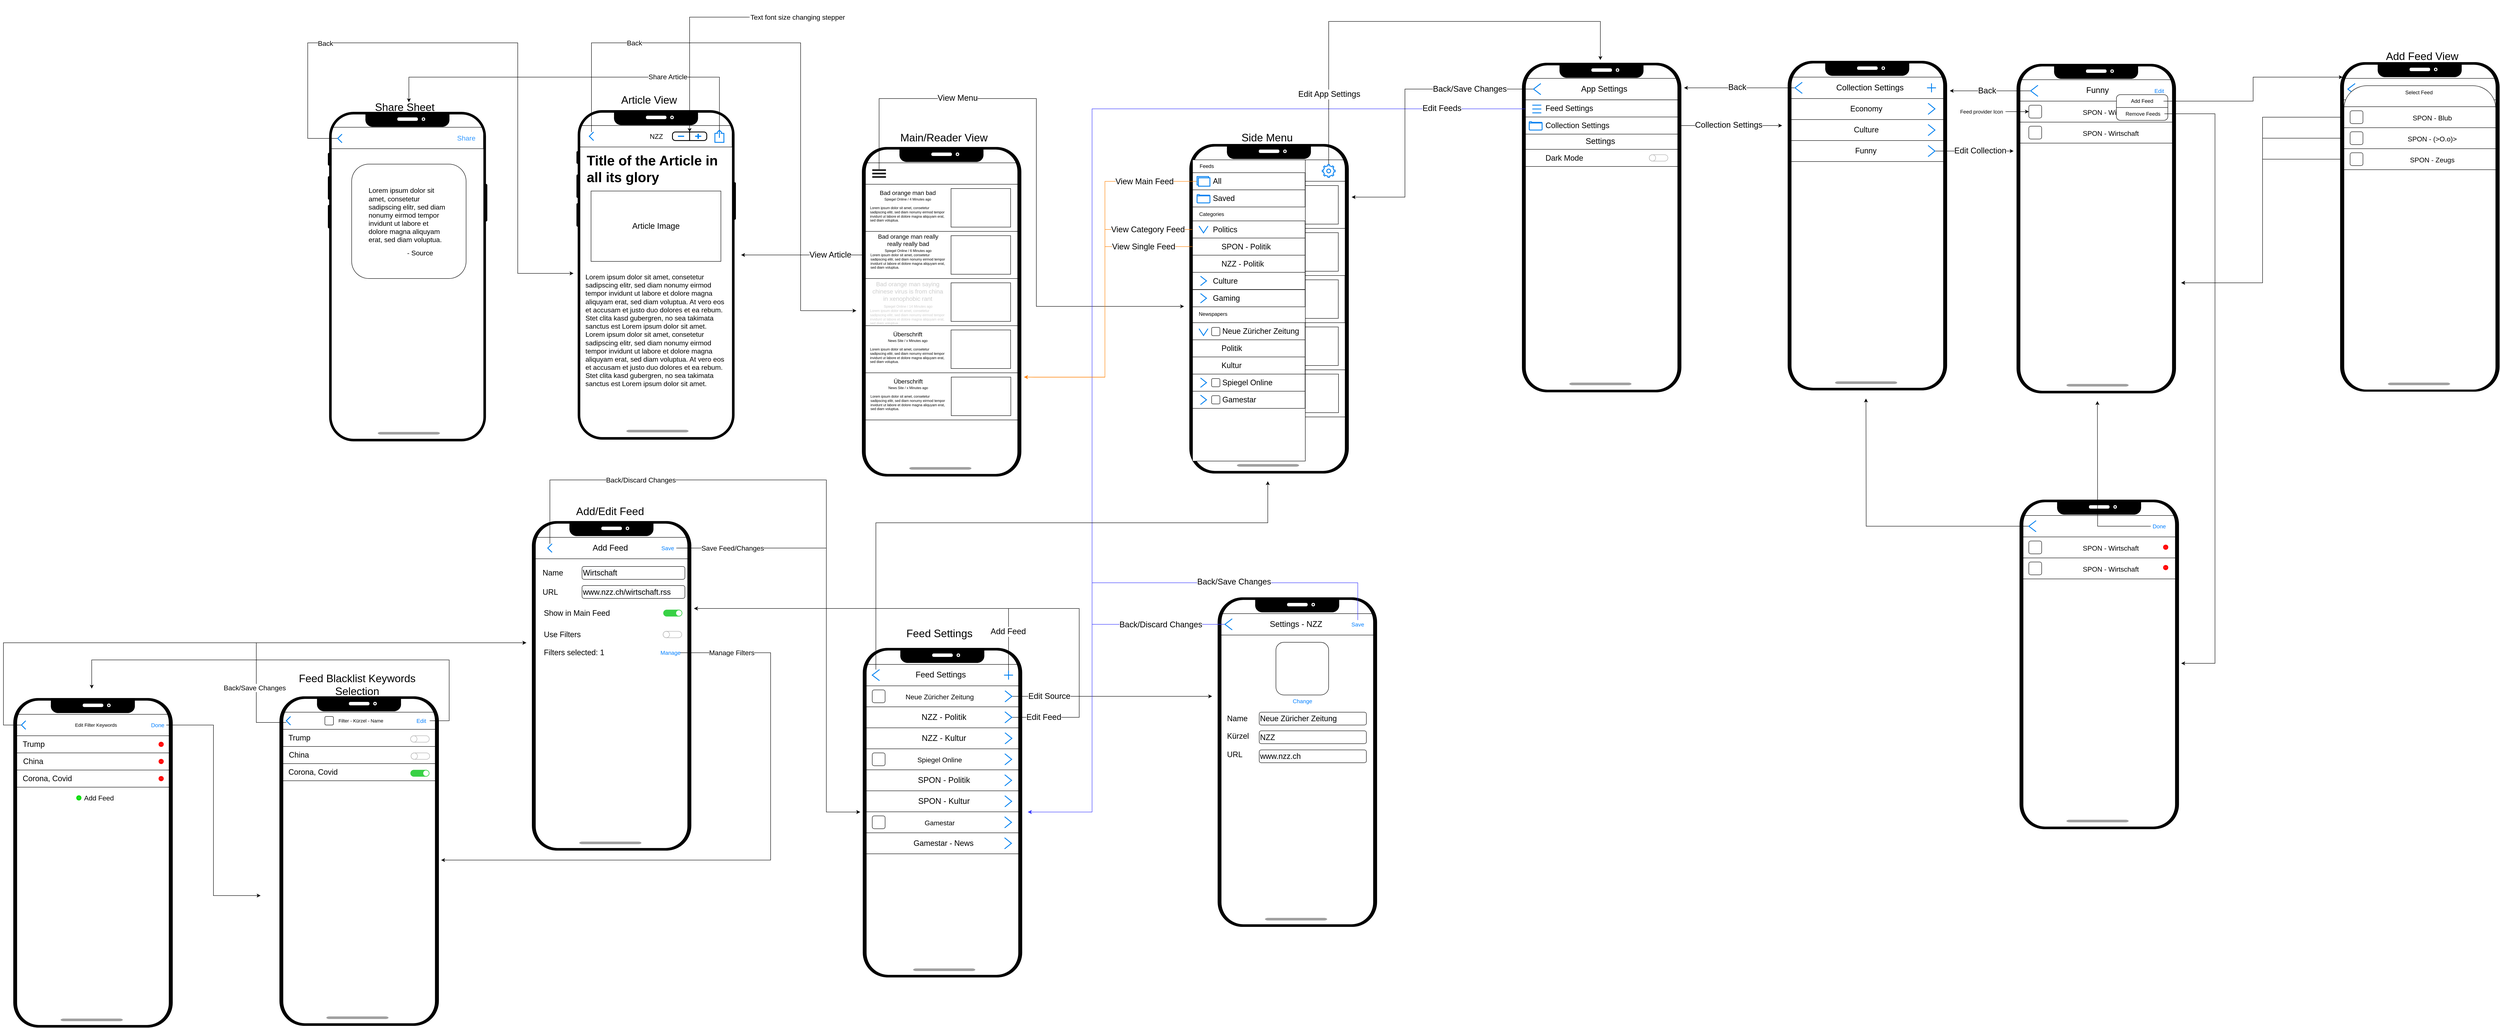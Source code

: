 <mxfile compressed="false" version="13.9.9" type="device">
  <diagram id="r_diUwGo9RGok3hw4kvb" name="Wireframes">
    <mxGraphModel dx="4846" dy="4018" grid="1" gridSize="10" guides="1" tooltips="1" connect="1" arrows="1" fold="1" page="1" pageScale="1" pageWidth="827" pageHeight="1169" math="0" shadow="0">
      <root>
        <mxCell id="N6LhWgBp62tD6HMa2VJL-0" />
        <mxCell id="N6LhWgBp62tD6HMa2VJL-1" parent="N6LhWgBp62tD6HMa2VJL-0" />
        <mxCell id="orDnvlcrRDZUVHWyzbNt-166" value="" style="group;rounded=1;strokeColor=#000000;strokeWidth=6;fontColor=#000000;fillColor=#ffffff;" vertex="1" connectable="0" parent="N6LhWgBp62tD6HMa2VJL-1">
          <mxGeometry x="-1764" y="292" width="366" height="763" as="geometry" />
        </mxCell>
        <mxCell id="orDnvlcrRDZUVHWyzbNt-167" value="" style="rounded=1;whiteSpace=wrap;html=1;strokeWidth=6;fillColor=none;" vertex="1" parent="orDnvlcrRDZUVHWyzbNt-166">
          <mxGeometry x="2.87" width="360" height="763" as="geometry" />
        </mxCell>
        <mxCell id="orDnvlcrRDZUVHWyzbNt-168" value="" style="rounded=1;whiteSpace=wrap;html=1;strokeWidth=6;fillColor=none;perimeterSpacing=0;" vertex="1" parent="orDnvlcrRDZUVHWyzbNt-166">
          <mxGeometry x="87.64" y="0.75" width="190" height="17.25" as="geometry" />
        </mxCell>
        <mxCell id="orDnvlcrRDZUVHWyzbNt-169" value="" style="ellipse;whiteSpace=wrap;html=1;rounded=1;strokeWidth=6;fillColor=#000000;" vertex="1" parent="orDnvlcrRDZUVHWyzbNt-166">
          <mxGeometry x="87.64" y="3" width="28" height="26" as="geometry" />
        </mxCell>
        <mxCell id="orDnvlcrRDZUVHWyzbNt-170" value="" style="ellipse;whiteSpace=wrap;html=1;rounded=1;strokeWidth=6;fillColor=#000000;" vertex="1" parent="orDnvlcrRDZUVHWyzbNt-166">
          <mxGeometry x="249.64" y="3" width="28" height="26" as="geometry" />
        </mxCell>
        <mxCell id="orDnvlcrRDZUVHWyzbNt-171" value="" style="rounded=0;whiteSpace=wrap;html=1;strokeWidth=6;fillColor=#000000;" vertex="1" parent="orDnvlcrRDZUVHWyzbNt-166">
          <mxGeometry x="102.87" y="5" width="160" height="24" as="geometry" />
        </mxCell>
        <mxCell id="orDnvlcrRDZUVHWyzbNt-172" value="" style="rounded=1;whiteSpace=wrap;html=1;strokeWidth=6;fillColor=none;strokeColor=#FFFFFF;" vertex="1" parent="orDnvlcrRDZUVHWyzbNt-166">
          <mxGeometry x="162" y="13" width="42" height="2" as="geometry" />
        </mxCell>
        <mxCell id="orDnvlcrRDZUVHWyzbNt-173" value="" style="rounded=1;whiteSpace=wrap;html=1;strokeWidth=6;fillColor=none;strokeColor=#FFFFFF;" vertex="1" parent="orDnvlcrRDZUVHWyzbNt-166">
          <mxGeometry x="219" y="13" width="2" height="2" as="geometry" />
        </mxCell>
        <mxCell id="orDnvlcrRDZUVHWyzbNt-174" value="" style="rounded=1;whiteSpace=wrap;html=1;strokeWidth=6;fillColor=none;" vertex="1" parent="orDnvlcrRDZUVHWyzbNt-166">
          <mxGeometry x="364" y="168" width="2" height="82" as="geometry" />
        </mxCell>
        <mxCell id="orDnvlcrRDZUVHWyzbNt-175" value="" style="rounded=1;whiteSpace=wrap;html=1;strokeWidth=6;fillColor=none;" vertex="1" parent="orDnvlcrRDZUVHWyzbNt-166">
          <mxGeometry y="217" width="1" height="49" as="geometry" />
        </mxCell>
        <mxCell id="orDnvlcrRDZUVHWyzbNt-176" value="" style="rounded=1;whiteSpace=wrap;html=1;strokeWidth=6;fillColor=none;" vertex="1" parent="orDnvlcrRDZUVHWyzbNt-166">
          <mxGeometry y="95.5" width="1" height="24" as="geometry" />
        </mxCell>
        <mxCell id="orDnvlcrRDZUVHWyzbNt-177" value="" style="rounded=1;whiteSpace=wrap;html=1;strokeWidth=6;fillColor=none;" vertex="1" parent="orDnvlcrRDZUVHWyzbNt-166">
          <mxGeometry y="150" width="1" height="49" as="geometry" />
        </mxCell>
        <mxCell id="orDnvlcrRDZUVHWyzbNt-154" value="" style="group;rounded=1;strokeColor=#000000;strokeWidth=6;fontColor=#000000;fillColor=#ffffff;" vertex="1" connectable="0" parent="N6LhWgBp62tD6HMa2VJL-1">
          <mxGeometry x="-1143" y="288" width="366" height="763" as="geometry" />
        </mxCell>
        <mxCell id="orDnvlcrRDZUVHWyzbNt-155" value="" style="rounded=1;whiteSpace=wrap;html=1;strokeWidth=6;fillColor=none;" vertex="1" parent="orDnvlcrRDZUVHWyzbNt-154">
          <mxGeometry x="2.87" width="360" height="763" as="geometry" />
        </mxCell>
        <mxCell id="orDnvlcrRDZUVHWyzbNt-156" value="" style="rounded=1;whiteSpace=wrap;html=1;strokeWidth=6;fillColor=none;perimeterSpacing=0;" vertex="1" parent="orDnvlcrRDZUVHWyzbNt-154">
          <mxGeometry x="87.64" y="0.75" width="190" height="17.25" as="geometry" />
        </mxCell>
        <mxCell id="orDnvlcrRDZUVHWyzbNt-157" value="" style="ellipse;whiteSpace=wrap;html=1;rounded=1;strokeWidth=6;fillColor=#000000;" vertex="1" parent="orDnvlcrRDZUVHWyzbNt-154">
          <mxGeometry x="87.64" y="3" width="28" height="26" as="geometry" />
        </mxCell>
        <mxCell id="orDnvlcrRDZUVHWyzbNt-158" value="" style="ellipse;whiteSpace=wrap;html=1;rounded=1;strokeWidth=6;fillColor=#000000;" vertex="1" parent="orDnvlcrRDZUVHWyzbNt-154">
          <mxGeometry x="249.64" y="3" width="28" height="26" as="geometry" />
        </mxCell>
        <mxCell id="orDnvlcrRDZUVHWyzbNt-159" value="" style="rounded=0;whiteSpace=wrap;html=1;strokeWidth=6;fillColor=#000000;" vertex="1" parent="orDnvlcrRDZUVHWyzbNt-154">
          <mxGeometry x="102.87" y="5" width="160" height="24" as="geometry" />
        </mxCell>
        <mxCell id="orDnvlcrRDZUVHWyzbNt-160" value="" style="rounded=1;whiteSpace=wrap;html=1;strokeWidth=6;fillColor=none;strokeColor=#FFFFFF;" vertex="1" parent="orDnvlcrRDZUVHWyzbNt-154">
          <mxGeometry x="162" y="13" width="42" height="2" as="geometry" />
        </mxCell>
        <mxCell id="orDnvlcrRDZUVHWyzbNt-161" value="" style="rounded=1;whiteSpace=wrap;html=1;strokeWidth=6;fillColor=none;strokeColor=#FFFFFF;" vertex="1" parent="orDnvlcrRDZUVHWyzbNt-154">
          <mxGeometry x="219" y="13" width="2" height="2" as="geometry" />
        </mxCell>
        <mxCell id="orDnvlcrRDZUVHWyzbNt-162" value="" style="rounded=1;whiteSpace=wrap;html=1;strokeWidth=6;fillColor=none;" vertex="1" parent="orDnvlcrRDZUVHWyzbNt-154">
          <mxGeometry x="364" y="168" width="2" height="82" as="geometry" />
        </mxCell>
        <mxCell id="orDnvlcrRDZUVHWyzbNt-163" value="" style="rounded=1;whiteSpace=wrap;html=1;strokeWidth=6;fillColor=none;" vertex="1" parent="orDnvlcrRDZUVHWyzbNt-154">
          <mxGeometry y="217" width="1" height="49" as="geometry" />
        </mxCell>
        <mxCell id="orDnvlcrRDZUVHWyzbNt-164" value="" style="rounded=1;whiteSpace=wrap;html=1;strokeWidth=6;fillColor=none;" vertex="1" parent="orDnvlcrRDZUVHWyzbNt-154">
          <mxGeometry y="95.5" width="1" height="24" as="geometry" />
        </mxCell>
        <mxCell id="orDnvlcrRDZUVHWyzbNt-165" value="" style="rounded=1;whiteSpace=wrap;html=1;strokeWidth=6;fillColor=none;" vertex="1" parent="orDnvlcrRDZUVHWyzbNt-154">
          <mxGeometry y="150" width="1" height="49" as="geometry" />
        </mxCell>
        <mxCell id="orDnvlcrRDZUVHWyzbNt-142" value="" style="group;rounded=1;strokeColor=#000000;strokeWidth=6;fontColor=#000000;fillColor=#ffffff;" vertex="1" connectable="0" parent="N6LhWgBp62tD6HMa2VJL-1">
          <mxGeometry x="-554" y="-121" width="366" height="763" as="geometry" />
        </mxCell>
        <mxCell id="orDnvlcrRDZUVHWyzbNt-143" value="" style="rounded=1;whiteSpace=wrap;html=1;strokeWidth=6;fillColor=none;" vertex="1" parent="orDnvlcrRDZUVHWyzbNt-142">
          <mxGeometry x="2.87" width="360" height="763" as="geometry" />
        </mxCell>
        <mxCell id="orDnvlcrRDZUVHWyzbNt-144" value="" style="rounded=1;whiteSpace=wrap;html=1;strokeWidth=6;fillColor=none;perimeterSpacing=0;" vertex="1" parent="orDnvlcrRDZUVHWyzbNt-142">
          <mxGeometry x="87.64" y="0.75" width="190" height="17.25" as="geometry" />
        </mxCell>
        <mxCell id="orDnvlcrRDZUVHWyzbNt-145" value="" style="ellipse;whiteSpace=wrap;html=1;rounded=1;strokeWidth=6;fillColor=#000000;" vertex="1" parent="orDnvlcrRDZUVHWyzbNt-142">
          <mxGeometry x="87.64" y="3" width="28" height="26" as="geometry" />
        </mxCell>
        <mxCell id="orDnvlcrRDZUVHWyzbNt-146" value="" style="ellipse;whiteSpace=wrap;html=1;rounded=1;strokeWidth=6;fillColor=#000000;" vertex="1" parent="orDnvlcrRDZUVHWyzbNt-142">
          <mxGeometry x="249.64" y="3" width="28" height="26" as="geometry" />
        </mxCell>
        <mxCell id="orDnvlcrRDZUVHWyzbNt-147" value="" style="rounded=0;whiteSpace=wrap;html=1;strokeWidth=6;fillColor=#000000;" vertex="1" parent="orDnvlcrRDZUVHWyzbNt-142">
          <mxGeometry x="102.87" y="5" width="160" height="24" as="geometry" />
        </mxCell>
        <mxCell id="orDnvlcrRDZUVHWyzbNt-148" value="" style="rounded=1;whiteSpace=wrap;html=1;strokeWidth=6;fillColor=none;strokeColor=#FFFFFF;" vertex="1" parent="orDnvlcrRDZUVHWyzbNt-142">
          <mxGeometry x="162" y="13" width="42" height="2" as="geometry" />
        </mxCell>
        <mxCell id="orDnvlcrRDZUVHWyzbNt-149" value="" style="rounded=1;whiteSpace=wrap;html=1;strokeWidth=6;fillColor=none;strokeColor=#FFFFFF;" vertex="1" parent="orDnvlcrRDZUVHWyzbNt-142">
          <mxGeometry x="219" y="13" width="2" height="2" as="geometry" />
        </mxCell>
        <mxCell id="orDnvlcrRDZUVHWyzbNt-150" value="" style="rounded=1;whiteSpace=wrap;html=1;strokeWidth=6;fillColor=none;" vertex="1" parent="orDnvlcrRDZUVHWyzbNt-142">
          <mxGeometry x="364" y="168" width="2" height="82" as="geometry" />
        </mxCell>
        <mxCell id="orDnvlcrRDZUVHWyzbNt-151" value="" style="rounded=1;whiteSpace=wrap;html=1;strokeWidth=6;fillColor=none;" vertex="1" parent="orDnvlcrRDZUVHWyzbNt-142">
          <mxGeometry y="217" width="1" height="49" as="geometry" />
        </mxCell>
        <mxCell id="orDnvlcrRDZUVHWyzbNt-152" value="" style="rounded=1;whiteSpace=wrap;html=1;strokeWidth=6;fillColor=none;" vertex="1" parent="orDnvlcrRDZUVHWyzbNt-142">
          <mxGeometry y="95.5" width="1" height="24" as="geometry" />
        </mxCell>
        <mxCell id="orDnvlcrRDZUVHWyzbNt-153" value="" style="rounded=1;whiteSpace=wrap;html=1;strokeWidth=6;fillColor=none;" vertex="1" parent="orDnvlcrRDZUVHWyzbNt-142">
          <mxGeometry y="150" width="1" height="49" as="geometry" />
        </mxCell>
        <mxCell id="t3Ic-TG8_IldfPgCIFjd-305" value="" style="html=1;verticalLabelPosition=bottom;labelBackgroundColor=#ffffff;verticalAlign=top;shadow=0;dashed=0;strokeWidth=1;shape=mxgraph.ios7ui.onOffButton;buttonState=on;strokeColor=#38D145;strokeColor2=#aaaaaa;fillColor=#38D145;fillColor2=#ffffff;rounded=0;fontSize=18;fontColor=#000000;align=left;" parent="orDnvlcrRDZUVHWyzbNt-142" vertex="1">
          <mxGeometry x="304" y="204.25" width="43.5" height="15" as="geometry" />
        </mxCell>
        <mxCell id="orDnvlcrRDZUVHWyzbNt-130" value="" style="group;rounded=1;strokeColor=#000000;strokeWidth=6;fontColor=#000000;fillColor=#ffffff;" vertex="1" connectable="0" parent="N6LhWgBp62tD6HMa2VJL-1">
          <mxGeometry x="218" y="175" width="366" height="763" as="geometry" />
        </mxCell>
        <mxCell id="orDnvlcrRDZUVHWyzbNt-131" value="" style="rounded=1;whiteSpace=wrap;html=1;strokeWidth=6;fillColor=none;" vertex="1" parent="orDnvlcrRDZUVHWyzbNt-130">
          <mxGeometry x="2.87" width="360" height="763" as="geometry" />
        </mxCell>
        <mxCell id="orDnvlcrRDZUVHWyzbNt-132" value="" style="rounded=1;whiteSpace=wrap;html=1;strokeWidth=6;fillColor=none;perimeterSpacing=0;" vertex="1" parent="orDnvlcrRDZUVHWyzbNt-130">
          <mxGeometry x="87.64" y="0.75" width="190" height="17.25" as="geometry" />
        </mxCell>
        <mxCell id="orDnvlcrRDZUVHWyzbNt-133" value="" style="ellipse;whiteSpace=wrap;html=1;rounded=1;strokeWidth=6;fillColor=#000000;" vertex="1" parent="orDnvlcrRDZUVHWyzbNt-130">
          <mxGeometry x="87.64" y="3" width="28" height="26" as="geometry" />
        </mxCell>
        <mxCell id="orDnvlcrRDZUVHWyzbNt-134" value="" style="ellipse;whiteSpace=wrap;html=1;rounded=1;strokeWidth=6;fillColor=#000000;" vertex="1" parent="orDnvlcrRDZUVHWyzbNt-130">
          <mxGeometry x="249.64" y="3" width="28" height="26" as="geometry" />
        </mxCell>
        <mxCell id="orDnvlcrRDZUVHWyzbNt-135" value="" style="rounded=0;whiteSpace=wrap;html=1;strokeWidth=6;fillColor=#000000;" vertex="1" parent="orDnvlcrRDZUVHWyzbNt-130">
          <mxGeometry x="102.87" y="5" width="160" height="24" as="geometry" />
        </mxCell>
        <mxCell id="orDnvlcrRDZUVHWyzbNt-136" value="" style="rounded=1;whiteSpace=wrap;html=1;strokeWidth=6;fillColor=none;strokeColor=#FFFFFF;" vertex="1" parent="orDnvlcrRDZUVHWyzbNt-130">
          <mxGeometry x="162" y="13" width="42" height="2" as="geometry" />
        </mxCell>
        <mxCell id="orDnvlcrRDZUVHWyzbNt-137" value="" style="rounded=1;whiteSpace=wrap;html=1;strokeWidth=6;fillColor=none;strokeColor=#FFFFFF;" vertex="1" parent="orDnvlcrRDZUVHWyzbNt-130">
          <mxGeometry x="219" y="13" width="2" height="2" as="geometry" />
        </mxCell>
        <mxCell id="orDnvlcrRDZUVHWyzbNt-138" value="" style="rounded=1;whiteSpace=wrap;html=1;strokeWidth=6;fillColor=none;" vertex="1" parent="orDnvlcrRDZUVHWyzbNt-130">
          <mxGeometry x="364" y="168" width="2" height="82" as="geometry" />
        </mxCell>
        <mxCell id="orDnvlcrRDZUVHWyzbNt-139" value="" style="rounded=1;whiteSpace=wrap;html=1;strokeWidth=6;fillColor=none;" vertex="1" parent="orDnvlcrRDZUVHWyzbNt-130">
          <mxGeometry y="217" width="1" height="49" as="geometry" />
        </mxCell>
        <mxCell id="orDnvlcrRDZUVHWyzbNt-140" value="" style="rounded=1;whiteSpace=wrap;html=1;strokeWidth=6;fillColor=none;" vertex="1" parent="orDnvlcrRDZUVHWyzbNt-130">
          <mxGeometry y="95.5" width="1" height="24" as="geometry" />
        </mxCell>
        <mxCell id="orDnvlcrRDZUVHWyzbNt-141" value="" style="rounded=1;whiteSpace=wrap;html=1;strokeWidth=6;fillColor=none;" vertex="1" parent="orDnvlcrRDZUVHWyzbNt-130">
          <mxGeometry y="150" width="1" height="49" as="geometry" />
        </mxCell>
        <mxCell id="orDnvlcrRDZUVHWyzbNt-118" value="" style="group;rounded=1;strokeColor=#000000;strokeWidth=6;fontColor=#000000;fillColor=#ffffff;" vertex="1" connectable="0" parent="N6LhWgBp62tD6HMa2VJL-1">
          <mxGeometry x="1046" y="57" width="366" height="763" as="geometry" />
        </mxCell>
        <mxCell id="orDnvlcrRDZUVHWyzbNt-119" value="" style="rounded=1;whiteSpace=wrap;html=1;strokeWidth=6;fillColor=none;" vertex="1" parent="orDnvlcrRDZUVHWyzbNt-118">
          <mxGeometry x="2.87" width="360" height="763" as="geometry" />
        </mxCell>
        <mxCell id="orDnvlcrRDZUVHWyzbNt-120" value="" style="rounded=1;whiteSpace=wrap;html=1;strokeWidth=6;fillColor=none;perimeterSpacing=0;" vertex="1" parent="orDnvlcrRDZUVHWyzbNt-118">
          <mxGeometry x="87.64" y="0.75" width="190" height="17.25" as="geometry" />
        </mxCell>
        <mxCell id="orDnvlcrRDZUVHWyzbNt-121" value="" style="ellipse;whiteSpace=wrap;html=1;rounded=1;strokeWidth=6;fillColor=#000000;" vertex="1" parent="orDnvlcrRDZUVHWyzbNt-118">
          <mxGeometry x="87.64" y="3" width="28" height="26" as="geometry" />
        </mxCell>
        <mxCell id="orDnvlcrRDZUVHWyzbNt-122" value="" style="ellipse;whiteSpace=wrap;html=1;rounded=1;strokeWidth=6;fillColor=#000000;" vertex="1" parent="orDnvlcrRDZUVHWyzbNt-118">
          <mxGeometry x="249.64" y="3" width="28" height="26" as="geometry" />
        </mxCell>
        <mxCell id="orDnvlcrRDZUVHWyzbNt-123" value="" style="rounded=0;whiteSpace=wrap;html=1;strokeWidth=6;fillColor=#000000;" vertex="1" parent="orDnvlcrRDZUVHWyzbNt-118">
          <mxGeometry x="102.87" y="5" width="160" height="24" as="geometry" />
        </mxCell>
        <mxCell id="orDnvlcrRDZUVHWyzbNt-124" value="" style="rounded=1;whiteSpace=wrap;html=1;strokeWidth=6;fillColor=none;strokeColor=#FFFFFF;" vertex="1" parent="orDnvlcrRDZUVHWyzbNt-118">
          <mxGeometry x="162" y="13" width="42" height="2" as="geometry" />
        </mxCell>
        <mxCell id="orDnvlcrRDZUVHWyzbNt-125" value="" style="rounded=1;whiteSpace=wrap;html=1;strokeWidth=6;fillColor=none;strokeColor=#FFFFFF;" vertex="1" parent="orDnvlcrRDZUVHWyzbNt-118">
          <mxGeometry x="219" y="13" width="2" height="2" as="geometry" />
        </mxCell>
        <mxCell id="orDnvlcrRDZUVHWyzbNt-126" value="" style="rounded=1;whiteSpace=wrap;html=1;strokeWidth=6;fillColor=none;" vertex="1" parent="orDnvlcrRDZUVHWyzbNt-118">
          <mxGeometry x="364" y="168" width="2" height="82" as="geometry" />
        </mxCell>
        <mxCell id="orDnvlcrRDZUVHWyzbNt-127" value="" style="rounded=1;whiteSpace=wrap;html=1;strokeWidth=6;fillColor=none;" vertex="1" parent="orDnvlcrRDZUVHWyzbNt-118">
          <mxGeometry y="217" width="1" height="49" as="geometry" />
        </mxCell>
        <mxCell id="orDnvlcrRDZUVHWyzbNt-128" value="" style="rounded=1;whiteSpace=wrap;html=1;strokeWidth=6;fillColor=none;" vertex="1" parent="orDnvlcrRDZUVHWyzbNt-118">
          <mxGeometry y="95.5" width="1" height="24" as="geometry" />
        </mxCell>
        <mxCell id="orDnvlcrRDZUVHWyzbNt-129" value="" style="rounded=1;whiteSpace=wrap;html=1;strokeWidth=6;fillColor=none;" vertex="1" parent="orDnvlcrRDZUVHWyzbNt-118">
          <mxGeometry y="150" width="1" height="49" as="geometry" />
        </mxCell>
        <mxCell id="t3Ic-TG8_IldfPgCIFjd-253" value="" style="rounded=1;whiteSpace=wrap;html=1;labelBackgroundColor=none;fillColor=none;fontSize=16;fontColor=#000000;align=left;" parent="orDnvlcrRDZUVHWyzbNt-118" vertex="1">
          <mxGeometry x="133" y="101.82" width="123" height="123" as="geometry" />
        </mxCell>
        <mxCell id="t3Ic-TG8_IldfPgCIFjd-240" value="Change" style="text;html=1;strokeColor=none;fillColor=none;align=center;verticalAlign=middle;whiteSpace=wrap;rounded=0;shadow=0;fontSize=13;fontColor=#007FFF;" parent="orDnvlcrRDZUVHWyzbNt-118" vertex="1">
          <mxGeometry x="174.5" y="228.82" width="40" height="20" as="geometry" />
        </mxCell>
        <mxCell id="t3Ic-TG8_IldfPgCIFjd-241" style="edgeStyle=orthogonalEdgeStyle;rounded=0;orthogonalLoop=1;jettySize=auto;html=1;exitX=0.5;exitY=1;exitDx=0;exitDy=0;fontSize=13;fontColor=#007FFF;" parent="orDnvlcrRDZUVHWyzbNt-118" source="t3Ic-TG8_IldfPgCIFjd-240" target="t3Ic-TG8_IldfPgCIFjd-240" edge="1">
          <mxGeometry relative="1" as="geometry" />
        </mxCell>
        <mxCell id="orDnvlcrRDZUVHWyzbNt-106" value="" style="group;rounded=1;strokeColor=#000000;strokeWidth=6;fontColor=#000000;fillColor=#ffffff;" vertex="1" connectable="0" parent="N6LhWgBp62tD6HMa2VJL-1">
          <mxGeometry x="2917" y="-171" width="366" height="763" as="geometry" />
        </mxCell>
        <mxCell id="orDnvlcrRDZUVHWyzbNt-107" value="" style="rounded=1;whiteSpace=wrap;html=1;strokeWidth=6;fillColor=none;" vertex="1" parent="orDnvlcrRDZUVHWyzbNt-106">
          <mxGeometry x="2.87" width="360" height="763" as="geometry" />
        </mxCell>
        <mxCell id="orDnvlcrRDZUVHWyzbNt-108" value="" style="rounded=1;whiteSpace=wrap;html=1;strokeWidth=6;fillColor=none;perimeterSpacing=0;" vertex="1" parent="orDnvlcrRDZUVHWyzbNt-106">
          <mxGeometry x="87.64" y="0.75" width="190" height="17.25" as="geometry" />
        </mxCell>
        <mxCell id="orDnvlcrRDZUVHWyzbNt-109" value="" style="ellipse;whiteSpace=wrap;html=1;rounded=1;strokeWidth=6;fillColor=#000000;" vertex="1" parent="orDnvlcrRDZUVHWyzbNt-106">
          <mxGeometry x="87.64" y="3" width="28" height="26" as="geometry" />
        </mxCell>
        <mxCell id="orDnvlcrRDZUVHWyzbNt-110" value="" style="ellipse;whiteSpace=wrap;html=1;rounded=1;strokeWidth=6;fillColor=#000000;" vertex="1" parent="orDnvlcrRDZUVHWyzbNt-106">
          <mxGeometry x="249.64" y="3" width="28" height="26" as="geometry" />
        </mxCell>
        <mxCell id="orDnvlcrRDZUVHWyzbNt-111" value="" style="rounded=0;whiteSpace=wrap;html=1;strokeWidth=6;fillColor=#000000;" vertex="1" parent="orDnvlcrRDZUVHWyzbNt-106">
          <mxGeometry x="102.87" y="5" width="160" height="24" as="geometry" />
        </mxCell>
        <mxCell id="orDnvlcrRDZUVHWyzbNt-112" value="" style="rounded=1;whiteSpace=wrap;html=1;strokeWidth=6;fillColor=none;strokeColor=#FFFFFF;" vertex="1" parent="orDnvlcrRDZUVHWyzbNt-106">
          <mxGeometry x="162" y="13" width="42" height="2" as="geometry" />
        </mxCell>
        <mxCell id="orDnvlcrRDZUVHWyzbNt-113" value="" style="rounded=1;whiteSpace=wrap;html=1;strokeWidth=6;fillColor=none;strokeColor=#FFFFFF;" vertex="1" parent="orDnvlcrRDZUVHWyzbNt-106">
          <mxGeometry x="219" y="13" width="2" height="2" as="geometry" />
        </mxCell>
        <mxCell id="orDnvlcrRDZUVHWyzbNt-114" value="" style="rounded=1;whiteSpace=wrap;html=1;strokeWidth=6;fillColor=none;" vertex="1" parent="orDnvlcrRDZUVHWyzbNt-106">
          <mxGeometry x="364" y="168" width="2" height="82" as="geometry" />
        </mxCell>
        <mxCell id="orDnvlcrRDZUVHWyzbNt-115" value="" style="rounded=1;whiteSpace=wrap;html=1;strokeWidth=6;fillColor=none;" vertex="1" parent="orDnvlcrRDZUVHWyzbNt-106">
          <mxGeometry y="217" width="1" height="49" as="geometry" />
        </mxCell>
        <mxCell id="orDnvlcrRDZUVHWyzbNt-116" value="" style="rounded=1;whiteSpace=wrap;html=1;strokeWidth=6;fillColor=none;" vertex="1" parent="orDnvlcrRDZUVHWyzbNt-106">
          <mxGeometry y="95.5" width="1" height="24" as="geometry" />
        </mxCell>
        <mxCell id="orDnvlcrRDZUVHWyzbNt-117" value="" style="rounded=1;whiteSpace=wrap;html=1;strokeWidth=6;fillColor=none;" vertex="1" parent="orDnvlcrRDZUVHWyzbNt-106">
          <mxGeometry y="150" width="1" height="49" as="geometry" />
        </mxCell>
        <mxCell id="orDnvlcrRDZUVHWyzbNt-93" value="" style="group;rounded=1;strokeColor=#000000;strokeWidth=6;fontColor=#000000;fillColor=#ffffff;" vertex="1" connectable="0" parent="N6LhWgBp62tD6HMa2VJL-1">
          <mxGeometry x="3665" y="-1192" width="366" height="763" as="geometry" />
        </mxCell>
        <mxCell id="orDnvlcrRDZUVHWyzbNt-94" value="" style="rounded=1;whiteSpace=wrap;html=1;strokeWidth=6;fillColor=none;" vertex="1" parent="orDnvlcrRDZUVHWyzbNt-93">
          <mxGeometry x="2.87" width="360" height="763" as="geometry" />
        </mxCell>
        <mxCell id="orDnvlcrRDZUVHWyzbNt-95" value="" style="rounded=1;whiteSpace=wrap;html=1;strokeWidth=6;fillColor=none;perimeterSpacing=0;" vertex="1" parent="orDnvlcrRDZUVHWyzbNt-93">
          <mxGeometry x="87.64" y="0.75" width="190" height="17.25" as="geometry" />
        </mxCell>
        <mxCell id="orDnvlcrRDZUVHWyzbNt-96" value="" style="ellipse;whiteSpace=wrap;html=1;rounded=1;strokeWidth=6;fillColor=#000000;" vertex="1" parent="orDnvlcrRDZUVHWyzbNt-93">
          <mxGeometry x="87.64" y="3" width="28" height="26" as="geometry" />
        </mxCell>
        <mxCell id="orDnvlcrRDZUVHWyzbNt-97" value="" style="ellipse;whiteSpace=wrap;html=1;rounded=1;strokeWidth=6;fillColor=#000000;" vertex="1" parent="orDnvlcrRDZUVHWyzbNt-93">
          <mxGeometry x="249.64" y="3" width="28" height="26" as="geometry" />
        </mxCell>
        <mxCell id="orDnvlcrRDZUVHWyzbNt-98" value="" style="rounded=0;whiteSpace=wrap;html=1;strokeWidth=6;fillColor=#000000;" vertex="1" parent="orDnvlcrRDZUVHWyzbNt-93">
          <mxGeometry x="102.87" y="5" width="160" height="24" as="geometry" />
        </mxCell>
        <mxCell id="orDnvlcrRDZUVHWyzbNt-99" value="" style="rounded=1;whiteSpace=wrap;html=1;strokeWidth=6;fillColor=none;strokeColor=#FFFFFF;" vertex="1" parent="orDnvlcrRDZUVHWyzbNt-93">
          <mxGeometry x="162" y="13" width="42" height="2" as="geometry" />
        </mxCell>
        <mxCell id="orDnvlcrRDZUVHWyzbNt-100" value="" style="rounded=1;whiteSpace=wrap;html=1;strokeWidth=6;fillColor=none;strokeColor=#FFFFFF;" vertex="1" parent="orDnvlcrRDZUVHWyzbNt-93">
          <mxGeometry x="219" y="13" width="2" height="2" as="geometry" />
        </mxCell>
        <mxCell id="orDnvlcrRDZUVHWyzbNt-101" value="" style="rounded=1;whiteSpace=wrap;html=1;strokeWidth=6;fillColor=none;" vertex="1" parent="orDnvlcrRDZUVHWyzbNt-93">
          <mxGeometry x="364" y="168" width="2" height="82" as="geometry" />
        </mxCell>
        <mxCell id="orDnvlcrRDZUVHWyzbNt-102" value="" style="rounded=1;whiteSpace=wrap;html=1;strokeWidth=6;fillColor=none;" vertex="1" parent="orDnvlcrRDZUVHWyzbNt-93">
          <mxGeometry y="217" width="1" height="49" as="geometry" />
        </mxCell>
        <mxCell id="orDnvlcrRDZUVHWyzbNt-103" value="" style="rounded=1;whiteSpace=wrap;html=1;strokeWidth=6;fillColor=none;" vertex="1" parent="orDnvlcrRDZUVHWyzbNt-93">
          <mxGeometry y="95.5" width="1" height="24" as="geometry" />
        </mxCell>
        <mxCell id="orDnvlcrRDZUVHWyzbNt-104" value="" style="rounded=1;whiteSpace=wrap;html=1;strokeWidth=6;fillColor=none;" vertex="1" parent="orDnvlcrRDZUVHWyzbNt-93">
          <mxGeometry y="150" width="1" height="49" as="geometry" />
        </mxCell>
        <mxCell id="orDnvlcrRDZUVHWyzbNt-81" value="" style="group;rounded=1;strokeColor=#000000;strokeWidth=6;fontColor=#000000;fillColor=#ffffff;" vertex="1" connectable="0" parent="N6LhWgBp62tD6HMa2VJL-1">
          <mxGeometry x="2910" y="-1188" width="366" height="763" as="geometry" />
        </mxCell>
        <mxCell id="orDnvlcrRDZUVHWyzbNt-82" value="" style="rounded=1;whiteSpace=wrap;html=1;strokeWidth=6;fillColor=none;" vertex="1" parent="orDnvlcrRDZUVHWyzbNt-81">
          <mxGeometry x="2.87" width="360" height="763" as="geometry" />
        </mxCell>
        <mxCell id="orDnvlcrRDZUVHWyzbNt-83" value="" style="rounded=1;whiteSpace=wrap;html=1;strokeWidth=6;fillColor=none;perimeterSpacing=0;" vertex="1" parent="orDnvlcrRDZUVHWyzbNt-81">
          <mxGeometry x="87.64" y="0.75" width="190" height="17.25" as="geometry" />
        </mxCell>
        <mxCell id="orDnvlcrRDZUVHWyzbNt-84" value="" style="ellipse;whiteSpace=wrap;html=1;rounded=1;strokeWidth=6;fillColor=#000000;" vertex="1" parent="orDnvlcrRDZUVHWyzbNt-81">
          <mxGeometry x="87.64" y="3" width="28" height="26" as="geometry" />
        </mxCell>
        <mxCell id="orDnvlcrRDZUVHWyzbNt-85" value="" style="ellipse;whiteSpace=wrap;html=1;rounded=1;strokeWidth=6;fillColor=#000000;" vertex="1" parent="orDnvlcrRDZUVHWyzbNt-81">
          <mxGeometry x="249.64" y="3" width="28" height="26" as="geometry" />
        </mxCell>
        <mxCell id="orDnvlcrRDZUVHWyzbNt-86" value="" style="rounded=0;whiteSpace=wrap;html=1;strokeWidth=6;fillColor=#000000;" vertex="1" parent="orDnvlcrRDZUVHWyzbNt-81">
          <mxGeometry x="102.87" y="5" width="160" height="24" as="geometry" />
        </mxCell>
        <mxCell id="orDnvlcrRDZUVHWyzbNt-87" value="" style="rounded=1;whiteSpace=wrap;html=1;strokeWidth=6;fillColor=none;strokeColor=#FFFFFF;" vertex="1" parent="orDnvlcrRDZUVHWyzbNt-81">
          <mxGeometry x="162" y="13" width="42" height="2" as="geometry" />
        </mxCell>
        <mxCell id="orDnvlcrRDZUVHWyzbNt-88" value="" style="rounded=1;whiteSpace=wrap;html=1;strokeWidth=6;fillColor=none;strokeColor=#FFFFFF;" vertex="1" parent="orDnvlcrRDZUVHWyzbNt-81">
          <mxGeometry x="219" y="13" width="2" height="2" as="geometry" />
        </mxCell>
        <mxCell id="orDnvlcrRDZUVHWyzbNt-89" value="" style="rounded=1;whiteSpace=wrap;html=1;strokeWidth=6;fillColor=none;" vertex="1" parent="orDnvlcrRDZUVHWyzbNt-81">
          <mxGeometry x="364" y="168" width="2" height="82" as="geometry" />
        </mxCell>
        <mxCell id="orDnvlcrRDZUVHWyzbNt-90" value="" style="rounded=1;whiteSpace=wrap;html=1;strokeWidth=6;fillColor=none;" vertex="1" parent="orDnvlcrRDZUVHWyzbNt-81">
          <mxGeometry y="217" width="1" height="49" as="geometry" />
        </mxCell>
        <mxCell id="orDnvlcrRDZUVHWyzbNt-91" value="" style="rounded=1;whiteSpace=wrap;html=1;strokeWidth=6;fillColor=none;" vertex="1" parent="orDnvlcrRDZUVHWyzbNt-81">
          <mxGeometry y="95.5" width="1" height="24" as="geometry" />
        </mxCell>
        <mxCell id="orDnvlcrRDZUVHWyzbNt-92" value="" style="rounded=1;whiteSpace=wrap;html=1;strokeWidth=6;fillColor=none;" vertex="1" parent="orDnvlcrRDZUVHWyzbNt-81">
          <mxGeometry y="150" width="1" height="49" as="geometry" />
        </mxCell>
        <mxCell id="orDnvlcrRDZUVHWyzbNt-69" value="" style="group;rounded=1;strokeColor=#000000;strokeWidth=6;fontColor=#000000;fillColor=#ffffff;" vertex="1" connectable="0" parent="N6LhWgBp62tD6HMa2VJL-1">
          <mxGeometry x="2376" y="-1195" width="366" height="763" as="geometry" />
        </mxCell>
        <mxCell id="orDnvlcrRDZUVHWyzbNt-70" value="" style="rounded=1;whiteSpace=wrap;html=1;strokeWidth=6;fillColor=none;" vertex="1" parent="orDnvlcrRDZUVHWyzbNt-69">
          <mxGeometry x="2.87" width="360" height="763" as="geometry" />
        </mxCell>
        <mxCell id="orDnvlcrRDZUVHWyzbNt-71" value="" style="rounded=1;whiteSpace=wrap;html=1;strokeWidth=6;fillColor=none;perimeterSpacing=0;" vertex="1" parent="orDnvlcrRDZUVHWyzbNt-69">
          <mxGeometry x="87.64" y="0.75" width="190" height="17.25" as="geometry" />
        </mxCell>
        <mxCell id="orDnvlcrRDZUVHWyzbNt-72" value="" style="ellipse;whiteSpace=wrap;html=1;rounded=1;strokeWidth=6;fillColor=#000000;" vertex="1" parent="orDnvlcrRDZUVHWyzbNt-69">
          <mxGeometry x="87.64" y="3" width="28" height="26" as="geometry" />
        </mxCell>
        <mxCell id="orDnvlcrRDZUVHWyzbNt-73" value="" style="ellipse;whiteSpace=wrap;html=1;rounded=1;strokeWidth=6;fillColor=#000000;" vertex="1" parent="orDnvlcrRDZUVHWyzbNt-69">
          <mxGeometry x="249.64" y="3" width="28" height="26" as="geometry" />
        </mxCell>
        <mxCell id="orDnvlcrRDZUVHWyzbNt-74" value="" style="rounded=0;whiteSpace=wrap;html=1;strokeWidth=6;fillColor=#000000;" vertex="1" parent="orDnvlcrRDZUVHWyzbNt-69">
          <mxGeometry x="102.87" y="5" width="160" height="24" as="geometry" />
        </mxCell>
        <mxCell id="orDnvlcrRDZUVHWyzbNt-75" value="" style="rounded=1;whiteSpace=wrap;html=1;strokeWidth=6;fillColor=none;strokeColor=#FFFFFF;" vertex="1" parent="orDnvlcrRDZUVHWyzbNt-69">
          <mxGeometry x="162" y="13" width="42" height="2" as="geometry" />
        </mxCell>
        <mxCell id="orDnvlcrRDZUVHWyzbNt-76" value="" style="rounded=1;whiteSpace=wrap;html=1;strokeWidth=6;fillColor=none;strokeColor=#FFFFFF;" vertex="1" parent="orDnvlcrRDZUVHWyzbNt-69">
          <mxGeometry x="219" y="13" width="2" height="2" as="geometry" />
        </mxCell>
        <mxCell id="orDnvlcrRDZUVHWyzbNt-77" value="" style="rounded=1;whiteSpace=wrap;html=1;strokeWidth=6;fillColor=none;" vertex="1" parent="orDnvlcrRDZUVHWyzbNt-69">
          <mxGeometry x="364" y="168" width="2" height="82" as="geometry" />
        </mxCell>
        <mxCell id="orDnvlcrRDZUVHWyzbNt-78" value="" style="rounded=1;whiteSpace=wrap;html=1;strokeWidth=6;fillColor=none;" vertex="1" parent="orDnvlcrRDZUVHWyzbNt-69">
          <mxGeometry y="217" width="1" height="49" as="geometry" />
        </mxCell>
        <mxCell id="orDnvlcrRDZUVHWyzbNt-79" value="" style="rounded=1;whiteSpace=wrap;html=1;strokeWidth=6;fillColor=none;" vertex="1" parent="orDnvlcrRDZUVHWyzbNt-69">
          <mxGeometry y="95.5" width="1" height="24" as="geometry" />
        </mxCell>
        <mxCell id="orDnvlcrRDZUVHWyzbNt-80" value="" style="rounded=1;whiteSpace=wrap;html=1;strokeWidth=6;fillColor=none;" vertex="1" parent="orDnvlcrRDZUVHWyzbNt-69">
          <mxGeometry y="150" width="1" height="49" as="geometry" />
        </mxCell>
        <mxCell id="orDnvlcrRDZUVHWyzbNt-57" value="" style="group;rounded=1;strokeColor=#000000;strokeWidth=6;fontColor=#000000;fillColor=#ffffff;" vertex="1" connectable="0" parent="N6LhWgBp62tD6HMa2VJL-1">
          <mxGeometry x="1756" y="-1190.5" width="366" height="763" as="geometry" />
        </mxCell>
        <mxCell id="orDnvlcrRDZUVHWyzbNt-58" value="" style="rounded=1;whiteSpace=wrap;html=1;strokeWidth=6;fillColor=none;" vertex="1" parent="orDnvlcrRDZUVHWyzbNt-57">
          <mxGeometry x="2.87" width="360" height="763" as="geometry" />
        </mxCell>
        <mxCell id="orDnvlcrRDZUVHWyzbNt-59" value="" style="rounded=1;whiteSpace=wrap;html=1;strokeWidth=6;fillColor=none;perimeterSpacing=0;" vertex="1" parent="orDnvlcrRDZUVHWyzbNt-57">
          <mxGeometry x="87.64" y="0.75" width="190" height="17.25" as="geometry" />
        </mxCell>
        <mxCell id="orDnvlcrRDZUVHWyzbNt-60" value="" style="ellipse;whiteSpace=wrap;html=1;rounded=1;strokeWidth=6;fillColor=#000000;" vertex="1" parent="orDnvlcrRDZUVHWyzbNt-57">
          <mxGeometry x="87.64" y="3" width="28" height="26" as="geometry" />
        </mxCell>
        <mxCell id="orDnvlcrRDZUVHWyzbNt-61" value="" style="ellipse;whiteSpace=wrap;html=1;rounded=1;strokeWidth=6;fillColor=#000000;" vertex="1" parent="orDnvlcrRDZUVHWyzbNt-57">
          <mxGeometry x="249.64" y="3" width="28" height="26" as="geometry" />
        </mxCell>
        <mxCell id="orDnvlcrRDZUVHWyzbNt-62" value="" style="rounded=0;whiteSpace=wrap;html=1;strokeWidth=6;fillColor=#000000;" vertex="1" parent="orDnvlcrRDZUVHWyzbNt-57">
          <mxGeometry x="102.87" y="5" width="160" height="24" as="geometry" />
        </mxCell>
        <mxCell id="orDnvlcrRDZUVHWyzbNt-63" value="" style="rounded=1;whiteSpace=wrap;html=1;strokeWidth=6;fillColor=none;strokeColor=#FFFFFF;" vertex="1" parent="orDnvlcrRDZUVHWyzbNt-57">
          <mxGeometry x="162" y="13" width="42" height="2" as="geometry" />
        </mxCell>
        <mxCell id="orDnvlcrRDZUVHWyzbNt-64" value="" style="rounded=1;whiteSpace=wrap;html=1;strokeWidth=6;fillColor=none;strokeColor=#FFFFFF;" vertex="1" parent="orDnvlcrRDZUVHWyzbNt-57">
          <mxGeometry x="219" y="13" width="2" height="2" as="geometry" />
        </mxCell>
        <mxCell id="orDnvlcrRDZUVHWyzbNt-65" value="" style="rounded=1;whiteSpace=wrap;html=1;strokeWidth=6;fillColor=none;" vertex="1" parent="orDnvlcrRDZUVHWyzbNt-57">
          <mxGeometry x="364" y="168" width="2" height="82" as="geometry" />
        </mxCell>
        <mxCell id="orDnvlcrRDZUVHWyzbNt-66" value="" style="rounded=1;whiteSpace=wrap;html=1;strokeWidth=6;fillColor=none;" vertex="1" parent="orDnvlcrRDZUVHWyzbNt-57">
          <mxGeometry y="217" width="1" height="49" as="geometry" />
        </mxCell>
        <mxCell id="orDnvlcrRDZUVHWyzbNt-67" value="" style="rounded=1;whiteSpace=wrap;html=1;strokeWidth=6;fillColor=none;" vertex="1" parent="orDnvlcrRDZUVHWyzbNt-57">
          <mxGeometry y="95.5" width="1" height="24" as="geometry" />
        </mxCell>
        <mxCell id="orDnvlcrRDZUVHWyzbNt-68" value="" style="rounded=1;whiteSpace=wrap;html=1;strokeWidth=6;fillColor=none;" vertex="1" parent="orDnvlcrRDZUVHWyzbNt-57">
          <mxGeometry y="150" width="1" height="49" as="geometry" />
        </mxCell>
        <mxCell id="t3Ic-TG8_IldfPgCIFjd-67" value="&lt;font style=&quot;font-size: 18px&quot;&gt;Feed Settings&lt;/font&gt;" style="rounded=0;whiteSpace=wrap;html=1;align=left;spacingLeft=45;fillColor=none;" parent="orDnvlcrRDZUVHWyzbNt-57" vertex="1">
          <mxGeometry x="4.64" y="83.5" width="356" height="40" as="geometry" />
        </mxCell>
        <mxCell id="fXl1buOdOmaUu1pD_32y-11" value="&lt;font style=&quot;font-size: 18px&quot;&gt;Collection Settings&lt;/font&gt;" style="rounded=0;whiteSpace=wrap;html=1;align=left;spacingLeft=45;fillColor=none;" parent="orDnvlcrRDZUVHWyzbNt-57" vertex="1">
          <mxGeometry x="4.64" y="123.5" width="356" height="40" as="geometry" />
        </mxCell>
        <mxCell id="fXl1buOdOmaUu1pD_32y-56" value="&lt;span style=&quot;font-size: 18px&quot;&gt;Dark Mode&lt;/span&gt;" style="rounded=0;whiteSpace=wrap;html=1;align=left;spacingLeft=45;fillColor=none;" parent="orDnvlcrRDZUVHWyzbNt-57" vertex="1">
          <mxGeometry x="4.64" y="199" width="356" height="40" as="geometry" />
        </mxCell>
        <mxCell id="fXl1buOdOmaUu1pD_32y-60" value="" style="html=1;verticalLabelPosition=bottom;labelBackgroundColor=#ffffff;verticalAlign=top;shadow=0;dashed=0;strokeWidth=1;shape=mxgraph.ios7ui.onOffButton;buttonState=off;strokeColor=#38D145;strokeColor2=#aaaaaa;fillColor=#38D145;fillColor2=#ffffff;fontSize=19;" parent="orDnvlcrRDZUVHWyzbNt-57" vertex="1">
          <mxGeometry x="294" y="211.5" width="43.5" height="15" as="geometry" />
        </mxCell>
        <mxCell id="orDnvlcrRDZUVHWyzbNt-44" value="" style="group;rounded=1;strokeColor=#000000;strokeWidth=6;fontColor=#000000;fillColor=#ffffff;" vertex="1" connectable="0" parent="N6LhWgBp62tD6HMa2VJL-1">
          <mxGeometry x="980" y="-1001" width="366" height="763" as="geometry" />
        </mxCell>
        <mxCell id="orDnvlcrRDZUVHWyzbNt-45" value="" style="rounded=1;whiteSpace=wrap;html=1;strokeWidth=6;fillColor=none;" vertex="1" parent="orDnvlcrRDZUVHWyzbNt-44">
          <mxGeometry x="2.87" width="360" height="763" as="geometry" />
        </mxCell>
        <mxCell id="orDnvlcrRDZUVHWyzbNt-46" value="" style="rounded=1;whiteSpace=wrap;html=1;strokeWidth=6;fillColor=none;perimeterSpacing=0;" vertex="1" parent="orDnvlcrRDZUVHWyzbNt-44">
          <mxGeometry x="87.64" y="0.75" width="190" height="17.25" as="geometry" />
        </mxCell>
        <mxCell id="orDnvlcrRDZUVHWyzbNt-47" value="" style="ellipse;whiteSpace=wrap;html=1;rounded=1;strokeWidth=6;fillColor=#000000;" vertex="1" parent="orDnvlcrRDZUVHWyzbNt-44">
          <mxGeometry x="87.64" y="3" width="28" height="26" as="geometry" />
        </mxCell>
        <mxCell id="orDnvlcrRDZUVHWyzbNt-48" value="" style="ellipse;whiteSpace=wrap;html=1;rounded=1;strokeWidth=6;fillColor=#000000;" vertex="1" parent="orDnvlcrRDZUVHWyzbNt-44">
          <mxGeometry x="249.64" y="3" width="28" height="26" as="geometry" />
        </mxCell>
        <mxCell id="orDnvlcrRDZUVHWyzbNt-49" value="" style="rounded=0;whiteSpace=wrap;html=1;strokeWidth=6;fillColor=#000000;" vertex="1" parent="orDnvlcrRDZUVHWyzbNt-44">
          <mxGeometry x="102.87" y="5" width="160" height="24" as="geometry" />
        </mxCell>
        <mxCell id="orDnvlcrRDZUVHWyzbNt-50" value="" style="rounded=1;whiteSpace=wrap;html=1;strokeWidth=6;fillColor=none;strokeColor=#FFFFFF;" vertex="1" parent="orDnvlcrRDZUVHWyzbNt-44">
          <mxGeometry x="162" y="13" width="42" height="2" as="geometry" />
        </mxCell>
        <mxCell id="orDnvlcrRDZUVHWyzbNt-51" value="" style="rounded=1;whiteSpace=wrap;html=1;strokeWidth=6;fillColor=none;strokeColor=#FFFFFF;" vertex="1" parent="orDnvlcrRDZUVHWyzbNt-44">
          <mxGeometry x="219" y="13" width="2" height="2" as="geometry" />
        </mxCell>
        <mxCell id="orDnvlcrRDZUVHWyzbNt-52" value="" style="rounded=1;whiteSpace=wrap;html=1;strokeWidth=6;fillColor=none;" vertex="1" parent="orDnvlcrRDZUVHWyzbNt-44">
          <mxGeometry x="364" y="168" width="2" height="82" as="geometry" />
        </mxCell>
        <mxCell id="orDnvlcrRDZUVHWyzbNt-53" value="" style="rounded=1;whiteSpace=wrap;html=1;strokeWidth=6;fillColor=none;" vertex="1" parent="orDnvlcrRDZUVHWyzbNt-44">
          <mxGeometry y="217" width="1" height="49" as="geometry" />
        </mxCell>
        <mxCell id="orDnvlcrRDZUVHWyzbNt-54" value="" style="rounded=1;whiteSpace=wrap;html=1;strokeWidth=6;fillColor=none;" vertex="1" parent="orDnvlcrRDZUVHWyzbNt-44">
          <mxGeometry y="95.5" width="1" height="24" as="geometry" />
        </mxCell>
        <mxCell id="orDnvlcrRDZUVHWyzbNt-55" value="" style="rounded=1;whiteSpace=wrap;html=1;strokeWidth=6;fillColor=none;" vertex="1" parent="orDnvlcrRDZUVHWyzbNt-44">
          <mxGeometry y="150" width="1" height="49" as="geometry" />
        </mxCell>
        <mxCell id="orDnvlcrRDZUVHWyzbNt-56" value="" style="rounded=0;whiteSpace=wrap;html=1;fontSize=25;align=left;labelBackgroundColor=none;fillColor=none;" vertex="1" parent="N6LhWgBp62tD6HMa2VJL-1">
          <mxGeometry x="984" y="-967" width="357" height="50" as="geometry" />
        </mxCell>
        <mxCell id="orDnvlcrRDZUVHWyzbNt-31" value="" style="group;rounded=1;strokeColor=#000000;strokeWidth=6;fontColor=#000000;fillColor=#ffffff;" vertex="1" connectable="0" parent="N6LhWgBp62tD6HMa2VJL-1">
          <mxGeometry x="216" y="-994" width="366" height="763" as="geometry" />
        </mxCell>
        <mxCell id="orDnvlcrRDZUVHWyzbNt-32" value="" style="rounded=1;whiteSpace=wrap;html=1;strokeWidth=6;fillColor=none;" vertex="1" parent="orDnvlcrRDZUVHWyzbNt-31">
          <mxGeometry x="2.87" width="360" height="763" as="geometry" />
        </mxCell>
        <mxCell id="orDnvlcrRDZUVHWyzbNt-33" value="" style="rounded=1;whiteSpace=wrap;html=1;strokeWidth=6;fillColor=none;perimeterSpacing=0;" vertex="1" parent="orDnvlcrRDZUVHWyzbNt-31">
          <mxGeometry x="87.64" y="0.75" width="190" height="17.25" as="geometry" />
        </mxCell>
        <mxCell id="orDnvlcrRDZUVHWyzbNt-34" value="" style="ellipse;whiteSpace=wrap;html=1;rounded=1;strokeWidth=6;fillColor=#000000;" vertex="1" parent="orDnvlcrRDZUVHWyzbNt-31">
          <mxGeometry x="87.64" y="3" width="28" height="26" as="geometry" />
        </mxCell>
        <mxCell id="orDnvlcrRDZUVHWyzbNt-35" value="" style="ellipse;whiteSpace=wrap;html=1;rounded=1;strokeWidth=6;fillColor=#000000;" vertex="1" parent="orDnvlcrRDZUVHWyzbNt-31">
          <mxGeometry x="249.64" y="3" width="28" height="26" as="geometry" />
        </mxCell>
        <mxCell id="orDnvlcrRDZUVHWyzbNt-36" value="" style="rounded=0;whiteSpace=wrap;html=1;strokeWidth=6;fillColor=#000000;" vertex="1" parent="orDnvlcrRDZUVHWyzbNt-31">
          <mxGeometry x="102.87" y="5" width="160" height="24" as="geometry" />
        </mxCell>
        <mxCell id="orDnvlcrRDZUVHWyzbNt-37" value="" style="rounded=1;whiteSpace=wrap;html=1;strokeWidth=6;fillColor=none;strokeColor=#FFFFFF;" vertex="1" parent="orDnvlcrRDZUVHWyzbNt-31">
          <mxGeometry x="162" y="13" width="42" height="2" as="geometry" />
        </mxCell>
        <mxCell id="orDnvlcrRDZUVHWyzbNt-38" value="" style="rounded=1;whiteSpace=wrap;html=1;strokeWidth=6;fillColor=none;strokeColor=#FFFFFF;" vertex="1" parent="orDnvlcrRDZUVHWyzbNt-31">
          <mxGeometry x="219" y="13" width="2" height="2" as="geometry" />
        </mxCell>
        <mxCell id="orDnvlcrRDZUVHWyzbNt-39" value="" style="rounded=1;whiteSpace=wrap;html=1;strokeWidth=6;fillColor=none;" vertex="1" parent="orDnvlcrRDZUVHWyzbNt-31">
          <mxGeometry x="364" y="168" width="2" height="82" as="geometry" />
        </mxCell>
        <mxCell id="orDnvlcrRDZUVHWyzbNt-40" value="" style="rounded=1;whiteSpace=wrap;html=1;strokeWidth=6;fillColor=none;" vertex="1" parent="orDnvlcrRDZUVHWyzbNt-31">
          <mxGeometry y="217" width="1" height="49" as="geometry" />
        </mxCell>
        <mxCell id="orDnvlcrRDZUVHWyzbNt-41" value="" style="rounded=1;whiteSpace=wrap;html=1;strokeWidth=6;fillColor=none;" vertex="1" parent="orDnvlcrRDZUVHWyzbNt-31">
          <mxGeometry y="95.5" width="1" height="24" as="geometry" />
        </mxCell>
        <mxCell id="orDnvlcrRDZUVHWyzbNt-42" value="" style="rounded=1;whiteSpace=wrap;html=1;strokeWidth=6;fillColor=none;" vertex="1" parent="orDnvlcrRDZUVHWyzbNt-31">
          <mxGeometry y="150" width="1" height="49" as="geometry" />
        </mxCell>
        <mxCell id="t3Ic-TG8_IldfPgCIFjd-328" value="" style="rounded=0;whiteSpace=wrap;html=1;labelBackgroundColor=none;fillColor=none;fontSize=16;fontColor=#000000;align=left;" parent="N6LhWgBp62tD6HMa2VJL-1" vertex="1">
          <mxGeometry x="-445" y="-1047" width="355" height="50" as="geometry" />
        </mxCell>
        <mxCell id="orDnvlcrRDZUVHWyzbNt-15" value="" style="group;fillColor=#ffffff;" vertex="1" connectable="0" parent="N6LhWgBp62tD6HMa2VJL-1">
          <mxGeometry x="-450" y="-1080" width="366" height="763" as="geometry" />
        </mxCell>
        <mxCell id="orDnvlcrRDZUVHWyzbNt-16" value="" style="rounded=1;whiteSpace=wrap;html=1;strokeWidth=6;fillColor=none;" vertex="1" parent="orDnvlcrRDZUVHWyzbNt-15">
          <mxGeometry x="2.87" width="360" height="763" as="geometry" />
        </mxCell>
        <mxCell id="orDnvlcrRDZUVHWyzbNt-17" value="" style="rounded=1;whiteSpace=wrap;html=1;strokeWidth=6;fillColor=none;perimeterSpacing=0;" vertex="1" parent="orDnvlcrRDZUVHWyzbNt-15">
          <mxGeometry x="87.64" y="0.75" width="190" height="17.25" as="geometry" />
        </mxCell>
        <mxCell id="orDnvlcrRDZUVHWyzbNt-18" value="" style="ellipse;whiteSpace=wrap;html=1;rounded=1;strokeWidth=6;fillColor=#000000;" vertex="1" parent="orDnvlcrRDZUVHWyzbNt-15">
          <mxGeometry x="87.64" y="3" width="28" height="26" as="geometry" />
        </mxCell>
        <mxCell id="orDnvlcrRDZUVHWyzbNt-19" value="" style="ellipse;whiteSpace=wrap;html=1;rounded=1;strokeWidth=6;fillColor=#000000;" vertex="1" parent="orDnvlcrRDZUVHWyzbNt-15">
          <mxGeometry x="249.64" y="3" width="28" height="26" as="geometry" />
        </mxCell>
        <mxCell id="orDnvlcrRDZUVHWyzbNt-20" value="" style="rounded=0;whiteSpace=wrap;html=1;strokeWidth=6;fillColor=#000000;" vertex="1" parent="orDnvlcrRDZUVHWyzbNt-15">
          <mxGeometry x="102.87" y="5" width="160" height="24" as="geometry" />
        </mxCell>
        <mxCell id="orDnvlcrRDZUVHWyzbNt-21" value="" style="rounded=1;whiteSpace=wrap;html=1;strokeWidth=6;fillColor=none;strokeColor=#FFFFFF;" vertex="1" parent="orDnvlcrRDZUVHWyzbNt-15">
          <mxGeometry x="162" y="13" width="42" height="2" as="geometry" />
        </mxCell>
        <mxCell id="orDnvlcrRDZUVHWyzbNt-22" value="" style="rounded=1;whiteSpace=wrap;html=1;strokeWidth=6;fillColor=none;strokeColor=#FFFFFF;" vertex="1" parent="orDnvlcrRDZUVHWyzbNt-15">
          <mxGeometry x="219" y="13" width="2" height="2" as="geometry" />
        </mxCell>
        <mxCell id="orDnvlcrRDZUVHWyzbNt-23" value="" style="rounded=1;whiteSpace=wrap;html=1;strokeWidth=6;fillColor=none;" vertex="1" parent="orDnvlcrRDZUVHWyzbNt-15">
          <mxGeometry x="364" y="168" width="2" height="82" as="geometry" />
        </mxCell>
        <mxCell id="orDnvlcrRDZUVHWyzbNt-24" value="" style="rounded=1;whiteSpace=wrap;html=1;strokeWidth=6;fillColor=none;" vertex="1" parent="orDnvlcrRDZUVHWyzbNt-15">
          <mxGeometry y="217" width="1" height="49" as="geometry" />
        </mxCell>
        <mxCell id="orDnvlcrRDZUVHWyzbNt-25" value="" style="rounded=1;whiteSpace=wrap;html=1;strokeWidth=6;fillColor=none;" vertex="1" parent="orDnvlcrRDZUVHWyzbNt-15">
          <mxGeometry y="95.5" width="1" height="24" as="geometry" />
        </mxCell>
        <mxCell id="orDnvlcrRDZUVHWyzbNt-26" value="" style="rounded=1;whiteSpace=wrap;html=1;strokeWidth=6;fillColor=none;" vertex="1" parent="orDnvlcrRDZUVHWyzbNt-15">
          <mxGeometry y="150" width="1" height="49" as="geometry" />
        </mxCell>
        <mxCell id="orDnvlcrRDZUVHWyzbNt-27" value="" style="rounded=0;whiteSpace=wrap;html=1;fillColor=none;" vertex="1" parent="orDnvlcrRDZUVHWyzbNt-15">
          <mxGeometry x="5" y="33" width="355" height="50" as="geometry" />
        </mxCell>
        <mxCell id="t3Ic-TG8_IldfPgCIFjd-331" value="NZZ" style="text;html=1;strokeColor=none;fillColor=none;align=center;verticalAlign=middle;whiteSpace=wrap;rounded=0;labelBackgroundColor=none;fontSize=16;fontColor=#000000;" parent="orDnvlcrRDZUVHWyzbNt-15" vertex="1">
          <mxGeometry x="137.5" y="48" width="91" height="20" as="geometry" />
        </mxCell>
        <mxCell id="t3Ic-TG8_IldfPgCIFjd-332" value="" style="html=1;verticalLabelPosition=bottom;align=center;labelBackgroundColor=#ffffff;verticalAlign=top;strokeWidth=2;strokeColor=#0080F0;shadow=0;dashed=0;shape=mxgraph.ios7.icons.share;fillColor=none;fontSize=16;" parent="orDnvlcrRDZUVHWyzbNt-15" vertex="1">
          <mxGeometry x="320" y="43.75" width="21" height="28.5" as="geometry" />
        </mxCell>
        <mxCell id="rbUkQHInW9VN2qn4slog-5" value="" style="html=1;verticalLabelPosition=bottom;labelBackgroundColor=#ffffff;verticalAlign=top;shadow=0;dashed=0;strokeWidth=2;shape=mxgraph.ios7.misc.adjust;gradientColor=none;" parent="orDnvlcrRDZUVHWyzbNt-15" vertex="1">
          <mxGeometry x="221" y="48" width="80" height="20" as="geometry" />
        </mxCell>
        <mxCell id="t3Ic-TG8_IldfPgCIFjd-344" value="&lt;font style=&quot;font-size: 19px&quot;&gt;Article Image&lt;/font&gt;" style="rounded=0;whiteSpace=wrap;html=1;shadow=0;fillColor=none;fontSize=8;fontColor=#000000;align=center;" parent="orDnvlcrRDZUVHWyzbNt-15" vertex="1">
          <mxGeometry x="31" y="185.8" width="303" height="164.2" as="geometry" />
        </mxCell>
        <mxCell id="orDnvlcrRDZUVHWyzbNt-14" value="" style="group;fillColor=#ffffff;" vertex="1" connectable="0" parent="N6LhWgBp62tD6HMa2VJL-1">
          <mxGeometry x="-1030" y="-1076" width="366" height="763" as="geometry" />
        </mxCell>
        <mxCell id="orDnvlcrRDZUVHWyzbNt-0" value="" style="rounded=1;whiteSpace=wrap;html=1;strokeWidth=6;fillColor=none;" vertex="1" parent="orDnvlcrRDZUVHWyzbNt-14">
          <mxGeometry x="2.87" width="360" height="763" as="geometry" />
        </mxCell>
        <mxCell id="orDnvlcrRDZUVHWyzbNt-2" value="" style="rounded=1;whiteSpace=wrap;html=1;strokeWidth=6;fillColor=none;perimeterSpacing=0;" vertex="1" parent="orDnvlcrRDZUVHWyzbNt-14">
          <mxGeometry x="87.64" y="0.75" width="190" height="17.25" as="geometry" />
        </mxCell>
        <mxCell id="orDnvlcrRDZUVHWyzbNt-3" value="" style="ellipse;whiteSpace=wrap;html=1;rounded=1;strokeWidth=6;fillColor=#000000;" vertex="1" parent="orDnvlcrRDZUVHWyzbNt-14">
          <mxGeometry x="87.64" y="3" width="28" height="26" as="geometry" />
        </mxCell>
        <mxCell id="orDnvlcrRDZUVHWyzbNt-4" value="" style="ellipse;whiteSpace=wrap;html=1;rounded=1;strokeWidth=6;fillColor=#000000;" vertex="1" parent="orDnvlcrRDZUVHWyzbNt-14">
          <mxGeometry x="249.64" y="3" width="28" height="26" as="geometry" />
        </mxCell>
        <mxCell id="orDnvlcrRDZUVHWyzbNt-5" value="" style="rounded=0;whiteSpace=wrap;html=1;strokeWidth=6;fillColor=#000000;" vertex="1" parent="orDnvlcrRDZUVHWyzbNt-14">
          <mxGeometry x="102.87" y="5" width="160" height="24" as="geometry" />
        </mxCell>
        <mxCell id="orDnvlcrRDZUVHWyzbNt-6" value="" style="rounded=1;whiteSpace=wrap;html=1;strokeWidth=6;fillColor=none;strokeColor=#FFFFFF;" vertex="1" parent="orDnvlcrRDZUVHWyzbNt-14">
          <mxGeometry x="162" y="13" width="42" height="2" as="geometry" />
        </mxCell>
        <mxCell id="orDnvlcrRDZUVHWyzbNt-7" value="" style="rounded=1;whiteSpace=wrap;html=1;strokeWidth=6;fillColor=none;strokeColor=#FFFFFF;" vertex="1" parent="orDnvlcrRDZUVHWyzbNt-14">
          <mxGeometry x="219" y="13" width="2" height="2" as="geometry" />
        </mxCell>
        <mxCell id="orDnvlcrRDZUVHWyzbNt-8" value="" style="rounded=1;whiteSpace=wrap;html=1;strokeWidth=6;fillColor=none;" vertex="1" parent="orDnvlcrRDZUVHWyzbNt-14">
          <mxGeometry x="364" y="168" width="2" height="82" as="geometry" />
        </mxCell>
        <mxCell id="orDnvlcrRDZUVHWyzbNt-10" value="" style="rounded=1;whiteSpace=wrap;html=1;strokeWidth=6;fillColor=none;" vertex="1" parent="orDnvlcrRDZUVHWyzbNt-14">
          <mxGeometry y="217" width="1" height="49" as="geometry" />
        </mxCell>
        <mxCell id="orDnvlcrRDZUVHWyzbNt-11" value="" style="rounded=1;whiteSpace=wrap;html=1;strokeWidth=6;fillColor=none;" vertex="1" parent="orDnvlcrRDZUVHWyzbNt-14">
          <mxGeometry y="95.5" width="1" height="24" as="geometry" />
        </mxCell>
        <mxCell id="orDnvlcrRDZUVHWyzbNt-13" value="" style="rounded=1;whiteSpace=wrap;html=1;strokeWidth=6;fillColor=none;" vertex="1" parent="orDnvlcrRDZUVHWyzbNt-14">
          <mxGeometry y="150" width="1" height="49" as="geometry" />
        </mxCell>
        <mxCell id="rbUkQHInW9VN2qn4slog-3" value="" style="rounded=0;whiteSpace=wrap;html=1;fillColor=none;" parent="orDnvlcrRDZUVHWyzbNt-14" vertex="1">
          <mxGeometry x="5" y="33" width="355" height="50" as="geometry" />
        </mxCell>
        <mxCell id="rbUkQHInW9VN2qn4slog-16" value="Share" style="text;html=1;strokeColor=none;fillColor=none;align=center;verticalAlign=middle;whiteSpace=wrap;rounded=0;fontSize=16;fontColor=#3399FF;" parent="orDnvlcrRDZUVHWyzbNt-14" vertex="1">
          <mxGeometry x="300" y="48" width="40" height="20" as="geometry" />
        </mxCell>
        <mxCell id="fXl1buOdOmaUu1pD_32y-2" value="" style="html=1;verticalLabelPosition=bottom;labelBackgroundColor=#ffffff;verticalAlign=top;shadow=0;dashed=0;strokeWidth=2;shape=mxgraph.ios7.misc.options;fillColor=#222222;" parent="N6LhWgBp62tD6HMa2VJL-1" vertex="1">
          <mxGeometry x="998" y="-950" width="32" height="20" as="geometry" />
        </mxCell>
        <mxCell id="t3Ic-TG8_IldfPgCIFjd-364" value="" style="rounded=0;whiteSpace=wrap;html=1;fillColor=none;fontSize=19;align=left;" parent="N6LhWgBp62tD6HMa2VJL-1" vertex="1">
          <mxGeometry x="220" y="260.5" width="359.32" height="49" as="geometry" />
        </mxCell>
        <mxCell id="t3Ic-TG8_IldfPgCIFjd-103" value="" style="rounded=0;whiteSpace=wrap;html=1;fontSize=25;align=left;labelBackgroundColor=none;fillColor=none;" parent="N6LhWgBp62tD6HMa2VJL-1" vertex="1">
          <mxGeometry x="221" y="210.5" width="358.62" height="50" as="geometry" />
        </mxCell>
        <mxCell id="t3Ic-TG8_IldfPgCIFjd-102" value="" style="rounded=0;whiteSpace=wrap;html=1;fontSize=25;align=left;labelBackgroundColor=none;fillColor=none;" parent="N6LhWgBp62tD6HMa2VJL-1" vertex="1">
          <mxGeometry x="220" y="-960" width="357" height="50" as="geometry" />
        </mxCell>
        <mxCell id="N6LhWgBp62tD6HMa2VJL-8" value="" style="html=1;verticalLabelPosition=bottom;labelBackgroundColor=#ffffff;verticalAlign=top;shadow=0;dashed=0;strokeWidth=2;shape=mxgraph.ios7.misc.scroll_(horizontal);fillColor=#a0a0a0;fontSize=14;fontColor=#000000;align=left;" parent="N6LhWgBp62tD6HMa2VJL-1" vertex="1">
          <mxGeometry x="323.5" y="-250.0" width="145" height="6" as="geometry" />
        </mxCell>
        <mxCell id="N6LhWgBp62tD6HMa2VJL-10" value="" style="rounded=0;whiteSpace=wrap;html=1;fontSize=14;fontColor=#000000;align=left;fillColor=none;" parent="N6LhWgBp62tD6HMa2VJL-1" vertex="1">
          <mxGeometry x="220" y="-910" width="360" height="110" as="geometry" />
        </mxCell>
        <mxCell id="N6LhWgBp62tD6HMa2VJL-14" value="Bad orange man bad" style="text;html=1;strokeColor=none;fillColor=none;align=center;verticalAlign=middle;whiteSpace=wrap;rounded=0;fontSize=14;fontColor=#000000;" parent="N6LhWgBp62tD6HMa2VJL-1" vertex="1">
          <mxGeometry x="230" y="-900" width="180" height="20" as="geometry" />
        </mxCell>
        <mxCell id="N6LhWgBp62tD6HMa2VJL-16" value="Lorem ipsum dolor sit amet, consetetur sadipscing elitr, sed diam nonumy eirmod tempor invidunt ut labore et dolore magna aliquyam erat, sed diam voluptua." style="text;strokeColor=none;fillColor=none;align=left;verticalAlign=middle;whiteSpace=wrap;rounded=0;fontSize=8;fontColor=#000000;shadow=0;html=1;" parent="N6LhWgBp62tD6HMa2VJL-1" vertex="1">
          <mxGeometry x="230" y="-870" width="180" height="59.67" as="geometry" />
        </mxCell>
        <mxCell id="N6LhWgBp62tD6HMa2VJL-17" value="Spiegel Online / 4 Minutes ago" style="text;html=1;strokeColor=none;fillColor=none;align=center;verticalAlign=middle;whiteSpace=wrap;rounded=0;shadow=0;fontSize=8;fontColor=#000000;" parent="N6LhWgBp62tD6HMa2VJL-1" vertex="1">
          <mxGeometry x="230" y="-880" width="180" height="10" as="geometry" />
        </mxCell>
        <mxCell id="t3Ic-TG8_IldfPgCIFjd-338" style="edgeStyle=orthogonalEdgeStyle;rounded=0;orthogonalLoop=1;jettySize=auto;html=1;startArrow=none;startFill=0;fontSize=16;fontColor=#000000;" parent="N6LhWgBp62tD6HMa2VJL-1" source="N6LhWgBp62tD6HMa2VJL-18" edge="1">
          <mxGeometry relative="1" as="geometry">
            <Array as="points">
              <mxPoint x="-50" y="-745" />
              <mxPoint x="-50" y="-745" />
            </Array>
            <mxPoint x="-68.75" y="-745" as="targetPoint" />
          </mxGeometry>
        </mxCell>
        <mxCell id="t3Ic-TG8_IldfPgCIFjd-406" value="View Article" style="edgeLabel;html=1;align=center;verticalAlign=middle;resizable=0;points=[];fontSize=19;fontColor=#000000;" parent="t3Ic-TG8_IldfPgCIFjd-338" vertex="1" connectable="0">
          <mxGeometry x="-0.464" relative="1" as="geometry">
            <mxPoint x="-4" as="offset" />
          </mxGeometry>
        </mxCell>
        <mxCell id="N6LhWgBp62tD6HMa2VJL-18" value="" style="rounded=0;whiteSpace=wrap;html=1;fontSize=14;fontColor=#000000;align=left;fillColor=none;" parent="N6LhWgBp62tD6HMa2VJL-1" vertex="1">
          <mxGeometry x="220" y="-800" width="360" height="110" as="geometry" />
        </mxCell>
        <mxCell id="N6LhWgBp62tD6HMa2VJL-20" value="Bad orange man really really really bad" style="text;html=1;strokeColor=none;fillColor=none;align=center;verticalAlign=middle;whiteSpace=wrap;rounded=0;fontSize=14;fontColor=#000000;" parent="N6LhWgBp62tD6HMa2VJL-1" vertex="1">
          <mxGeometry x="231" y="-790" width="180" height="20" as="geometry" />
        </mxCell>
        <mxCell id="N6LhWgBp62tD6HMa2VJL-21" value="Lorem ipsum dolor sit amet, consetetur sadipscing elitr, sed diam nonumy eirmod tempor invidunt ut labore et dolore magna aliquyam erat, sed diam voluptua." style="text;strokeColor=none;fillColor=none;align=left;verticalAlign=middle;whiteSpace=wrap;rounded=0;fontSize=8;fontColor=#000000;shadow=0;html=1;" parent="N6LhWgBp62tD6HMa2VJL-1" vertex="1">
          <mxGeometry x="231" y="-760" width="180" height="59.67" as="geometry" />
        </mxCell>
        <mxCell id="N6LhWgBp62tD6HMa2VJL-22" value="Spiegel Online / 6 Minutes ago" style="text;html=1;strokeColor=none;fillColor=none;align=center;verticalAlign=middle;whiteSpace=wrap;rounded=0;shadow=0;fontSize=8;fontColor=#000000;" parent="N6LhWgBp62tD6HMa2VJL-1" vertex="1">
          <mxGeometry x="231" y="-760" width="180" height="10" as="geometry" />
        </mxCell>
        <mxCell id="N6LhWgBp62tD6HMa2VJL-24" value="" style="rounded=0;whiteSpace=wrap;html=1;fontSize=14;fontColor=#000000;align=left;fillColor=none;" parent="N6LhWgBp62tD6HMa2VJL-1" vertex="1">
          <mxGeometry x="220" y="-690" width="360" height="110" as="geometry" />
        </mxCell>
        <mxCell id="N6LhWgBp62tD6HMa2VJL-26" value="Bad orange man saying chinese virus is from china in xenophobic rant" style="text;html=1;strokeColor=none;fillColor=none;align=center;verticalAlign=middle;whiteSpace=wrap;rounded=0;fontSize=14;fontColor=#CCCCCC;" parent="N6LhWgBp62tD6HMa2VJL-1" vertex="1">
          <mxGeometry x="230" y="-690" width="180" height="60" as="geometry" />
        </mxCell>
        <mxCell id="N6LhWgBp62tD6HMa2VJL-27" value="Lorem ipsum dolor sit amet, consetetur sadipscing elitr, sed diam nonumy eirmod tempor invidunt ut labore et dolore magna aliquyam erat, sed diam voluptua." style="text;strokeColor=none;fillColor=none;align=left;verticalAlign=middle;whiteSpace=wrap;rounded=0;fontSize=8;shadow=0;html=1;fontColor=#CCCCCC;" parent="N6LhWgBp62tD6HMa2VJL-1" vertex="1">
          <mxGeometry x="230" y="-630" width="180" height="59.67" as="geometry" />
        </mxCell>
        <mxCell id="N6LhWgBp62tD6HMa2VJL-28" value="Spiegel Online / 14 Minutes ago" style="text;html=1;strokeColor=none;fillColor=none;align=center;verticalAlign=middle;whiteSpace=wrap;rounded=0;shadow=0;fontSize=8;fontColor=#CCCCCC;" parent="N6LhWgBp62tD6HMa2VJL-1" vertex="1">
          <mxGeometry x="231" y="-630" width="180" height="10" as="geometry" />
        </mxCell>
        <mxCell id="N6LhWgBp62tD6HMa2VJL-30" value="" style="rounded=0;whiteSpace=wrap;html=1;fontSize=14;fontColor=#000000;align=left;fillColor=none;" parent="N6LhWgBp62tD6HMa2VJL-1" vertex="1">
          <mxGeometry x="220" y="-580" width="360" height="110" as="geometry" />
        </mxCell>
        <mxCell id="N6LhWgBp62tD6HMa2VJL-32" value="Überschrift" style="text;html=1;strokeColor=none;fillColor=none;align=center;verticalAlign=middle;whiteSpace=wrap;rounded=0;fontSize=14;fontColor=#000000;" parent="N6LhWgBp62tD6HMa2VJL-1" vertex="1">
          <mxGeometry x="230" y="-570" width="180" height="20" as="geometry" />
        </mxCell>
        <mxCell id="N6LhWgBp62tD6HMa2VJL-33" value="Lorem ipsum dolor sit amet, consetetur sadipscing elitr, sed diam nonumy eirmod tempor invidunt ut labore et dolore magna aliquyam erat, sed diam voluptua." style="text;strokeColor=none;fillColor=none;align=left;verticalAlign=middle;whiteSpace=wrap;rounded=0;fontSize=8;fontColor=#000000;shadow=0;html=1;" parent="N6LhWgBp62tD6HMa2VJL-1" vertex="1">
          <mxGeometry x="230" y="-540" width="180" height="59.67" as="geometry" />
        </mxCell>
        <mxCell id="N6LhWgBp62tD6HMa2VJL-34" value="News Site / x Minutes ago" style="text;html=1;strokeColor=none;fillColor=none;align=center;verticalAlign=middle;whiteSpace=wrap;rounded=0;shadow=0;fontSize=8;fontColor=#000000;" parent="N6LhWgBp62tD6HMa2VJL-1" vertex="1">
          <mxGeometry x="230" y="-550" width="180" height="10" as="geometry" />
        </mxCell>
        <mxCell id="N6LhWgBp62tD6HMa2VJL-35" value="" style="rounded=0;whiteSpace=wrap;html=1;shadow=0;fillColor=none;fontSize=8;fontColor=#000000;align=left;" parent="N6LhWgBp62tD6HMa2VJL-1" vertex="1">
          <mxGeometry x="420.96" y="-570" width="139" height="90" as="geometry" />
        </mxCell>
        <mxCell id="N6LhWgBp62tD6HMa2VJL-36" value="" style="rounded=0;whiteSpace=wrap;html=1;fontSize=14;fontColor=#000000;align=left;fillColor=none;" parent="N6LhWgBp62tD6HMa2VJL-1" vertex="1">
          <mxGeometry x="220" y="-470" width="360" height="110" as="geometry" />
        </mxCell>
        <mxCell id="N6LhWgBp62tD6HMa2VJL-37" value="Überschrift" style="text;html=1;strokeColor=none;fillColor=none;align=center;verticalAlign=middle;whiteSpace=wrap;rounded=0;fontSize=14;fontColor=#000000;" parent="N6LhWgBp62tD6HMa2VJL-1" vertex="1">
          <mxGeometry x="230.5" y="-460" width="180" height="20" as="geometry" />
        </mxCell>
        <mxCell id="N6LhWgBp62tD6HMa2VJL-38" value="Lorem ipsum dolor sit amet, consetetur sadipscing elitr, sed diam nonumy eirmod tempor invidunt ut labore et dolore magna aliquyam erat, sed diam voluptua." style="text;strokeColor=none;fillColor=none;align=left;verticalAlign=middle;whiteSpace=wrap;rounded=0;fontSize=8;fontColor=#000000;shadow=0;html=1;" parent="N6LhWgBp62tD6HMa2VJL-1" vertex="1">
          <mxGeometry x="230.5" y="-430" width="180" height="59.67" as="geometry" />
        </mxCell>
        <mxCell id="N6LhWgBp62tD6HMa2VJL-39" value="News Site / x Minutes ago" style="text;html=1;strokeColor=none;fillColor=none;align=center;verticalAlign=middle;whiteSpace=wrap;rounded=0;shadow=0;fontSize=8;fontColor=#000000;" parent="N6LhWgBp62tD6HMa2VJL-1" vertex="1">
          <mxGeometry x="230.5" y="-440" width="180" height="10" as="geometry" />
        </mxCell>
        <mxCell id="N6LhWgBp62tD6HMa2VJL-40" value="" style="rounded=0;whiteSpace=wrap;html=1;shadow=0;fillColor=none;fontSize=8;fontColor=#000000;align=left;" parent="N6LhWgBp62tD6HMa2VJL-1" vertex="1">
          <mxGeometry x="421.46" y="-460" width="139" height="90" as="geometry" />
        </mxCell>
        <mxCell id="cWaQ5dqtFAyHzU469Amu-0" value="" style="rounded=0;whiteSpace=wrap;html=1;shadow=0;fillColor=none;fontSize=8;fontColor=#000000;align=left;" parent="N6LhWgBp62tD6HMa2VJL-1" vertex="1">
          <mxGeometry x="420.96" y="-680" width="139" height="90" as="geometry" />
        </mxCell>
        <mxCell id="cWaQ5dqtFAyHzU469Amu-1" value="" style="rounded=0;whiteSpace=wrap;html=1;shadow=0;fillColor=none;fontSize=8;fontColor=#000000;align=left;" parent="N6LhWgBp62tD6HMa2VJL-1" vertex="1">
          <mxGeometry x="420.96" y="-790" width="139" height="90" as="geometry" />
        </mxCell>
        <mxCell id="cWaQ5dqtFAyHzU469Amu-2" value="" style="rounded=0;whiteSpace=wrap;html=1;shadow=0;fillColor=none;fontSize=8;fontColor=#000000;align=left;" parent="N6LhWgBp62tD6HMa2VJL-1" vertex="1">
          <mxGeometry x="420.96" y="-900" width="139" height="90" as="geometry" />
        </mxCell>
        <mxCell id="9yo1BAda04gmjQnF2BIP-6" value="" style="html=1;verticalLabelPosition=bottom;labelBackgroundColor=#ffffff;verticalAlign=top;shadow=0;dashed=0;strokeWidth=2;shape=mxgraph.ios7.misc.scroll_(horizontal);fillColor=#a0a0a0;" parent="N6LhWgBp62tD6HMa2VJL-1" vertex="1">
          <mxGeometry x="332.5" y="920" width="145" height="6" as="geometry" />
        </mxCell>
        <mxCell id="9yo1BAda04gmjQnF2BIP-11" value="Feed Settings" style="text;html=1;strokeColor=none;fillColor=none;align=center;verticalAlign=middle;whiteSpace=wrap;rounded=0;fontSize=19;" parent="N6LhWgBp62tD6HMa2VJL-1" vertex="1">
          <mxGeometry x="291.5" y="225" width="210" height="20" as="geometry" />
        </mxCell>
        <mxCell id="9yo1BAda04gmjQnF2BIP-12" value="" style="rounded=0;whiteSpace=wrap;html=1;fillColor=none;fontSize=19;align=left;" parent="N6LhWgBp62tD6HMa2VJL-1" vertex="1">
          <mxGeometry x="220" y="309.5" width="359.53" height="49" as="geometry" />
        </mxCell>
        <mxCell id="9yo1BAda04gmjQnF2BIP-13" value="NZZ - Politik" style="text;html=1;strokeColor=none;fillColor=none;align=center;verticalAlign=middle;whiteSpace=wrap;rounded=0;fontSize=19;" parent="N6LhWgBp62tD6HMa2VJL-1" vertex="1">
          <mxGeometry x="292.21" y="323.5" width="225" height="20" as="geometry" />
        </mxCell>
        <mxCell id="t3Ic-TG8_IldfPgCIFjd-366" style="edgeStyle=orthogonalEdgeStyle;rounded=0;orthogonalLoop=1;jettySize=auto;html=1;startArrow=none;startFill=0;fontSize=16;fontColor=#000000;" parent="N6LhWgBp62tD6HMa2VJL-1" source="9yo1BAda04gmjQnF2BIP-14" edge="1">
          <mxGeometry relative="1" as="geometry">
            <Array as="points">
              <mxPoint x="720" y="334" />
              <mxPoint x="720" y="80" />
            </Array>
            <mxPoint x="-178.75" y="80" as="targetPoint" />
          </mxGeometry>
        </mxCell>
        <mxCell id="t3Ic-TG8_IldfPgCIFjd-387" value="Edit Feed" style="edgeLabel;html=1;align=center;verticalAlign=middle;resizable=0;points=[];fontSize=19;fontColor=#000000;" parent="t3Ic-TG8_IldfPgCIFjd-366" vertex="1" connectable="0">
          <mxGeometry x="-0.857" y="1" relative="1" as="geometry">
            <mxPoint x="-19.22" y="0.5" as="offset" />
          </mxGeometry>
        </mxCell>
        <mxCell id="9yo1BAda04gmjQnF2BIP-14" value="" style="html=1;verticalLabelPosition=bottom;labelBackgroundColor=#ffffff;verticalAlign=top;shadow=0;dashed=0;strokeWidth=2;shape=mxgraph.ios7.misc.right;strokeColor=#0080f0;fillColor=none;" parent="N6LhWgBp62tD6HMa2VJL-1" vertex="1">
          <mxGeometry x="546.65" y="321" width="16" height="26" as="geometry" />
        </mxCell>
        <mxCell id="VdVNATxboIgPf-oeL4fD-6" value="" style="html=1;verticalLabelPosition=bottom;labelBackgroundColor=#ffffff;verticalAlign=top;shadow=0;dashed=0;strokeWidth=2;shape=mxgraph.ios7.misc.scroll_(horizontal);fillColor=#a0a0a0;rounded=0;fontSize=18;fontColor=#000000;align=left;" parent="N6LhWgBp62tD6HMa2VJL-1" vertex="1">
          <mxGeometry x="-1036.5" y="1032.0" width="145" height="6" as="geometry" />
        </mxCell>
        <mxCell id="VdVNATxboIgPf-oeL4fD-8" value="" style="rounded=0;whiteSpace=wrap;html=1;shadow=0;fontSize=8;fontColor=#CCCCCC;align=left;fillColor=none;" parent="N6LhWgBp62tD6HMa2VJL-1" vertex="1">
          <mxGeometry x="-1139" y="322" width="359" height="40" as="geometry" />
        </mxCell>
        <mxCell id="t3Ic-TG8_IldfPgCIFjd-317" style="edgeStyle=orthogonalEdgeStyle;rounded=0;orthogonalLoop=1;jettySize=auto;html=1;fontSize=16;fontColor=#000000;" parent="N6LhWgBp62tD6HMa2VJL-1" source="VdVNATxboIgPf-oeL4fD-9" edge="1">
          <mxGeometry relative="1" as="geometry">
            <Array as="points">
              <mxPoint x="-1200" y="346" />
              <mxPoint x="-1200" y="160" />
            </Array>
            <mxPoint x="-570" y="160" as="targetPoint" />
          </mxGeometry>
        </mxCell>
        <mxCell id="t3Ic-TG8_IldfPgCIFjd-353" value="Back/Save Changes" style="edgeLabel;html=1;align=center;verticalAlign=middle;resizable=0;points=[];fontSize=16;fontColor=#000000;" parent="t3Ic-TG8_IldfPgCIFjd-317" vertex="1" connectable="0">
          <mxGeometry x="-0.66" y="4" relative="1" as="geometry">
            <mxPoint y="-1" as="offset" />
          </mxGeometry>
        </mxCell>
        <mxCell id="VdVNATxboIgPf-oeL4fD-9" value="" style="html=1;verticalLabelPosition=bottom;labelBackgroundColor=#ffffff;verticalAlign=top;shadow=0;dashed=0;strokeWidth=2;shape=mxgraph.ios7.misc.left;strokeColor=#0080f0;rounded=0;fillColor=none;fontSize=8;fontColor=#CCCCCC;align=left;" parent="N6LhWgBp62tD6HMa2VJL-1" vertex="1">
          <mxGeometry x="-1130" y="332" width="10" height="20" as="geometry" />
        </mxCell>
        <mxCell id="VdVNATxboIgPf-oeL4fD-10" value="Filter - Kürzel - Name" style="text;html=1;strokeColor=none;fillColor=none;align=center;verticalAlign=middle;whiteSpace=wrap;rounded=0;shadow=0;fontSize=11;" parent="N6LhWgBp62tD6HMa2VJL-1" vertex="1">
          <mxGeometry x="-1029" y="332" width="146" height="20" as="geometry" />
        </mxCell>
        <mxCell id="VdVNATxboIgPf-oeL4fD-12" value="" style="rounded=0;whiteSpace=wrap;html=1;shadow=0;fillColor=none;fontSize=13;fontColor=#000000;align=left;" parent="N6LhWgBp62tD6HMa2VJL-1" vertex="1">
          <mxGeometry x="-1140" y="362" width="360" height="40" as="geometry" />
        </mxCell>
        <mxCell id="VdVNATxboIgPf-oeL4fD-13" value="Trump" style="text;html=1;strokeColor=none;fillColor=none;align=left;verticalAlign=middle;whiteSpace=wrap;rounded=0;shadow=0;fontSize=18;fontColor=#000000;" parent="N6LhWgBp62tD6HMa2VJL-1" vertex="1">
          <mxGeometry x="-1127" y="372" width="107" height="20" as="geometry" />
        </mxCell>
        <mxCell id="VdVNATxboIgPf-oeL4fD-14" value="" style="html=1;verticalLabelPosition=bottom;labelBackgroundColor=#ffffff;verticalAlign=top;shadow=0;dashed=0;strokeWidth=1;shape=mxgraph.ios7ui.onOffButton;buttonState=off;strokeColor=#38D145;strokeColor2=#aaaaaa;fillColor=#38D145;fillColor2=#ffffff;rounded=0;fontSize=18;fontColor=#000000;align=left;" parent="N6LhWgBp62tD6HMa2VJL-1" vertex="1">
          <mxGeometry x="-840" y="377" width="43.5" height="15" as="geometry" />
        </mxCell>
        <mxCell id="VdVNATxboIgPf-oeL4fD-15" value="" style="rounded=0;whiteSpace=wrap;html=1;shadow=0;fillColor=none;fontSize=13;fontColor=#000000;align=left;" parent="N6LhWgBp62tD6HMa2VJL-1" vertex="1">
          <mxGeometry x="-1139" y="402" width="359" height="40" as="geometry" />
        </mxCell>
        <mxCell id="VdVNATxboIgPf-oeL4fD-16" value="China" style="text;html=1;strokeColor=none;fillColor=none;align=left;verticalAlign=middle;whiteSpace=wrap;rounded=0;shadow=0;fontSize=18;fontColor=#000000;" parent="N6LhWgBp62tD6HMa2VJL-1" vertex="1">
          <mxGeometry x="-1126" y="412" width="107" height="20" as="geometry" />
        </mxCell>
        <mxCell id="VdVNATxboIgPf-oeL4fD-17" value="" style="html=1;verticalLabelPosition=bottom;labelBackgroundColor=#ffffff;verticalAlign=top;shadow=0;dashed=0;strokeWidth=1;shape=mxgraph.ios7ui.onOffButton;buttonState=off;strokeColor=#38D145;strokeColor2=#aaaaaa;fillColor=#38D145;fillColor2=#ffffff;rounded=0;fontSize=18;fontColor=#000000;align=left;" parent="N6LhWgBp62tD6HMa2VJL-1" vertex="1">
          <mxGeometry x="-839" y="417" width="43.5" height="15" as="geometry" />
        </mxCell>
        <mxCell id="VdVNATxboIgPf-oeL4fD-18" value="" style="rounded=0;whiteSpace=wrap;html=1;shadow=0;fillColor=none;fontSize=13;fontColor=#000000;align=left;" parent="N6LhWgBp62tD6HMa2VJL-1" vertex="1">
          <mxGeometry x="-1140" y="442" width="360" height="40" as="geometry" />
        </mxCell>
        <mxCell id="VdVNATxboIgPf-oeL4fD-19" value="Corona, Covid" style="text;html=1;strokeColor=none;fillColor=none;align=left;verticalAlign=middle;whiteSpace=wrap;rounded=0;shadow=0;fontSize=18;fontColor=#000000;" parent="N6LhWgBp62tD6HMa2VJL-1" vertex="1">
          <mxGeometry x="-1127" y="452" width="267" height="20" as="geometry" />
        </mxCell>
        <mxCell id="VdVNATxboIgPf-oeL4fD-20" value="" style="html=1;verticalLabelPosition=bottom;labelBackgroundColor=#ffffff;verticalAlign=top;shadow=0;dashed=0;strokeWidth=1;shape=mxgraph.ios7ui.onOffButton;buttonState=on;strokeColor=#38D145;strokeColor2=#aaaaaa;fillColor=#38D145;fillColor2=#ffffff;rounded=0;fontSize=18;fontColor=#000000;align=left;" parent="N6LhWgBp62tD6HMa2VJL-1" vertex="1">
          <mxGeometry x="-840" y="457" width="43.5" height="15" as="geometry" />
        </mxCell>
        <mxCell id="VdVNATxboIgPf-oeL4fD-21" value="" style="rounded=1;whiteSpace=wrap;html=1;" parent="N6LhWgBp62tD6HMa2VJL-1" vertex="1">
          <mxGeometry x="-1040" y="332" width="20" height="20" as="geometry" />
        </mxCell>
        <mxCell id="t3Ic-TG8_IldfPgCIFjd-99" style="edgeStyle=orthogonalEdgeStyle;rounded=0;orthogonalLoop=1;jettySize=auto;html=1;fontSize=25;" parent="N6LhWgBp62tD6HMa2VJL-1" source="t3Ic-TG8_IldfPgCIFjd-0" edge="1">
          <mxGeometry relative="1" as="geometry">
            <mxPoint x="964.5" y="-625" as="targetPoint" />
            <Array as="points">
              <mxPoint x="253" y="-1110" />
              <mxPoint x="620" y="-1110" />
              <mxPoint x="620" y="-625" />
            </Array>
          </mxGeometry>
        </mxCell>
        <mxCell id="t3Ic-TG8_IldfPgCIFjd-417" value="View Menu" style="edgeLabel;html=1;align=center;verticalAlign=middle;resizable=0;points=[];fontSize=19;fontColor=#000000;" parent="t3Ic-TG8_IldfPgCIFjd-99" vertex="1" connectable="0">
          <mxGeometry x="-0.491" y="-3" relative="1" as="geometry">
            <mxPoint x="1" y="-4.03" as="offset" />
          </mxGeometry>
        </mxCell>
        <mxCell id="t3Ic-TG8_IldfPgCIFjd-0" value="" style="html=1;verticalLabelPosition=bottom;labelBackgroundColor=#ffffff;verticalAlign=top;shadow=0;dashed=0;strokeWidth=2;shape=mxgraph.ios7.misc.options;fillColor=#222222;" parent="N6LhWgBp62tD6HMa2VJL-1" vertex="1">
          <mxGeometry x="237.13" y="-945" width="32" height="20" as="geometry" />
        </mxCell>
        <mxCell id="t3Ic-TG8_IldfPgCIFjd-36" value="" style="html=1;verticalLabelPosition=bottom;labelBackgroundColor=#ffffff;verticalAlign=top;shadow=0;dashed=0;strokeWidth=2;shape=mxgraph.ios7.misc.scroll_(horizontal);fillColor=#a0a0a0;fontSize=14;fontColor=#000000;align=left;" parent="N6LhWgBp62tD6HMa2VJL-1" vertex="1">
          <mxGeometry x="1088" y="-257.0" width="145" height="6" as="geometry" />
        </mxCell>
        <mxCell id="t3Ic-TG8_IldfPgCIFjd-37" value="" style="rounded=0;whiteSpace=wrap;html=1;fontSize=14;fontColor=#000000;align=left;fillColor=none;" parent="N6LhWgBp62tD6HMa2VJL-1" vertex="1">
          <mxGeometry x="985.5" y="-917" width="355.5" height="110" as="geometry" />
        </mxCell>
        <mxCell id="t3Ic-TG8_IldfPgCIFjd-39" value="Lorem ipsum dolor sit amet, consetetur sadipscing elitr, sed diam nonumy eirmod tempor invidunt ut labore et dolore magna aliquyam erat, sed diam voluptua." style="text;strokeColor=none;fillColor=none;align=left;verticalAlign=middle;whiteSpace=wrap;rounded=0;fontSize=8;fontColor=#000000;shadow=0;html=1;" parent="N6LhWgBp62tD6HMa2VJL-1" vertex="1">
          <mxGeometry x="993.5" y="-967" width="180" height="59.67" as="geometry" />
        </mxCell>
        <mxCell id="t3Ic-TG8_IldfPgCIFjd-40" value="Spiegel Online / 4 Minutes ago" style="text;html=1;strokeColor=none;fillColor=none;align=center;verticalAlign=middle;whiteSpace=wrap;rounded=0;shadow=0;fontSize=8;fontColor=#000000;" parent="N6LhWgBp62tD6HMa2VJL-1" vertex="1">
          <mxGeometry x="993.25" y="-884" width="180" height="10" as="geometry" />
        </mxCell>
        <mxCell id="t3Ic-TG8_IldfPgCIFjd-41" value="" style="rounded=0;whiteSpace=wrap;html=1;fontSize=14;fontColor=#000000;align=left;fillColor=none;" parent="N6LhWgBp62tD6HMa2VJL-1" vertex="1">
          <mxGeometry x="986.5" y="-807" width="354.5" height="110" as="geometry" />
        </mxCell>
        <mxCell id="t3Ic-TG8_IldfPgCIFjd-42" value="Bad orange man really really really bad" style="text;html=1;strokeColor=none;fillColor=none;align=center;verticalAlign=middle;whiteSpace=wrap;rounded=0;fontSize=14;fontColor=#000000;" parent="N6LhWgBp62tD6HMa2VJL-1" vertex="1">
          <mxGeometry x="994.5" y="-847" width="180" height="20" as="geometry" />
        </mxCell>
        <mxCell id="t3Ic-TG8_IldfPgCIFjd-43" value="Lorem ipsum dolor sit amet, consetetur sadipscing elitr, sed diam nonumy eirmod tempor invidunt ut labore et dolore magna aliquyam erat, sed diam voluptua." style="text;strokeColor=none;fillColor=none;align=left;verticalAlign=middle;whiteSpace=wrap;rounded=0;fontSize=8;fontColor=#000000;shadow=0;html=1;" parent="N6LhWgBp62tD6HMa2VJL-1" vertex="1">
          <mxGeometry x="994.5" y="-817" width="180" height="59.67" as="geometry" />
        </mxCell>
        <mxCell id="t3Ic-TG8_IldfPgCIFjd-44" value="Spiegel Online / 6 Minutes ago" style="text;html=1;strokeColor=none;fillColor=none;align=center;verticalAlign=middle;whiteSpace=wrap;rounded=0;shadow=0;fontSize=8;fontColor=#000000;" parent="N6LhWgBp62tD6HMa2VJL-1" vertex="1">
          <mxGeometry x="994.5" y="-817" width="180" height="10" as="geometry" />
        </mxCell>
        <mxCell id="t3Ic-TG8_IldfPgCIFjd-45" value="" style="rounded=0;whiteSpace=wrap;html=1;fontSize=14;fontColor=#000000;align=left;fillColor=none;" parent="N6LhWgBp62tD6HMa2VJL-1" vertex="1">
          <mxGeometry x="986.5" y="-697" width="353.5" height="110" as="geometry" />
        </mxCell>
        <mxCell id="t3Ic-TG8_IldfPgCIFjd-46" value="Bad orange man saying chinese virus is from china in xenophobic rant" style="text;html=1;strokeColor=none;fillColor=none;align=center;verticalAlign=middle;whiteSpace=wrap;rounded=0;fontSize=14;fontColor=#CCCCCC;" parent="N6LhWgBp62tD6HMa2VJL-1" vertex="1">
          <mxGeometry x="993.5" y="-787" width="180" height="60" as="geometry" />
        </mxCell>
        <mxCell id="t3Ic-TG8_IldfPgCIFjd-47" value="Lorem ipsum dolor sit amet, consetetur sadipscing elitr, sed diam nonumy eirmod tempor invidunt ut labore et dolore magna aliquyam erat, sed diam voluptua." style="text;strokeColor=none;fillColor=none;align=left;verticalAlign=middle;whiteSpace=wrap;rounded=0;fontSize=8;shadow=0;html=1;fontColor=#CCCCCC;" parent="N6LhWgBp62tD6HMa2VJL-1" vertex="1">
          <mxGeometry x="993.5" y="-727" width="180" height="59.67" as="geometry" />
        </mxCell>
        <mxCell id="t3Ic-TG8_IldfPgCIFjd-48" value="Spiegel Online / 14 Minutes ago" style="text;html=1;strokeColor=none;fillColor=none;align=center;verticalAlign=middle;whiteSpace=wrap;rounded=0;shadow=0;fontSize=8;fontColor=#CCCCCC;" parent="N6LhWgBp62tD6HMa2VJL-1" vertex="1">
          <mxGeometry x="994.5" y="-727" width="180" height="10" as="geometry" />
        </mxCell>
        <mxCell id="t3Ic-TG8_IldfPgCIFjd-49" value="" style="rounded=0;whiteSpace=wrap;html=1;fontSize=14;fontColor=#000000;align=left;fillColor=none;" parent="N6LhWgBp62tD6HMa2VJL-1" vertex="1">
          <mxGeometry x="985.5" y="-587" width="355.5" height="110" as="geometry" />
        </mxCell>
        <mxCell id="t3Ic-TG8_IldfPgCIFjd-50" value="Überschrift" style="text;html=1;strokeColor=none;fillColor=none;align=center;verticalAlign=middle;whiteSpace=wrap;rounded=0;fontSize=14;fontColor=#000000;" parent="N6LhWgBp62tD6HMa2VJL-1" vertex="1">
          <mxGeometry x="993.5" y="-667" width="180" height="20" as="geometry" />
        </mxCell>
        <mxCell id="t3Ic-TG8_IldfPgCIFjd-51" value="Lorem ipsum dolor sit amet, consetetur sadipscing elitr, sed diam nonumy eirmod tempor invidunt ut labore et dolore magna aliquyam erat, sed diam voluptua." style="text;strokeColor=none;fillColor=none;align=left;verticalAlign=middle;whiteSpace=wrap;rounded=0;fontSize=8;fontColor=#000000;shadow=0;html=1;" parent="N6LhWgBp62tD6HMa2VJL-1" vertex="1">
          <mxGeometry x="993.5" y="-637" width="180" height="59.67" as="geometry" />
        </mxCell>
        <mxCell id="t3Ic-TG8_IldfPgCIFjd-52" value="News Site / x Minutes ago" style="text;html=1;strokeColor=none;fillColor=none;align=center;verticalAlign=middle;whiteSpace=wrap;rounded=0;shadow=0;fontSize=8;fontColor=#000000;" parent="N6LhWgBp62tD6HMa2VJL-1" vertex="1">
          <mxGeometry x="993.5" y="-647" width="180" height="10" as="geometry" />
        </mxCell>
        <mxCell id="t3Ic-TG8_IldfPgCIFjd-53" value="" style="rounded=0;whiteSpace=wrap;html=1;shadow=0;fillColor=none;fontSize=8;fontColor=#000000;align=left;" parent="N6LhWgBp62tD6HMa2VJL-1" vertex="1">
          <mxGeometry x="1185.46" y="-577" width="139" height="90" as="geometry" />
        </mxCell>
        <mxCell id="t3Ic-TG8_IldfPgCIFjd-54" value="" style="rounded=0;whiteSpace=wrap;html=1;fontSize=14;fontColor=#000000;align=left;fillColor=none;" parent="N6LhWgBp62tD6HMa2VJL-1" vertex="1">
          <mxGeometry x="986" y="-477" width="355" height="110" as="geometry" />
        </mxCell>
        <mxCell id="t3Ic-TG8_IldfPgCIFjd-55" value="Überschrift" style="text;html=1;strokeColor=none;fillColor=none;align=center;verticalAlign=middle;whiteSpace=wrap;rounded=0;fontSize=14;fontColor=#000000;" parent="N6LhWgBp62tD6HMa2VJL-1" vertex="1">
          <mxGeometry x="994" y="-557" width="180" height="20" as="geometry" />
        </mxCell>
        <mxCell id="t3Ic-TG8_IldfPgCIFjd-56" value="Lorem ipsum dolor sit amet, consetetur sadipscing elitr, sed diam nonumy eirmod tempor invidunt ut labore et dolore magna aliquyam erat, sed diam voluptua." style="text;strokeColor=none;fillColor=none;align=left;verticalAlign=middle;whiteSpace=wrap;rounded=0;fontSize=8;fontColor=#000000;shadow=0;html=1;" parent="N6LhWgBp62tD6HMa2VJL-1" vertex="1">
          <mxGeometry x="994" y="-527" width="180" height="59.67" as="geometry" />
        </mxCell>
        <mxCell id="t3Ic-TG8_IldfPgCIFjd-57" value="News Site / x Minutes ago" style="text;html=1;strokeColor=none;fillColor=none;align=center;verticalAlign=middle;whiteSpace=wrap;rounded=0;shadow=0;fontSize=8;fontColor=#000000;" parent="N6LhWgBp62tD6HMa2VJL-1" vertex="1">
          <mxGeometry x="994" y="-537" width="180" height="10" as="geometry" />
        </mxCell>
        <mxCell id="t3Ic-TG8_IldfPgCIFjd-58" value="" style="rounded=0;whiteSpace=wrap;html=1;shadow=0;fillColor=none;fontSize=8;fontColor=#000000;align=left;" parent="N6LhWgBp62tD6HMa2VJL-1" vertex="1">
          <mxGeometry x="1185.96" y="-467" width="139" height="90" as="geometry" />
        </mxCell>
        <mxCell id="t3Ic-TG8_IldfPgCIFjd-59" value="" style="rounded=0;whiteSpace=wrap;html=1;shadow=0;fillColor=none;fontSize=8;fontColor=#000000;align=left;" parent="N6LhWgBp62tD6HMa2VJL-1" vertex="1">
          <mxGeometry x="1185.46" y="-687" width="139" height="90" as="geometry" />
        </mxCell>
        <mxCell id="t3Ic-TG8_IldfPgCIFjd-60" value="" style="rounded=0;whiteSpace=wrap;html=1;shadow=0;fillColor=none;fontSize=8;fontColor=#000000;align=left;" parent="N6LhWgBp62tD6HMa2VJL-1" vertex="1">
          <mxGeometry x="1185.46" y="-797" width="139" height="90" as="geometry" />
        </mxCell>
        <mxCell id="t3Ic-TG8_IldfPgCIFjd-61" value="" style="rounded=0;whiteSpace=wrap;html=1;shadow=0;fillColor=none;fontSize=8;fontColor=#000000;align=left;" parent="N6LhWgBp62tD6HMa2VJL-1" vertex="1">
          <mxGeometry x="1185.46" y="-907" width="139" height="90" as="geometry" />
        </mxCell>
        <mxCell id="t3Ic-TG8_IldfPgCIFjd-62" value="" style="html=1;verticalLabelPosition=bottom;labelBackgroundColor=#ffffff;verticalAlign=top;shadow=0;dashed=0;strokeWidth=2;shape=mxgraph.ios7.misc.options;fillColor=#222222;" parent="N6LhWgBp62tD6HMa2VJL-1" vertex="1">
          <mxGeometry x="1001.13" y="-902" width="32" height="20" as="geometry" />
        </mxCell>
        <mxCell id="t3Ic-TG8_IldfPgCIFjd-63" value="" style="rounded=0;whiteSpace=wrap;html=1;" parent="N6LhWgBp62tD6HMa2VJL-1" vertex="1">
          <mxGeometry x="984.5" y="-967" width="263" height="703" as="geometry" />
        </mxCell>
        <mxCell id="t3Ic-TG8_IldfPgCIFjd-108" style="edgeStyle=orthogonalEdgeStyle;rounded=0;orthogonalLoop=1;jettySize=auto;html=1;fontSize=25;fontColor=#000000;strokeColor=#3333FF;" parent="N6LhWgBp62tD6HMa2VJL-1" source="t3Ic-TG8_IldfPgCIFjd-67" edge="1">
          <mxGeometry relative="1" as="geometry">
            <mxPoint x="600.25" y="555" as="targetPoint" />
            <Array as="points">
              <mxPoint x="750" y="-1086" />
              <mxPoint x="750" y="555" />
            </Array>
          </mxGeometry>
        </mxCell>
        <mxCell id="t3Ic-TG8_IldfPgCIFjd-392" value="Edit Feeds" style="edgeLabel;html=1;align=center;verticalAlign=middle;resizable=0;points=[];fontSize=19;fontColor=#000000;" parent="t3Ic-TG8_IldfPgCIFjd-108" vertex="1" connectable="0">
          <mxGeometry x="-0.861" y="-1" relative="1" as="geometry">
            <mxPoint as="offset" />
          </mxGeometry>
        </mxCell>
        <mxCell id="t3Ic-TG8_IldfPgCIFjd-68" value="" style="html=1;verticalLabelPosition=bottom;align=center;labelBackgroundColor=#ffffff;verticalAlign=top;strokeWidth=2;strokeColor=#0080F0;shadow=0;dashed=0;shape=mxgraph.ios7.icons.most_viewed;pointerEvents=1" parent="N6LhWgBp62tD6HMa2VJL-1" vertex="1">
          <mxGeometry x="1770" y="-1097" width="28.2" height="22.8" as="geometry" />
        </mxCell>
        <mxCell id="t3Ic-TG8_IldfPgCIFjd-70" value="Feeds" style="text;html=1;strokeColor=none;fillColor=none;align=left;verticalAlign=middle;whiteSpace=wrap;rounded=0;spacingLeft=10;" parent="N6LhWgBp62tD6HMa2VJL-1" vertex="1">
          <mxGeometry x="989" y="-962" width="260" height="20" as="geometry" />
        </mxCell>
        <mxCell id="t3Ic-TG8_IldfPgCIFjd-71" value="&lt;font style=&quot;font-size: 18px&quot;&gt;All&lt;/font&gt;" style="rounded=0;whiteSpace=wrap;html=1;align=left;spacingLeft=45;" parent="N6LhWgBp62tD6HMa2VJL-1" vertex="1">
          <mxGeometry x="984.5" y="-937" width="262.5" height="40" as="geometry" />
        </mxCell>
        <mxCell id="t3Ic-TG8_IldfPgCIFjd-340" style="edgeStyle=orthogonalEdgeStyle;rounded=0;orthogonalLoop=1;jettySize=auto;html=1;startArrow=none;startFill=0;fontSize=16;fontColor=#000000;strokeColor=#FF8000;" parent="N6LhWgBp62tD6HMa2VJL-1" source="t3Ic-TG8_IldfPgCIFjd-72" edge="1">
          <mxGeometry relative="1" as="geometry">
            <Array as="points">
              <mxPoint x="780" y="-917" />
              <mxPoint x="780" y="-460" />
            </Array>
            <mxPoint x="591.25" y="-459.941" as="targetPoint" />
          </mxGeometry>
        </mxCell>
        <mxCell id="t3Ic-TG8_IldfPgCIFjd-414" value="View Main Feed" style="edgeLabel;html=1;align=center;verticalAlign=middle;resizable=0;points=[];fontSize=19;fontColor=#000000;" parent="t3Ic-TG8_IldfPgCIFjd-340" vertex="1" connectable="0">
          <mxGeometry x="-0.844" y="-1" relative="1" as="geometry">
            <mxPoint x="-56" y="1.01" as="offset" />
          </mxGeometry>
        </mxCell>
        <mxCell id="t3Ic-TG8_IldfPgCIFjd-72" value="" style="html=1;verticalLabelPosition=bottom;align=center;labelBackgroundColor=#ffffff;verticalAlign=top;strokeWidth=2;strokeColor=#0080F0;shadow=0;dashed=0;shape=mxgraph.ios7.icons.folders_2;" parent="N6LhWgBp62tD6HMa2VJL-1" vertex="1">
          <mxGeometry x="995" y="-928" width="30" height="22.5" as="geometry" />
        </mxCell>
        <mxCell id="t3Ic-TG8_IldfPgCIFjd-341" style="edgeStyle=orthogonalEdgeStyle;rounded=0;orthogonalLoop=1;jettySize=auto;html=1;startArrow=none;startFill=0;fontSize=16;fontColor=#000000;strokeColor=#FF8000;" parent="N6LhWgBp62tD6HMa2VJL-1" source="t3Ic-TG8_IldfPgCIFjd-73" edge="1">
          <mxGeometry relative="1" as="geometry">
            <Array as="points">
              <mxPoint x="780" y="-804" />
              <mxPoint x="780" y="-460" />
            </Array>
            <mxPoint x="591.25" y="-459.941" as="targetPoint" />
          </mxGeometry>
        </mxCell>
        <mxCell id="t3Ic-TG8_IldfPgCIFjd-415" value="View Category Feed" style="edgeLabel;html=1;align=center;verticalAlign=middle;resizable=0;points=[];fontSize=19;fontColor=#000000;" parent="t3Ic-TG8_IldfPgCIFjd-341" vertex="1" connectable="0">
          <mxGeometry x="-0.662" relative="1" as="geometry">
            <mxPoint x="20.07" y="-0.01" as="offset" />
          </mxGeometry>
        </mxCell>
        <mxCell id="t3Ic-TG8_IldfPgCIFjd-73" value="&lt;font style=&quot;font-size: 18px&quot;&gt;Politics&lt;/font&gt;" style="rounded=0;whiteSpace=wrap;html=1;align=left;spacingLeft=45;" parent="N6LhWgBp62tD6HMa2VJL-1" vertex="1">
          <mxGeometry x="984.5" y="-824.5" width="262.5" height="40" as="geometry" />
        </mxCell>
        <mxCell id="t3Ic-TG8_IldfPgCIFjd-75" value="" style="html=1;verticalLabelPosition=bottom;labelBackgroundColor=#ffffff;verticalAlign=top;shadow=0;dashed=0;strokeWidth=2;shape=mxgraph.ios7.misc.down;strokeColor=#0080f0;align=left;" parent="N6LhWgBp62tD6HMa2VJL-1" vertex="1">
          <mxGeometry x="999.5" y="-812.5" width="21" height="16" as="geometry" />
        </mxCell>
        <mxCell id="t3Ic-TG8_IldfPgCIFjd-76" value="&lt;font style=&quot;font-size: 18px&quot;&gt;Culture&lt;/font&gt;" style="rounded=0;whiteSpace=wrap;html=1;align=left;spacingLeft=45;" parent="N6LhWgBp62tD6HMa2VJL-1" vertex="1">
          <mxGeometry x="984.5" y="-704.5" width="262.5" height="40" as="geometry" />
        </mxCell>
        <mxCell id="t3Ic-TG8_IldfPgCIFjd-77" value="" style="html=1;verticalLabelPosition=bottom;labelBackgroundColor=#ffffff;verticalAlign=top;shadow=0;dashed=0;strokeWidth=2;shape=mxgraph.ios7.misc.right;strokeColor=#0080f0;align=left;" parent="N6LhWgBp62tD6HMa2VJL-1" vertex="1">
          <mxGeometry x="1003" y="-695.5" width="14" height="22" as="geometry" />
        </mxCell>
        <mxCell id="t3Ic-TG8_IldfPgCIFjd-78" value="&lt;font style=&quot;font-size: 18px&quot;&gt;Gaming&lt;/font&gt;" style="rounded=0;whiteSpace=wrap;html=1;align=left;spacingLeft=45;" parent="N6LhWgBp62tD6HMa2VJL-1" vertex="1">
          <mxGeometry x="984.5" y="-664" width="262.5" height="40" as="geometry" />
        </mxCell>
        <mxCell id="t3Ic-TG8_IldfPgCIFjd-79" value="" style="html=1;verticalLabelPosition=bottom;labelBackgroundColor=#ffffff;verticalAlign=top;shadow=0;dashed=0;strokeWidth=2;shape=mxgraph.ios7.misc.right;strokeColor=#0080f0;align=left;" parent="N6LhWgBp62tD6HMa2VJL-1" vertex="1">
          <mxGeometry x="1003" y="-655" width="14" height="22" as="geometry" />
        </mxCell>
        <mxCell id="t3Ic-TG8_IldfPgCIFjd-80" value="Categories" style="text;html=1;strokeColor=none;fillColor=none;align=left;verticalAlign=middle;whiteSpace=wrap;rounded=0;spacingLeft=10;" parent="N6LhWgBp62tD6HMa2VJL-1" vertex="1">
          <mxGeometry x="987.75" y="-850.17" width="260" height="20" as="geometry" />
        </mxCell>
        <mxCell id="t3Ic-TG8_IldfPgCIFjd-342" style="edgeStyle=orthogonalEdgeStyle;rounded=0;orthogonalLoop=1;jettySize=auto;html=1;startArrow=none;startFill=0;fontSize=16;fontColor=#000000;strokeColor=#FF8000;" parent="N6LhWgBp62tD6HMa2VJL-1" source="t3Ic-TG8_IldfPgCIFjd-81" edge="1">
          <mxGeometry relative="1" as="geometry">
            <Array as="points">
              <mxPoint x="780" y="-764" />
              <mxPoint x="780" y="-460" />
            </Array>
            <mxPoint x="591.25" y="-459.941" as="targetPoint" />
          </mxGeometry>
        </mxCell>
        <mxCell id="t3Ic-TG8_IldfPgCIFjd-416" value="View Single Feed" style="edgeLabel;html=1;align=center;verticalAlign=middle;resizable=0;points=[];fontSize=19;fontColor=#000000;" parent="t3Ic-TG8_IldfPgCIFjd-342" vertex="1" connectable="0">
          <mxGeometry x="-0.561" y="1" relative="1" as="geometry">
            <mxPoint x="37.83" y="-1.02" as="offset" />
          </mxGeometry>
        </mxCell>
        <mxCell id="t3Ic-TG8_IldfPgCIFjd-81" value="&lt;font style=&quot;font-size: 18px&quot;&gt;SPON - Politik&lt;/font&gt;" style="rounded=0;whiteSpace=wrap;html=1;align=left;spacingLeft=65;" parent="N6LhWgBp62tD6HMa2VJL-1" vertex="1">
          <mxGeometry x="984.5" y="-784.5" width="262.5" height="40" as="geometry" />
        </mxCell>
        <mxCell id="t3Ic-TG8_IldfPgCIFjd-82" value="&lt;font style=&quot;font-size: 18px&quot;&gt;NZZ - Politik&lt;/font&gt;" style="rounded=0;whiteSpace=wrap;html=1;align=left;spacingLeft=65;" parent="N6LhWgBp62tD6HMa2VJL-1" vertex="1">
          <mxGeometry x="984.5" y="-744.5" width="262.5" height="40" as="geometry" />
        </mxCell>
        <mxCell id="t3Ic-TG8_IldfPgCIFjd-84" value="Newspapers" style="text;html=1;strokeColor=none;fillColor=none;align=left;verticalAlign=middle;whiteSpace=wrap;rounded=0;spacingLeft=10;" parent="N6LhWgBp62tD6HMa2VJL-1" vertex="1">
          <mxGeometry x="987.25" y="-617.17" width="260" height="20" as="geometry" />
        </mxCell>
        <mxCell id="t3Ic-TG8_IldfPgCIFjd-85" value="&lt;span style=&quot;font-size: 18px&quot;&gt;Neue Züricher Zeitung&lt;/span&gt;" style="rounded=0;whiteSpace=wrap;html=1;align=left;spacingLeft=67;" parent="N6LhWgBp62tD6HMa2VJL-1" vertex="1">
          <mxGeometry x="984.5" y="-587" width="262.5" height="40" as="geometry" />
        </mxCell>
        <mxCell id="t3Ic-TG8_IldfPgCIFjd-86" value="&lt;font style=&quot;font-size: 18px&quot;&gt;Politik&lt;/font&gt;" style="rounded=0;whiteSpace=wrap;html=1;align=left;spacingLeft=65;" parent="N6LhWgBp62tD6HMa2VJL-1" vertex="1">
          <mxGeometry x="984.5" y="-547" width="262.5" height="40" as="geometry" />
        </mxCell>
        <mxCell id="t3Ic-TG8_IldfPgCIFjd-87" value="&lt;font style=&quot;font-size: 18px&quot;&gt;Kultur&lt;/font&gt;" style="rounded=0;whiteSpace=wrap;html=1;align=left;spacingLeft=65;" parent="N6LhWgBp62tD6HMa2VJL-1" vertex="1">
          <mxGeometry x="984.5" y="-507" width="262.5" height="40" as="geometry" />
        </mxCell>
        <mxCell id="t3Ic-TG8_IldfPgCIFjd-88" value="" style="html=1;verticalLabelPosition=bottom;labelBackgroundColor=#ffffff;verticalAlign=top;shadow=0;dashed=0;strokeWidth=2;shape=mxgraph.ios7.misc.down;strokeColor=#0080f0;align=left;" parent="N6LhWgBp62tD6HMa2VJL-1" vertex="1">
          <mxGeometry x="999.5" y="-573" width="21" height="16" as="geometry" />
        </mxCell>
        <mxCell id="t3Ic-TG8_IldfPgCIFjd-89" value="" style="rounded=1;whiteSpace=wrap;html=1;align=left;" parent="N6LhWgBp62tD6HMa2VJL-1" vertex="1">
          <mxGeometry x="1029" y="-576" width="19.33" height="19.33" as="geometry" />
        </mxCell>
        <mxCell id="t3Ic-TG8_IldfPgCIFjd-90" value="&lt;span style=&quot;font-size: 18px&quot;&gt;Spiegel Online&lt;/span&gt;" style="rounded=0;whiteSpace=wrap;html=1;align=left;spacingLeft=67;" parent="N6LhWgBp62tD6HMa2VJL-1" vertex="1">
          <mxGeometry x="984.5" y="-467" width="262.5" height="40" as="geometry" />
        </mxCell>
        <mxCell id="t3Ic-TG8_IldfPgCIFjd-92" value="" style="rounded=1;whiteSpace=wrap;html=1;align=left;" parent="N6LhWgBp62tD6HMa2VJL-1" vertex="1">
          <mxGeometry x="1029" y="-456.66" width="19.33" height="19.33" as="geometry" />
        </mxCell>
        <mxCell id="t3Ic-TG8_IldfPgCIFjd-93" value="&lt;span style=&quot;font-size: 18px&quot;&gt;Gamestar&lt;/span&gt;" style="rounded=0;whiteSpace=wrap;html=1;align=left;spacingLeft=67;" parent="N6LhWgBp62tD6HMa2VJL-1" vertex="1">
          <mxGeometry x="984.5" y="-427" width="262.5" height="40" as="geometry" />
        </mxCell>
        <mxCell id="t3Ic-TG8_IldfPgCIFjd-95" value="" style="rounded=1;whiteSpace=wrap;html=1;align=left;" parent="N6LhWgBp62tD6HMa2VJL-1" vertex="1">
          <mxGeometry x="1029" y="-416.66" width="19.33" height="19.33" as="geometry" />
        </mxCell>
        <mxCell id="t3Ic-TG8_IldfPgCIFjd-96" value="" style="html=1;verticalLabelPosition=bottom;labelBackgroundColor=#ffffff;verticalAlign=top;shadow=0;dashed=0;strokeWidth=2;shape=mxgraph.ios7.misc.right;strokeColor=#0080f0;align=left;" parent="N6LhWgBp62tD6HMa2VJL-1" vertex="1">
          <mxGeometry x="1003" y="-458" width="14" height="22" as="geometry" />
        </mxCell>
        <mxCell id="t3Ic-TG8_IldfPgCIFjd-97" value="" style="html=1;verticalLabelPosition=bottom;labelBackgroundColor=#ffffff;verticalAlign=top;shadow=0;dashed=0;strokeWidth=2;shape=mxgraph.ios7.misc.right;strokeColor=#0080f0;align=left;" parent="N6LhWgBp62tD6HMa2VJL-1" vertex="1">
          <mxGeometry x="1003" y="-418" width="14" height="22" as="geometry" />
        </mxCell>
        <mxCell id="t3Ic-TG8_IldfPgCIFjd-98" value="Main/Reader View" style="text;html=1;strokeColor=none;fillColor=none;align=center;verticalAlign=middle;whiteSpace=wrap;rounded=0;fontSize=25;" parent="N6LhWgBp62tD6HMa2VJL-1" vertex="1">
          <mxGeometry x="248.38" y="-1030" width="312.5" height="20" as="geometry" />
        </mxCell>
        <mxCell id="t3Ic-TG8_IldfPgCIFjd-100" value="Side Menu" style="text;html=1;strokeColor=none;fillColor=none;align=center;verticalAlign=middle;whiteSpace=wrap;rounded=0;fontSize=25;" parent="N6LhWgBp62tD6HMa2VJL-1" vertex="1">
          <mxGeometry x="1001.63" y="-1030" width="312.5" height="20" as="geometry" />
        </mxCell>
        <mxCell id="t3Ic-TG8_IldfPgCIFjd-101" value="Feed Blacklist Keywords Selection" style="text;html=1;strokeColor=none;fillColor=none;align=center;verticalAlign=middle;whiteSpace=wrap;rounded=0;fontSize=25;" parent="N6LhWgBp62tD6HMa2VJL-1" vertex="1">
          <mxGeometry x="-1120.75" y="232" width="312.5" height="50" as="geometry" />
        </mxCell>
        <mxCell id="t3Ic-TG8_IldfPgCIFjd-127" style="edgeStyle=orthogonalEdgeStyle;rounded=0;orthogonalLoop=1;jettySize=auto;html=1;fontSize=16;fontColor=#000000;" parent="N6LhWgBp62tD6HMa2VJL-1" source="t3Ic-TG8_IldfPgCIFjd-105" edge="1">
          <mxGeometry relative="1" as="geometry">
            <Array as="points">
              <mxPoint x="246" y="-120" />
              <mxPoint x="1160" y="-120" />
            </Array>
            <mxPoint x="1160" y="-217" as="targetPoint" />
          </mxGeometry>
        </mxCell>
        <mxCell id="t3Ic-TG8_IldfPgCIFjd-105" value="" style="html=1;verticalLabelPosition=bottom;labelBackgroundColor=#ffffff;verticalAlign=top;shadow=0;dashed=0;strokeWidth=2;shape=mxgraph.ios7.misc.left;strokeColor=#0080f0;fillColor=none;fontSize=25;align=left;" parent="N6LhWgBp62tD6HMa2VJL-1" vertex="1">
          <mxGeometry x="237.13" y="222.5" width="17" height="26" as="geometry" />
        </mxCell>
        <mxCell id="t3Ic-TG8_IldfPgCIFjd-297" style="edgeStyle=orthogonalEdgeStyle;rounded=0;orthogonalLoop=1;jettySize=auto;html=1;fontSize=16;fontColor=#000000;" parent="N6LhWgBp62tD6HMa2VJL-1" source="t3Ic-TG8_IldfPgCIFjd-106" edge="1">
          <mxGeometry relative="1" as="geometry">
            <mxPoint x="-178.75" y="80" as="targetPoint" />
            <Array as="points">
              <mxPoint x="555" y="80" />
            </Array>
          </mxGeometry>
        </mxCell>
        <mxCell id="t3Ic-TG8_IldfPgCIFjd-388" value="Add Feed" style="edgeLabel;html=1;align=center;verticalAlign=middle;resizable=0;points=[];fontSize=19;fontColor=#000000;" parent="t3Ic-TG8_IldfPgCIFjd-297" vertex="1" connectable="0">
          <mxGeometry x="-0.793" y="1" relative="1" as="geometry">
            <mxPoint as="offset" />
          </mxGeometry>
        </mxCell>
        <mxCell id="t3Ic-TG8_IldfPgCIFjd-106" value="" style="html=1;verticalLabelPosition=bottom;labelBackgroundColor=#ffffff;verticalAlign=top;shadow=0;dashed=0;strokeWidth=2;shape=mxgraph.ios7.misc.flagged;strokeColor=#0080f0;fillColor=none;fontSize=25;fontColor=#000000;align=left;" parent="N6LhWgBp62tD6HMa2VJL-1" vertex="1">
          <mxGeometry x="544.62" y="225" width="21" height="21" as="geometry" />
        </mxCell>
        <mxCell id="t3Ic-TG8_IldfPgCIFjd-125" value="Neue Züricher Zeitung" style="text;html=1;strokeColor=none;fillColor=none;align=center;verticalAlign=middle;whiteSpace=wrap;rounded=0;labelBackgroundColor=none;fontSize=16;fontColor=#000000;" parent="N6LhWgBp62tD6HMa2VJL-1" vertex="1">
          <mxGeometry x="302.46" y="276" width="184.5" height="20" as="geometry" />
        </mxCell>
        <mxCell id="t3Ic-TG8_IldfPgCIFjd-185" value="" style="rounded=1;whiteSpace=wrap;html=1;labelBackgroundColor=none;fillColor=none;fontSize=16;fontColor=#000000;align=left;" parent="N6LhWgBp62tD6HMa2VJL-1" vertex="1">
          <mxGeometry x="237.13" y="270" width="30" height="30" as="geometry" />
        </mxCell>
        <mxCell id="t3Ic-TG8_IldfPgCIFjd-365" style="edgeStyle=orthogonalEdgeStyle;rounded=0;orthogonalLoop=1;jettySize=auto;html=1;startArrow=none;startFill=0;fontSize=16;fontColor=#000000;" parent="N6LhWgBp62tD6HMa2VJL-1" source="t3Ic-TG8_IldfPgCIFjd-186" edge="1">
          <mxGeometry relative="1" as="geometry">
            <Array as="points">
              <mxPoint x="910" y="285" />
              <mxPoint x="910" y="285" />
            </Array>
            <mxPoint x="1030" y="285" as="targetPoint" />
          </mxGeometry>
        </mxCell>
        <mxCell id="t3Ic-TG8_IldfPgCIFjd-389" value="Edit Source" style="edgeLabel;html=1;align=center;verticalAlign=middle;resizable=0;points=[];fontSize=19;fontColor=#000000;" parent="t3Ic-TG8_IldfPgCIFjd-365" vertex="1" connectable="0">
          <mxGeometry x="0.486" y="-264" relative="1" as="geometry">
            <mxPoint x="-260.26" y="-264.03" as="offset" />
          </mxGeometry>
        </mxCell>
        <mxCell id="t3Ic-TG8_IldfPgCIFjd-186" value="" style="html=1;verticalLabelPosition=bottom;labelBackgroundColor=#ffffff;verticalAlign=top;shadow=0;dashed=0;strokeWidth=2;shape=mxgraph.ios7.misc.right;strokeColor=#0080f0;fillColor=none;" parent="N6LhWgBp62tD6HMa2VJL-1" vertex="1">
          <mxGeometry x="546.83" y="272" width="16" height="26" as="geometry" />
        </mxCell>
        <mxCell id="t3Ic-TG8_IldfPgCIFjd-233" value="" style="html=1;verticalLabelPosition=bottom;labelBackgroundColor=#ffffff;verticalAlign=top;shadow=0;dashed=0;strokeWidth=2;shape=mxgraph.ios7.misc.scroll_(horizontal);fillColor=#a0a0a0;fontSize=14;fontColor=#000000;align=left;" parent="N6LhWgBp62tD6HMa2VJL-1" vertex="1">
          <mxGeometry x="1153.5" y="802" width="145" height="6" as="geometry" />
        </mxCell>
        <mxCell id="t3Ic-TG8_IldfPgCIFjd-234" value="" style="rounded=0;whiteSpace=wrap;html=1;labelBackgroundColor=none;fillColor=none;fontSize=16;fontColor=#000000;align=left;" parent="N6LhWgBp62tD6HMa2VJL-1" vertex="1">
          <mxGeometry x="1051" y="92" width="357" height="50" as="geometry" />
        </mxCell>
        <mxCell id="t3Ic-TG8_IldfPgCIFjd-322" style="edgeStyle=orthogonalEdgeStyle;rounded=0;orthogonalLoop=1;jettySize=auto;html=1;fontSize=16;fontColor=#000000;strokeColor=#3333FF;" parent="N6LhWgBp62tD6HMa2VJL-1" source="t3Ic-TG8_IldfPgCIFjd-236" edge="1">
          <mxGeometry relative="1" as="geometry">
            <Array as="points">
              <mxPoint x="750" y="117" />
              <mxPoint x="750" y="555" />
            </Array>
            <mxPoint x="600.25" y="555" as="targetPoint" />
          </mxGeometry>
        </mxCell>
        <mxCell id="t3Ic-TG8_IldfPgCIFjd-390" value="Back/Discard Changes" style="edgeLabel;html=1;align=center;verticalAlign=middle;resizable=0;points=[];fontSize=19;fontColor=#000000;" parent="t3Ic-TG8_IldfPgCIFjd-322" vertex="1" connectable="0">
          <mxGeometry x="-0.666" y="1" relative="1" as="geometry">
            <mxPoint as="offset" />
          </mxGeometry>
        </mxCell>
        <mxCell id="t3Ic-TG8_IldfPgCIFjd-236" value="" style="html=1;verticalLabelPosition=bottom;labelBackgroundColor=#ffffff;verticalAlign=top;shadow=0;dashed=0;strokeWidth=2;shape=mxgraph.ios7.misc.left;strokeColor=#0080f0;fillColor=none;fontSize=25;align=left;" parent="N6LhWgBp62tD6HMa2VJL-1" vertex="1">
          <mxGeometry x="1060" y="104" width="17" height="26" as="geometry" />
        </mxCell>
        <mxCell id="t3Ic-TG8_IldfPgCIFjd-237" value="Name" style="text;html=1;strokeColor=none;fillColor=none;align=left;verticalAlign=middle;whiteSpace=wrap;rounded=0;shadow=0;fontSize=18;fontColor=#000000;" parent="N6LhWgBp62tD6HMa2VJL-1" vertex="1">
          <mxGeometry x="1063" y="327" width="77" height="20" as="geometry" />
        </mxCell>
        <mxCell id="t3Ic-TG8_IldfPgCIFjd-238" value="&lt;span style=&quot;color: rgb(0 , 0 , 0) ; font-family: &amp;#34;helvetica&amp;#34; ; font-size: 18px ; font-style: normal ; font-weight: 400 ; letter-spacing: normal ; text-align: left ; text-indent: 0px ; text-transform: none ; word-spacing: 0px ; background-color: rgb(248 , 249 , 250) ; display: inline ; float: none&quot;&gt;Neue Züricher Zeitung&lt;/span&gt;" style="rounded=1;whiteSpace=wrap;html=1;shadow=0;fillColor=none;fontSize=18;fontColor=#000000;align=left;" parent="N6LhWgBp62tD6HMa2VJL-1" vertex="1">
          <mxGeometry x="1140" y="322" width="250" height="30" as="geometry" />
        </mxCell>
        <mxCell id="t3Ic-TG8_IldfPgCIFjd-243" value="Kürzel" style="text;html=1;strokeColor=none;fillColor=none;align=left;verticalAlign=middle;whiteSpace=wrap;rounded=0;shadow=0;fontSize=18;fontColor=#000000;" parent="N6LhWgBp62tD6HMa2VJL-1" vertex="1">
          <mxGeometry x="1063" y="368" width="77" height="20" as="geometry" />
        </mxCell>
        <mxCell id="t3Ic-TG8_IldfPgCIFjd-244" value="&lt;span style=&quot;color: rgb(0 , 0 , 0) ; font-family: &amp;#34;helvetica&amp;#34; ; font-size: 18px ; font-style: normal ; font-weight: 400 ; letter-spacing: normal ; text-align: left ; text-indent: 0px ; text-transform: none ; word-spacing: 0px ; background-color: rgb(248 , 249 , 250) ; display: inline ; float: none&quot;&gt;NZZ&lt;/span&gt;" style="rounded=1;whiteSpace=wrap;html=1;shadow=0;fillColor=none;fontSize=18;fontColor=#000000;align=left;" parent="N6LhWgBp62tD6HMa2VJL-1" vertex="1">
          <mxGeometry x="1140" y="365.5" width="250" height="30" as="geometry" />
        </mxCell>
        <mxCell id="t3Ic-TG8_IldfPgCIFjd-245" value="Settings - NZZ" style="text;html=1;strokeColor=none;fillColor=none;align=center;verticalAlign=middle;whiteSpace=wrap;rounded=0;fontSize=19;" parent="N6LhWgBp62tD6HMa2VJL-1" vertex="1">
          <mxGeometry x="1121" y="107" width="210" height="20" as="geometry" />
        </mxCell>
        <mxCell id="t3Ic-TG8_IldfPgCIFjd-250" value="Feed Settings" style="text;html=1;strokeColor=none;fillColor=none;align=center;verticalAlign=middle;whiteSpace=wrap;rounded=0;fontSize=25;" parent="N6LhWgBp62tD6HMa2VJL-1" vertex="1">
          <mxGeometry x="259.44" y="127" width="269.75" height="20" as="geometry" />
        </mxCell>
        <mxCell id="t3Ic-TG8_IldfPgCIFjd-252" value="&lt;span style=&quot;color: rgb(0 , 0 , 0) ; font-family: &amp;#34;helvetica&amp;#34; ; font-size: 18px ; font-style: normal ; font-weight: 400 ; letter-spacing: normal ; text-align: left ; text-indent: 0px ; text-transform: none ; word-spacing: 0px ; background-color: rgb(248 , 249 , 250) ; display: inline ; float: none&quot;&gt;www.nzz.ch&lt;/span&gt;" style="rounded=1;whiteSpace=wrap;html=1;shadow=0;fillColor=none;fontSize=18;fontColor=#000000;align=left;" parent="N6LhWgBp62tD6HMa2VJL-1" vertex="1">
          <mxGeometry x="1140" y="410" width="250" height="30" as="geometry" />
        </mxCell>
        <mxCell id="t3Ic-TG8_IldfPgCIFjd-254" value="URL" style="text;html=1;strokeColor=none;fillColor=none;align=left;verticalAlign=middle;whiteSpace=wrap;rounded=0;shadow=0;fontSize=18;fontColor=#000000;" parent="N6LhWgBp62tD6HMa2VJL-1" vertex="1">
          <mxGeometry x="1063" y="411" width="77" height="20" as="geometry" />
        </mxCell>
        <mxCell id="t3Ic-TG8_IldfPgCIFjd-323" style="edgeStyle=orthogonalEdgeStyle;rounded=0;orthogonalLoop=1;jettySize=auto;html=1;fontSize=16;fontColor=#000000;strokeColor=#3333FF;" parent="N6LhWgBp62tD6HMa2VJL-1" source="t3Ic-TG8_IldfPgCIFjd-255" edge="1">
          <mxGeometry relative="1" as="geometry">
            <Array as="points">
              <mxPoint x="1370" y="20" />
              <mxPoint x="750" y="20" />
              <mxPoint x="750" y="555" />
            </Array>
            <mxPoint x="600.25" y="555" as="targetPoint" />
          </mxGeometry>
        </mxCell>
        <mxCell id="t3Ic-TG8_IldfPgCIFjd-391" value="Back/Save Changes" style="edgeLabel;html=1;align=center;verticalAlign=middle;resizable=0;points=[];fontSize=19;fontColor=#000000;" parent="t3Ic-TG8_IldfPgCIFjd-323" vertex="1" connectable="0">
          <mxGeometry x="-0.458" y="-2" relative="1" as="geometry">
            <mxPoint x="1" as="offset" />
          </mxGeometry>
        </mxCell>
        <mxCell id="t3Ic-TG8_IldfPgCIFjd-255" value="Save" style="text;html=1;strokeColor=none;fillColor=none;align=center;verticalAlign=middle;whiteSpace=wrap;rounded=0;shadow=0;fontSize=13;fontColor=#007FFF;" parent="N6LhWgBp62tD6HMa2VJL-1" vertex="1">
          <mxGeometry x="1350" y="107" width="40" height="20" as="geometry" />
        </mxCell>
        <mxCell id="t3Ic-TG8_IldfPgCIFjd-273" value="" style="html=1;verticalLabelPosition=bottom;labelBackgroundColor=#ffffff;verticalAlign=top;shadow=0;dashed=0;strokeWidth=2;shape=mxgraph.ios7.misc.scroll_(horizontal);fillColor=#a0a0a0;fontSize=14;fontColor=#000000;align=left;" parent="N6LhWgBp62tD6HMa2VJL-1" vertex="1">
          <mxGeometry x="-446.5" y="624" width="145" height="6" as="geometry" />
        </mxCell>
        <mxCell id="t3Ic-TG8_IldfPgCIFjd-274" value="" style="rounded=0;whiteSpace=wrap;html=1;labelBackgroundColor=none;fillColor=none;fontSize=16;fontColor=#000000;align=left;" parent="N6LhWgBp62tD6HMa2VJL-1" vertex="1">
          <mxGeometry x="-549" y="-86" width="357" height="50" as="geometry" />
        </mxCell>
        <mxCell id="t3Ic-TG8_IldfPgCIFjd-282" value="Add Feed" style="text;html=1;strokeColor=none;fillColor=none;align=center;verticalAlign=middle;whiteSpace=wrap;rounded=0;fontSize=19;" parent="N6LhWgBp62tD6HMa2VJL-1" vertex="1">
          <mxGeometry x="-479" y="-71" width="210" height="20" as="geometry" />
        </mxCell>
        <mxCell id="t3Ic-TG8_IldfPgCIFjd-298" style="edgeStyle=orthogonalEdgeStyle;rounded=0;orthogonalLoop=1;jettySize=auto;html=1;fontSize=16;fontColor=#000000;" parent="N6LhWgBp62tD6HMa2VJL-1" source="t3Ic-TG8_IldfPgCIFjd-286" edge="1">
          <mxGeometry relative="1" as="geometry">
            <Array as="points">
              <mxPoint x="130" y="-61" />
              <mxPoint x="130" y="555" />
            </Array>
            <mxPoint x="209" y="555" as="targetPoint" />
          </mxGeometry>
        </mxCell>
        <mxCell id="t3Ic-TG8_IldfPgCIFjd-352" value="Save Feed/Changes" style="edgeLabel;html=1;align=center;verticalAlign=middle;resizable=0;points=[];fontSize=16;fontColor=#000000;" parent="t3Ic-TG8_IldfPgCIFjd-298" vertex="1" connectable="0">
          <mxGeometry x="-0.748" y="-3" relative="1" as="geometry">
            <mxPoint x="-0.6" y="-3" as="offset" />
          </mxGeometry>
        </mxCell>
        <mxCell id="t3Ic-TG8_IldfPgCIFjd-286" value="Save" style="text;html=1;strokeColor=none;fillColor=none;align=center;verticalAlign=middle;whiteSpace=wrap;rounded=0;shadow=0;fontSize=13;fontColor=#007FFF;" parent="N6LhWgBp62tD6HMa2VJL-1" vertex="1">
          <mxGeometry x="-260" y="-71" width="40" height="20" as="geometry" />
        </mxCell>
        <mxCell id="t3Ic-TG8_IldfPgCIFjd-288" value="Name" style="text;html=1;strokeColor=none;fillColor=none;align=left;verticalAlign=middle;whiteSpace=wrap;rounded=0;shadow=0;fontSize=18;fontColor=#000000;" parent="N6LhWgBp62tD6HMa2VJL-1" vertex="1">
          <mxGeometry x="-534.5" y="-13" width="77" height="20" as="geometry" />
        </mxCell>
        <mxCell id="t3Ic-TG8_IldfPgCIFjd-289" value="&lt;span style=&quot;color: rgb(0 , 0 , 0) ; font-family: &amp;#34;helvetica&amp;#34; ; font-size: 18px ; font-style: normal ; font-weight: 400 ; letter-spacing: normal ; text-align: left ; text-indent: 0px ; text-transform: none ; word-spacing: 0px ; background-color: rgb(248 , 249 , 250) ; display: inline ; float: none&quot;&gt;Wirtschaft&lt;/span&gt;" style="rounded=1;whiteSpace=wrap;html=1;shadow=0;fillColor=none;fontSize=18;fontColor=#000000;align=left;" parent="N6LhWgBp62tD6HMa2VJL-1" vertex="1">
          <mxGeometry x="-440" y="-18" width="240" height="30" as="geometry" />
        </mxCell>
        <mxCell id="t3Ic-TG8_IldfPgCIFjd-290" value="&lt;span style=&quot;color: rgb(0 , 0 , 0) ; font-family: &amp;#34;helvetica&amp;#34; ; font-size: 18px ; font-style: normal ; font-weight: 400 ; letter-spacing: normal ; text-align: left ; text-indent: 0px ; text-transform: none ; word-spacing: 0px ; background-color: rgb(248 , 249 , 250) ; display: inline ; float: none&quot;&gt;www.nzz.ch/wirtschaft.rss&lt;/span&gt;" style="rounded=1;whiteSpace=wrap;html=1;shadow=0;fillColor=none;fontSize=18;fontColor=#000000;align=left;" parent="N6LhWgBp62tD6HMa2VJL-1" vertex="1">
          <mxGeometry x="-440" y="26.5" width="240" height="30" as="geometry" />
        </mxCell>
        <mxCell id="t3Ic-TG8_IldfPgCIFjd-291" value="URL" style="text;html=1;strokeColor=none;fillColor=none;align=left;verticalAlign=middle;whiteSpace=wrap;rounded=0;shadow=0;fontSize=18;fontColor=#000000;" parent="N6LhWgBp62tD6HMa2VJL-1" vertex="1">
          <mxGeometry x="-534.5" y="31.5" width="77" height="20" as="geometry" />
        </mxCell>
        <mxCell id="t3Ic-TG8_IldfPgCIFjd-304" value="Show in Main Feed" style="text;html=1;strokeColor=none;fillColor=none;align=left;verticalAlign=middle;whiteSpace=wrap;rounded=0;shadow=0;fontSize=18;fontColor=#000000;" parent="N6LhWgBp62tD6HMa2VJL-1" vertex="1">
          <mxGeometry x="-530.63" y="80.75" width="264.25" height="20" as="geometry" />
        </mxCell>
        <mxCell id="t3Ic-TG8_IldfPgCIFjd-306" value="Use Filters" style="text;html=1;strokeColor=none;fillColor=none;align=left;verticalAlign=middle;whiteSpace=wrap;rounded=0;shadow=0;fontSize=18;fontColor=#000000;" parent="N6LhWgBp62tD6HMa2VJL-1" vertex="1">
          <mxGeometry x="-530.63" y="130.75" width="264.25" height="20" as="geometry" />
        </mxCell>
        <mxCell id="t3Ic-TG8_IldfPgCIFjd-313" value="Filters selected: 1" style="text;html=1;strokeColor=none;fillColor=none;align=left;verticalAlign=middle;whiteSpace=wrap;rounded=0;shadow=0;fontSize=18;fontColor=#000000;" parent="N6LhWgBp62tD6HMa2VJL-1" vertex="1">
          <mxGeometry x="-530.63" y="173.25" width="174.25" height="20" as="geometry" />
        </mxCell>
        <mxCell id="t3Ic-TG8_IldfPgCIFjd-315" style="edgeStyle=orthogonalEdgeStyle;rounded=0;orthogonalLoop=1;jettySize=auto;html=1;fontSize=16;fontColor=#000000;" parent="N6LhWgBp62tD6HMa2VJL-1" source="t3Ic-TG8_IldfPgCIFjd-314" edge="1">
          <mxGeometry relative="1" as="geometry">
            <Array as="points">
              <mxPoint y="183" />
              <mxPoint y="667" />
            </Array>
            <mxPoint x="-768.75" y="667.143" as="targetPoint" />
          </mxGeometry>
        </mxCell>
        <mxCell id="t3Ic-TG8_IldfPgCIFjd-354" value="Manage Filters" style="edgeLabel;html=1;align=center;verticalAlign=middle;resizable=0;points=[];fontSize=16;fontColor=#000000;" parent="t3Ic-TG8_IldfPgCIFjd-315" vertex="1" connectable="0">
          <mxGeometry x="-0.831" y="-1" relative="1" as="geometry">
            <mxPoint x="-3.18" y="-1.52" as="offset" />
          </mxGeometry>
        </mxCell>
        <mxCell id="t3Ic-TG8_IldfPgCIFjd-314" value="Manage" style="text;html=1;strokeColor=none;fillColor=none;align=center;verticalAlign=middle;whiteSpace=wrap;rounded=0;shadow=0;fontSize=13;fontColor=#007FFF;" parent="N6LhWgBp62tD6HMa2VJL-1" vertex="1">
          <mxGeometry x="-256.38" y="173.25" width="44.5" height="20" as="geometry" />
        </mxCell>
        <mxCell id="t3Ic-TG8_IldfPgCIFjd-319" value="Add/Edit Feed" style="text;html=1;strokeColor=none;fillColor=none;align=center;verticalAlign=middle;whiteSpace=wrap;rounded=0;fontSize=25;" parent="N6LhWgBp62tD6HMa2VJL-1" vertex="1">
          <mxGeometry x="-530.63" y="-158" width="312.5" height="20" as="geometry" />
        </mxCell>
        <mxCell id="t3Ic-TG8_IldfPgCIFjd-321" style="edgeStyle=orthogonalEdgeStyle;rounded=0;orthogonalLoop=1;jettySize=auto;html=1;fontSize=16;fontColor=#000000;" parent="N6LhWgBp62tD6HMa2VJL-1" source="t3Ic-TG8_IldfPgCIFjd-320" edge="1">
          <mxGeometry relative="1" as="geometry">
            <mxPoint x="209" y="555" as="targetPoint" />
            <Array as="points">
              <mxPoint x="-515" y="-220" />
              <mxPoint x="130" y="-220" />
              <mxPoint x="130" y="555" />
            </Array>
          </mxGeometry>
        </mxCell>
        <mxCell id="t3Ic-TG8_IldfPgCIFjd-351" value="Back/Discard Changes" style="edgeLabel;html=1;align=center;verticalAlign=middle;resizable=0;points=[];fontSize=16;fontColor=#000000;" parent="t3Ic-TG8_IldfPgCIFjd-321" vertex="1" connectable="0">
          <mxGeometry x="-0.561" relative="1" as="geometry">
            <mxPoint x="-1" as="offset" />
          </mxGeometry>
        </mxCell>
        <mxCell id="t3Ic-TG8_IldfPgCIFjd-320" value="" style="html=1;verticalLabelPosition=bottom;labelBackgroundColor=#ffffff;verticalAlign=top;shadow=0;dashed=0;strokeWidth=2;shape=mxgraph.ios7.misc.left;strokeColor=#0080f0;rounded=0;fillColor=none;fontSize=8;fontColor=#CCCCCC;align=left;" parent="N6LhWgBp62tD6HMa2VJL-1" vertex="1">
          <mxGeometry x="-520" y="-71" width="10" height="20" as="geometry" />
        </mxCell>
        <mxCell id="t3Ic-TG8_IldfPgCIFjd-324" value="" style="html=1;verticalLabelPosition=bottom;labelBackgroundColor=#ffffff;verticalAlign=top;shadow=0;dashed=0;strokeWidth=1;shape=mxgraph.ios7ui.onOffButton;buttonState=off;strokeColor=#38D145;strokeColor2=#aaaaaa;fillColor=#38D145;fillColor2=#ffffff;rounded=0;fontSize=18;fontColor=#000000;align=left;" parent="N6LhWgBp62tD6HMa2VJL-1" vertex="1">
          <mxGeometry x="-250.88" y="133.25" width="43.5" height="15" as="geometry" />
        </mxCell>
        <mxCell id="t3Ic-TG8_IldfPgCIFjd-327" value="" style="html=1;verticalLabelPosition=bottom;labelBackgroundColor=#ffffff;verticalAlign=top;shadow=0;dashed=0;strokeWidth=2;shape=mxgraph.ios7.misc.scroll_(horizontal);fillColor=#a0a0a0;fontSize=14;fontColor=#000000;align=left;" parent="N6LhWgBp62tD6HMa2VJL-1" vertex="1">
          <mxGeometry x="-336.5" y="-337" width="145" height="6" as="geometry" />
        </mxCell>
        <mxCell id="t3Ic-TG8_IldfPgCIFjd-339" style="edgeStyle=orthogonalEdgeStyle;rounded=0;orthogonalLoop=1;jettySize=auto;html=1;startArrow=none;startFill=0;fontSize=16;fontColor=#000000;" parent="N6LhWgBp62tD6HMa2VJL-1" source="t3Ic-TG8_IldfPgCIFjd-330" edge="1">
          <mxGeometry relative="1" as="geometry">
            <Array as="points">
              <mxPoint x="-418" y="-1240" />
              <mxPoint x="70" y="-1240" />
              <mxPoint x="70" y="-615" />
            </Array>
            <mxPoint x="200" y="-615" as="targetPoint" />
          </mxGeometry>
        </mxCell>
        <mxCell id="t3Ic-TG8_IldfPgCIFjd-350" value="Back" style="edgeLabel;html=1;align=center;verticalAlign=middle;resizable=0;points=[];fontSize=16;fontColor=#000000;" parent="t3Ic-TG8_IldfPgCIFjd-339" vertex="1" connectable="0">
          <mxGeometry x="-0.12" y="-2" relative="1" as="geometry">
            <mxPoint x="-331.14" y="-2" as="offset" />
          </mxGeometry>
        </mxCell>
        <mxCell id="t3Ic-TG8_IldfPgCIFjd-330" value="" style="html=1;verticalLabelPosition=bottom;labelBackgroundColor=#ffffff;verticalAlign=top;shadow=0;dashed=0;strokeWidth=2;shape=mxgraph.ios7.misc.left;strokeColor=#0080f0;rounded=0;fillColor=none;fontSize=8;fontColor=#CCCCCC;align=left;" parent="N6LhWgBp62tD6HMa2VJL-1" vertex="1">
          <mxGeometry x="-423" y="-1032" width="10" height="20" as="geometry" />
        </mxCell>
        <mxCell id="rbUkQHInW9VN2qn4slog-6" style="edgeStyle=orthogonalEdgeStyle;rounded=0;orthogonalLoop=1;jettySize=auto;html=1;" parent="N6LhWgBp62tD6HMa2VJL-1" source="t3Ic-TG8_IldfPgCIFjd-332" target="rbUkQHInW9VN2qn4slog-14" edge="1">
          <mxGeometry relative="1" as="geometry">
            <Array as="points">
              <mxPoint x="-120" y="-1160" />
              <mxPoint x="-844" y="-1160" />
            </Array>
            <mxPoint x="-844" y="-1110" as="targetPoint" />
          </mxGeometry>
        </mxCell>
        <mxCell id="rbUkQHInW9VN2qn4slog-7" value="Share Article" style="edgeLabel;html=1;align=center;verticalAlign=middle;resizable=0;points=[];fontSize=16;" parent="rbUkQHInW9VN2qn4slog-6" vertex="1" connectable="0">
          <mxGeometry x="-0.48" y="-1" relative="1" as="geometry">
            <mxPoint x="-8.61" y="-0.5" as="offset" />
          </mxGeometry>
        </mxCell>
        <mxCell id="t3Ic-TG8_IldfPgCIFjd-333" value="&lt;font style=&quot;font-size: 18px&quot;&gt;Saved&lt;/font&gt;" style="rounded=0;whiteSpace=wrap;html=1;align=left;spacingLeft=45;" parent="N6LhWgBp62tD6HMa2VJL-1" vertex="1">
          <mxGeometry x="984.5" y="-897" width="262.5" height="40" as="geometry" />
        </mxCell>
        <mxCell id="t3Ic-TG8_IldfPgCIFjd-336" value="" style="html=1;verticalLabelPosition=bottom;align=center;labelBackgroundColor=#ffffff;verticalAlign=top;strokeWidth=2;strokeColor=#0080F0;shadow=0;dashed=0;shape=mxgraph.ios7.icons.folder;fillColor=none;fontSize=16;fontColor=#000000;" parent="N6LhWgBp62tD6HMa2VJL-1" vertex="1">
          <mxGeometry x="995" y="-886" width="30" height="19.5" as="geometry" />
        </mxCell>
        <mxCell id="t3Ic-TG8_IldfPgCIFjd-337" value="&lt;h1&gt;Title of the Article in all its glory&lt;/h1&gt;" style="text;html=1;strokeColor=none;fillColor=none;spacing=5;spacingTop=-20;whiteSpace=wrap;overflow=hidden;rounded=0;labelBackgroundColor=none;fontSize=16;fontColor=#000000;align=left;spacingLeft=10;spacingRight=10;" parent="N6LhWgBp62tD6HMa2VJL-1" vertex="1">
          <mxGeometry x="-444" y="-995" width="354" height="95" as="geometry" />
        </mxCell>
        <mxCell id="t3Ic-TG8_IldfPgCIFjd-343" value="&lt;span style=&quot;&quot;&gt;Lorem ipsum dolor sit amet, consetetur sadipscing elitr, sed diam nonumy eirmod tempor invidunt ut labore et dolore magna aliquyam erat, sed diam voluptua. At vero eos et accusam et justo duo dolores et ea rebum. Stet clita kasd gubergren, no sea takimata sanctus est Lorem ipsum dolor sit amet. Lorem ipsum dolor sit amet, consetetur sadipscing elitr, sed diam nonumy eirmod tempor invidunt ut labore et dolore magna aliquyam erat, sed diam voluptua. At vero eos et accusam et justo duo dolores et ea rebum. Stet clita kasd gubergren, no sea takimata sanctus est Lorem ipsum dolor sit amet.&lt;/span&gt;" style="text;html=1;strokeColor=none;fillColor=none;align=left;verticalAlign=top;whiteSpace=wrap;rounded=0;labelBackgroundColor=none;fontSize=16;fontColor=#000000;spacingLeft=10;spacingRight=10;" parent="N6LhWgBp62tD6HMa2VJL-1" vertex="1">
          <mxGeometry x="-444" y="-710" width="354" height="360" as="geometry" />
        </mxCell>
        <mxCell id="rbUkQHInW9VN2qn4slog-13" style="edgeStyle=orthogonalEdgeStyle;rounded=0;orthogonalLoop=1;jettySize=auto;html=1;fontSize=16;" parent="N6LhWgBp62tD6HMa2VJL-1" source="t3Ic-TG8_IldfPgCIFjd-348" target="rbUkQHInW9VN2qn4slog-5" edge="1">
          <mxGeometry relative="1" as="geometry" />
        </mxCell>
        <mxCell id="t3Ic-TG8_IldfPgCIFjd-348" value="Text font size changing stepper" style="text;html=1;strokeColor=none;fillColor=none;align=left;verticalAlign=middle;whiteSpace=wrap;rounded=0;labelBackgroundColor=none;fontSize=16;fontColor=#000000;" parent="N6LhWgBp62tD6HMa2VJL-1" vertex="1">
          <mxGeometry x="-49" y="-1340" width="249" height="80" as="geometry" />
        </mxCell>
        <mxCell id="t3Ic-TG8_IldfPgCIFjd-358" value="" style="rounded=0;whiteSpace=wrap;html=1;fillColor=none;fontSize=19;align=left;" parent="N6LhWgBp62tD6HMa2VJL-1" vertex="1">
          <mxGeometry x="220" y="358.5" width="359.71" height="49" as="geometry" />
        </mxCell>
        <mxCell id="t3Ic-TG8_IldfPgCIFjd-359" value="NZZ - Kultur" style="text;html=1;strokeColor=none;fillColor=none;align=center;verticalAlign=middle;whiteSpace=wrap;rounded=0;fontSize=19;" parent="N6LhWgBp62tD6HMa2VJL-1" vertex="1">
          <mxGeometry x="292.39" y="372.5" width="225" height="20" as="geometry" />
        </mxCell>
        <mxCell id="t3Ic-TG8_IldfPgCIFjd-360" value="" style="html=1;verticalLabelPosition=bottom;labelBackgroundColor=#ffffff;verticalAlign=top;shadow=0;dashed=0;strokeWidth=2;shape=mxgraph.ios7.misc.right;strokeColor=#0080f0;fillColor=none;" parent="N6LhWgBp62tD6HMa2VJL-1" vertex="1">
          <mxGeometry x="546.83" y="370" width="16" height="26" as="geometry" />
        </mxCell>
        <mxCell id="t3Ic-TG8_IldfPgCIFjd-367" value="" style="rounded=0;whiteSpace=wrap;html=1;fillColor=none;fontSize=19;align=left;" parent="N6LhWgBp62tD6HMa2VJL-1" vertex="1">
          <mxGeometry x="220" y="407.5" width="358.93" height="49" as="geometry" />
        </mxCell>
        <mxCell id="t3Ic-TG8_IldfPgCIFjd-368" value="" style="rounded=0;whiteSpace=wrap;html=1;fillColor=none;fontSize=19;align=left;" parent="N6LhWgBp62tD6HMa2VJL-1" vertex="1">
          <mxGeometry x="220" y="456.5" width="359.14" height="49" as="geometry" />
        </mxCell>
        <mxCell id="t3Ic-TG8_IldfPgCIFjd-369" value="SPON - Politik" style="text;html=1;strokeColor=none;fillColor=none;align=center;verticalAlign=middle;whiteSpace=wrap;rounded=0;fontSize=19;" parent="N6LhWgBp62tD6HMa2VJL-1" vertex="1">
          <mxGeometry x="291.82" y="470.5" width="225" height="20" as="geometry" />
        </mxCell>
        <mxCell id="t3Ic-TG8_IldfPgCIFjd-370" value="" style="html=1;verticalLabelPosition=bottom;labelBackgroundColor=#ffffff;verticalAlign=top;shadow=0;dashed=0;strokeWidth=2;shape=mxgraph.ios7.misc.right;strokeColor=#0080f0;fillColor=none;" parent="N6LhWgBp62tD6HMa2VJL-1" vertex="1">
          <mxGeometry x="546.26" y="468" width="16" height="26" as="geometry" />
        </mxCell>
        <mxCell id="t3Ic-TG8_IldfPgCIFjd-371" value="Spiegel Online" style="text;html=1;strokeColor=none;fillColor=none;align=center;verticalAlign=middle;whiteSpace=wrap;rounded=0;labelBackgroundColor=none;fontSize=16;fontColor=#000000;" parent="N6LhWgBp62tD6HMa2VJL-1" vertex="1">
          <mxGeometry x="302.07" y="423" width="184.5" height="20" as="geometry" />
        </mxCell>
        <mxCell id="t3Ic-TG8_IldfPgCIFjd-372" value="" style="rounded=1;whiteSpace=wrap;html=1;labelBackgroundColor=none;fillColor=none;fontSize=16;fontColor=#000000;align=left;" parent="N6LhWgBp62tD6HMa2VJL-1" vertex="1">
          <mxGeometry x="237.13" y="417" width="30" height="30" as="geometry" />
        </mxCell>
        <mxCell id="t3Ic-TG8_IldfPgCIFjd-373" value="" style="html=1;verticalLabelPosition=bottom;labelBackgroundColor=#ffffff;verticalAlign=top;shadow=0;dashed=0;strokeWidth=2;shape=mxgraph.ios7.misc.right;strokeColor=#0080f0;fillColor=none;" parent="N6LhWgBp62tD6HMa2VJL-1" vertex="1">
          <mxGeometry x="546.44" y="419" width="16" height="26" as="geometry" />
        </mxCell>
        <mxCell id="t3Ic-TG8_IldfPgCIFjd-374" value="" style="rounded=0;whiteSpace=wrap;html=1;fillColor=none;fontSize=19;align=left;" parent="N6LhWgBp62tD6HMa2VJL-1" vertex="1">
          <mxGeometry x="220" y="505.5" width="359.32" height="49" as="geometry" />
        </mxCell>
        <mxCell id="t3Ic-TG8_IldfPgCIFjd-375" value="SPON - Kultur" style="text;html=1;strokeColor=none;fillColor=none;align=center;verticalAlign=middle;whiteSpace=wrap;rounded=0;fontSize=19;" parent="N6LhWgBp62tD6HMa2VJL-1" vertex="1">
          <mxGeometry x="292.0" y="519.5" width="225" height="20" as="geometry" />
        </mxCell>
        <mxCell id="t3Ic-TG8_IldfPgCIFjd-376" value="" style="html=1;verticalLabelPosition=bottom;labelBackgroundColor=#ffffff;verticalAlign=top;shadow=0;dashed=0;strokeWidth=2;shape=mxgraph.ios7.misc.right;strokeColor=#0080f0;fillColor=none;" parent="N6LhWgBp62tD6HMa2VJL-1" vertex="1">
          <mxGeometry x="546.44" y="517" width="16" height="26" as="geometry" />
        </mxCell>
        <mxCell id="t3Ic-TG8_IldfPgCIFjd-377" value="" style="rounded=0;whiteSpace=wrap;html=1;fillColor=none;fontSize=19;align=left;" parent="N6LhWgBp62tD6HMa2VJL-1" vertex="1">
          <mxGeometry x="220" y="554.5" width="358.54" height="49" as="geometry" />
        </mxCell>
        <mxCell id="t3Ic-TG8_IldfPgCIFjd-378" value="" style="rounded=0;whiteSpace=wrap;html=1;fillColor=none;fontSize=19;align=left;" parent="N6LhWgBp62tD6HMa2VJL-1" vertex="1">
          <mxGeometry x="220" y="603.5" width="358.75" height="49" as="geometry" />
        </mxCell>
        <mxCell id="t3Ic-TG8_IldfPgCIFjd-379" value="&lt;span style=&quot;font-size: 18px;&quot;&gt;Gamestar&lt;/span&gt;&amp;nbsp;- News" style="text;html=1;strokeColor=none;fillColor=none;align=center;verticalAlign=middle;whiteSpace=wrap;rounded=0;fontSize=18;" parent="N6LhWgBp62tD6HMa2VJL-1" vertex="1">
          <mxGeometry x="291.43" y="617.5" width="225" height="20" as="geometry" />
        </mxCell>
        <mxCell id="t3Ic-TG8_IldfPgCIFjd-380" value="" style="html=1;verticalLabelPosition=bottom;labelBackgroundColor=#ffffff;verticalAlign=top;shadow=0;dashed=0;strokeWidth=2;shape=mxgraph.ios7.misc.right;strokeColor=#0080f0;fillColor=none;" parent="N6LhWgBp62tD6HMa2VJL-1" vertex="1">
          <mxGeometry x="545.87" y="615" width="16" height="26" as="geometry" />
        </mxCell>
        <mxCell id="t3Ic-TG8_IldfPgCIFjd-381" value="Gamestar" style="text;html=1;strokeColor=none;fillColor=none;align=center;verticalAlign=middle;whiteSpace=wrap;rounded=0;labelBackgroundColor=none;fontSize=16;fontColor=#000000;" parent="N6LhWgBp62tD6HMa2VJL-1" vertex="1">
          <mxGeometry x="301.68" y="570" width="184.5" height="20" as="geometry" />
        </mxCell>
        <mxCell id="t3Ic-TG8_IldfPgCIFjd-382" value="" style="rounded=1;whiteSpace=wrap;html=1;labelBackgroundColor=none;fillColor=none;fontSize=16;fontColor=#000000;align=left;" parent="N6LhWgBp62tD6HMa2VJL-1" vertex="1">
          <mxGeometry x="237.13" y="564" width="30" height="30" as="geometry" />
        </mxCell>
        <mxCell id="t3Ic-TG8_IldfPgCIFjd-383" value="" style="html=1;verticalLabelPosition=bottom;labelBackgroundColor=#ffffff;verticalAlign=top;shadow=0;dashed=0;strokeWidth=2;shape=mxgraph.ios7.misc.right;strokeColor=#0080f0;fillColor=none;" parent="N6LhWgBp62tD6HMa2VJL-1" vertex="1">
          <mxGeometry x="546.05" y="566" width="16" height="26" as="geometry" />
        </mxCell>
        <mxCell id="t3Ic-TG8_IldfPgCIFjd-395" value="" style="html=1;verticalLabelPosition=bottom;labelBackgroundColor=#ffffff;verticalAlign=top;shadow=0;dashed=0;strokeWidth=2;shape=mxgraph.ios7.misc.scroll_(horizontal);fillColor=#a0a0a0;fontSize=14;fontColor=#000000;align=left;" parent="N6LhWgBp62tD6HMa2VJL-1" vertex="1">
          <mxGeometry x="1863.5" y="-447.1" width="145" height="6" as="geometry" />
        </mxCell>
        <mxCell id="t3Ic-TG8_IldfPgCIFjd-396" value="" style="rounded=0;whiteSpace=wrap;html=1;labelBackgroundColor=none;fontSize=19;fontColor=#000000;align=left;fillColor=none;" parent="N6LhWgBp62tD6HMa2VJL-1" vertex="1">
          <mxGeometry x="1761" y="-1157.1" width="357" height="50" as="geometry" />
        </mxCell>
        <mxCell id="t3Ic-TG8_IldfPgCIFjd-401" style="edgeStyle=orthogonalEdgeStyle;rounded=0;orthogonalLoop=1;jettySize=auto;html=1;startArrow=none;startFill=0;fontSize=19;fontColor=#000000;" parent="N6LhWgBp62tD6HMa2VJL-1" source="t3Ic-TG8_IldfPgCIFjd-398" edge="1">
          <mxGeometry relative="1" as="geometry">
            <Array as="points">
              <mxPoint x="1480" y="-1132" />
              <mxPoint x="1480" y="-880" />
            </Array>
            <mxPoint x="1355.75" y="-880" as="targetPoint" />
          </mxGeometry>
        </mxCell>
        <mxCell id="t3Ic-TG8_IldfPgCIFjd-402" value="Back/Save Changes" style="edgeLabel;html=1;align=center;verticalAlign=middle;resizable=0;points=[];fontSize=19;fontColor=#000000;" parent="t3Ic-TG8_IldfPgCIFjd-401" vertex="1" connectable="0">
          <mxGeometry x="-0.602" y="-2" relative="1" as="geometry">
            <mxPoint x="-15" y="2.07" as="offset" />
          </mxGeometry>
        </mxCell>
        <mxCell id="t3Ic-TG8_IldfPgCIFjd-398" value="" style="html=1;verticalLabelPosition=bottom;labelBackgroundColor=#ffffff;verticalAlign=top;shadow=0;dashed=0;strokeWidth=2;shape=mxgraph.ios7.misc.left;strokeColor=#0080f0;fillColor=none;fontSize=25;align=left;" parent="N6LhWgBp62tD6HMa2VJL-1" vertex="1">
          <mxGeometry x="1780" y="-1145.1" width="17" height="26" as="geometry" />
        </mxCell>
        <mxCell id="t3Ic-TG8_IldfPgCIFjd-399" value="App Settings" style="text;html=1;strokeColor=none;fillColor=none;align=center;verticalAlign=middle;whiteSpace=wrap;rounded=0;fontSize=19;" parent="N6LhWgBp62tD6HMa2VJL-1" vertex="1">
          <mxGeometry x="1840" y="-1142.1" width="210" height="20" as="geometry" />
        </mxCell>
        <mxCell id="t3Ic-TG8_IldfPgCIFjd-404" style="edgeStyle=orthogonalEdgeStyle;rounded=0;orthogonalLoop=1;jettySize=auto;html=1;startArrow=none;startFill=0;fontSize=19;fontColor=#000000;" parent="N6LhWgBp62tD6HMa2VJL-1" source="t3Ic-TG8_IldfPgCIFjd-66" edge="1">
          <mxGeometry relative="1" as="geometry">
            <mxPoint x="1936" y="-1200" as="targetPoint" />
            <Array as="points">
              <mxPoint x="1302" y="-1290" />
              <mxPoint x="1936" y="-1290" />
            </Array>
          </mxGeometry>
        </mxCell>
        <mxCell id="t3Ic-TG8_IldfPgCIFjd-405" value="Edit App Settings" style="edgeLabel;html=1;align=center;verticalAlign=middle;resizable=0;points=[];fontSize=19;fontColor=#000000;" parent="t3Ic-TG8_IldfPgCIFjd-404" vertex="1" connectable="0">
          <mxGeometry x="-0.691" y="-1" relative="1" as="geometry">
            <mxPoint y="-1" as="offset" />
          </mxGeometry>
        </mxCell>
        <mxCell id="t3Ic-TG8_IldfPgCIFjd-66" value="" style="html=1;verticalLabelPosition=bottom;align=center;labelBackgroundColor=#ffffff;verticalAlign=top;strokeWidth=2;strokeColor=#0080F0;shadow=0;dashed=0;shape=mxgraph.ios7.icons.settings;" parent="N6LhWgBp62tD6HMa2VJL-1" vertex="1">
          <mxGeometry x="1287.12" y="-956" width="30" height="30" as="geometry" />
        </mxCell>
        <mxCell id="fXl1buOdOmaUu1pD_32y-5" value="" style="html=1;verticalLabelPosition=bottom;labelBackgroundColor=#ffffff;verticalAlign=top;shadow=0;dashed=0;strokeWidth=2;shape=mxgraph.ios7.misc.scroll_(horizontal);fillColor=#a0a0a0;fontSize=14;fontColor=#000000;align=left;" parent="N6LhWgBp62tD6HMa2VJL-1" vertex="1">
          <mxGeometry x="2483.5" y="-450" width="145" height="6" as="geometry" />
        </mxCell>
        <mxCell id="fXl1buOdOmaUu1pD_32y-6" value="" style="rounded=0;whiteSpace=wrap;html=1;fillColor=none;" parent="N6LhWgBp62tD6HMa2VJL-1" vertex="1">
          <mxGeometry x="2381" y="-1160" width="356" height="50" as="geometry" />
        </mxCell>
        <mxCell id="fXl1buOdOmaUu1pD_32y-14" style="edgeStyle=orthogonalEdgeStyle;rounded=0;orthogonalLoop=1;jettySize=auto;html=1;" parent="N6LhWgBp62tD6HMa2VJL-1" source="fXl1buOdOmaUu1pD_32y-8" edge="1">
          <mxGeometry relative="1" as="geometry">
            <Array as="points">
              <mxPoint x="2280" y="-1135" />
              <mxPoint x="2280" y="-1135" />
            </Array>
            <mxPoint x="2131.25" y="-1135.0" as="targetPoint" />
          </mxGeometry>
        </mxCell>
        <mxCell id="fXl1buOdOmaUu1pD_32y-15" value="Back" style="edgeLabel;html=1;align=center;verticalAlign=middle;resizable=0;points=[];fontSize=19;" parent="fXl1buOdOmaUu1pD_32y-14" vertex="1" connectable="0">
          <mxGeometry x="0.623" y="-76" relative="1" as="geometry">
            <mxPoint x="75" y="75" as="offset" />
          </mxGeometry>
        </mxCell>
        <mxCell id="fXl1buOdOmaUu1pD_32y-8" value="" style="html=1;verticalLabelPosition=bottom;labelBackgroundColor=#ffffff;verticalAlign=top;shadow=0;dashed=0;strokeWidth=2;shape=mxgraph.ios7.misc.left;strokeColor=#0080f0;fillColor=none;fontSize=25;align=left;" parent="N6LhWgBp62tD6HMa2VJL-1" vertex="1">
          <mxGeometry x="2390" y="-1148" width="17" height="26" as="geometry" />
        </mxCell>
        <mxCell id="fXl1buOdOmaUu1pD_32y-9" value="Collection Settings" style="text;html=1;strokeColor=none;fillColor=none;align=center;verticalAlign=middle;whiteSpace=wrap;rounded=0;fontSize=19;" parent="N6LhWgBp62tD6HMa2VJL-1" vertex="1">
          <mxGeometry x="2460" y="-1145" width="210" height="20" as="geometry" />
        </mxCell>
        <mxCell id="fXl1buOdOmaUu1pD_32y-13" style="edgeStyle=orthogonalEdgeStyle;rounded=0;orthogonalLoop=1;jettySize=auto;html=1;" parent="N6LhWgBp62tD6HMa2VJL-1" source="fXl1buOdOmaUu1pD_32y-11" edge="1">
          <mxGeometry relative="1" as="geometry">
            <Array as="points">
              <mxPoint x="2300" y="-1047" />
              <mxPoint x="2300" y="-1047" />
            </Array>
            <mxPoint x="2360" y="-1047" as="targetPoint" />
          </mxGeometry>
        </mxCell>
        <mxCell id="fXl1buOdOmaUu1pD_32y-16" value="Collection Settings" style="edgeLabel;html=1;align=center;verticalAlign=middle;resizable=0;points=[];fontSize=19;" parent="fXl1buOdOmaUu1pD_32y-13" vertex="1" connectable="0">
          <mxGeometry x="0.52" y="-67" relative="1" as="geometry">
            <mxPoint x="-67" y="-68" as="offset" />
          </mxGeometry>
        </mxCell>
        <mxCell id="fXl1buOdOmaUu1pD_32y-17" value="" style="html=1;verticalLabelPosition=bottom;labelBackgroundColor=#ffffff;verticalAlign=top;shadow=0;dashed=0;strokeWidth=2;shape=mxgraph.ios7.misc.flagged;strokeColor=#0080f0;fillColor=none;fontSize=25;fontColor=#000000;align=left;" parent="N6LhWgBp62tD6HMa2VJL-1" vertex="1">
          <mxGeometry x="2698.12" y="-1145.5" width="21" height="21" as="geometry" />
        </mxCell>
        <mxCell id="fXl1buOdOmaUu1pD_32y-20" value="" style="rounded=0;whiteSpace=wrap;html=1;fontSize=19;align=left;fillColor=none;" parent="N6LhWgBp62tD6HMa2VJL-1" vertex="1">
          <mxGeometry x="2381" y="-1110" width="356" height="49" as="geometry" />
        </mxCell>
        <mxCell id="fXl1buOdOmaUu1pD_32y-21" value="Economy" style="text;html=1;strokeColor=none;fillColor=none;align=center;verticalAlign=middle;whiteSpace=wrap;rounded=0;fontSize=18;" parent="N6LhWgBp62tD6HMa2VJL-1" vertex="1">
          <mxGeometry x="2443.68" y="-1096" width="225" height="20" as="geometry" />
        </mxCell>
        <mxCell id="fXl1buOdOmaUu1pD_32y-22" value="" style="html=1;verticalLabelPosition=bottom;labelBackgroundColor=#ffffff;verticalAlign=top;shadow=0;dashed=0;strokeWidth=2;shape=mxgraph.ios7.misc.right;strokeColor=#0080f0;fillColor=none;" parent="N6LhWgBp62tD6HMa2VJL-1" vertex="1">
          <mxGeometry x="2700.62" y="-1099" width="16" height="26" as="geometry" />
        </mxCell>
        <mxCell id="fXl1buOdOmaUu1pD_32y-23" value="" style="rounded=0;whiteSpace=wrap;html=1;fontSize=19;align=left;fillColor=none;" parent="N6LhWgBp62tD6HMa2VJL-1" vertex="1">
          <mxGeometry x="2381" y="-1061" width="356" height="49" as="geometry" />
        </mxCell>
        <mxCell id="fXl1buOdOmaUu1pD_32y-24" value="Culture" style="text;html=1;strokeColor=none;fillColor=none;align=center;verticalAlign=middle;whiteSpace=wrap;rounded=0;fontSize=18;" parent="N6LhWgBp62tD6HMa2VJL-1" vertex="1">
          <mxGeometry x="2443.68" y="-1047" width="225" height="20" as="geometry" />
        </mxCell>
        <mxCell id="fXl1buOdOmaUu1pD_32y-25" value="" style="html=1;verticalLabelPosition=bottom;labelBackgroundColor=#ffffff;verticalAlign=top;shadow=0;dashed=0;strokeWidth=2;shape=mxgraph.ios7.misc.right;strokeColor=#0080f0;fillColor=none;" parent="N6LhWgBp62tD6HMa2VJL-1" vertex="1">
          <mxGeometry x="2700.62" y="-1049.5" width="16" height="26" as="geometry" />
        </mxCell>
        <mxCell id="fXl1buOdOmaUu1pD_32y-26" value="" style="rounded=0;whiteSpace=wrap;html=1;fontSize=19;align=left;fillColor=none;" parent="N6LhWgBp62tD6HMa2VJL-1" vertex="1">
          <mxGeometry x="2380.62" y="-1012" width="357.38" height="49" as="geometry" />
        </mxCell>
        <mxCell id="fXl1buOdOmaUu1pD_32y-27" value="Funny" style="text;html=1;strokeColor=none;fillColor=none;align=center;verticalAlign=middle;whiteSpace=wrap;rounded=0;fontSize=18;" parent="N6LhWgBp62tD6HMa2VJL-1" vertex="1">
          <mxGeometry x="2443.3" y="-998" width="225" height="20" as="geometry" />
        </mxCell>
        <mxCell id="fXl1buOdOmaUu1pD_32y-36" style="edgeStyle=orthogonalEdgeStyle;rounded=0;orthogonalLoop=1;jettySize=auto;html=1;fontSize=19;" parent="N6LhWgBp62tD6HMa2VJL-1" source="fXl1buOdOmaUu1pD_32y-28" edge="1">
          <mxGeometry relative="1" as="geometry">
            <Array as="points">
              <mxPoint x="2850" y="-987" />
              <mxPoint x="2850" y="-987" />
            </Array>
            <mxPoint x="2900" y="-987.486" as="targetPoint" />
          </mxGeometry>
        </mxCell>
        <mxCell id="fXl1buOdOmaUu1pD_32y-50" value="Edit Collection" style="edgeLabel;html=1;align=center;verticalAlign=middle;resizable=0;points=[];fontSize=19;" parent="fXl1buOdOmaUu1pD_32y-36" vertex="1" connectable="0">
          <mxGeometry x="-0.103" y="1" relative="1" as="geometry">
            <mxPoint x="22.81" y="0.52" as="offset" />
          </mxGeometry>
        </mxCell>
        <mxCell id="fXl1buOdOmaUu1pD_32y-28" value="" style="html=1;verticalLabelPosition=bottom;labelBackgroundColor=#ffffff;verticalAlign=top;shadow=0;dashed=0;strokeWidth=2;shape=mxgraph.ios7.misc.right;strokeColor=#0080f0;fillColor=none;" parent="N6LhWgBp62tD6HMa2VJL-1" vertex="1">
          <mxGeometry x="2700.62" y="-1000.5" width="16" height="26" as="geometry" />
        </mxCell>
        <mxCell id="fXl1buOdOmaUu1pD_32y-31" value="" style="html=1;verticalLabelPosition=bottom;labelBackgroundColor=#ffffff;verticalAlign=top;shadow=0;dashed=0;strokeWidth=2;shape=mxgraph.ios7.misc.scroll_(horizontal);fillColor=#a0a0a0;fontSize=14;fontColor=#000000;align=left;" parent="N6LhWgBp62tD6HMa2VJL-1" vertex="1">
          <mxGeometry x="3023.5" y="-444" width="145" height="6" as="geometry" />
        </mxCell>
        <mxCell id="fXl1buOdOmaUu1pD_32y-32" value="" style="rounded=0;whiteSpace=wrap;html=1;fontSize=19;fillColor=none;" parent="N6LhWgBp62tD6HMa2VJL-1" vertex="1">
          <mxGeometry x="2914" y="-1154" width="357" height="50" as="geometry" />
        </mxCell>
        <mxCell id="fXl1buOdOmaUu1pD_32y-37" style="edgeStyle=orthogonalEdgeStyle;rounded=0;orthogonalLoop=1;jettySize=auto;html=1;fontSize=19;" parent="N6LhWgBp62tD6HMa2VJL-1" source="fXl1buOdOmaUu1pD_32y-34" edge="1">
          <mxGeometry relative="1" as="geometry">
            <Array as="points">
              <mxPoint x="2760" y="-1128" />
              <mxPoint x="2760" y="-1128" />
            </Array>
            <mxPoint x="2751.25" y="-1128" as="targetPoint" />
          </mxGeometry>
        </mxCell>
        <mxCell id="fXl1buOdOmaUu1pD_32y-49" value="Back" style="edgeLabel;html=1;align=center;verticalAlign=middle;resizable=0;points=[];fontSize=19;" parent="fXl1buOdOmaUu1pD_32y-37" vertex="1" connectable="0">
          <mxGeometry x="0.088" relative="1" as="geometry">
            <mxPoint as="offset" />
          </mxGeometry>
        </mxCell>
        <mxCell id="fXl1buOdOmaUu1pD_32y-34" value="" style="html=1;verticalLabelPosition=bottom;labelBackgroundColor=#ffffff;verticalAlign=top;shadow=0;dashed=0;strokeWidth=2;shape=mxgraph.ios7.misc.left;strokeColor=#0080f0;fillColor=none;fontSize=25;align=left;" parent="N6LhWgBp62tD6HMa2VJL-1" vertex="1">
          <mxGeometry x="2940" y="-1141" width="17" height="26" as="geometry" />
        </mxCell>
        <mxCell id="fXl1buOdOmaUu1pD_32y-35" value="Funny" style="text;html=1;strokeColor=none;fillColor=none;align=center;verticalAlign=middle;whiteSpace=wrap;rounded=0;fontSize=19;" parent="N6LhWgBp62tD6HMa2VJL-1" vertex="1">
          <mxGeometry x="2990.63" y="-1139" width="210" height="20" as="geometry" />
        </mxCell>
        <mxCell id="fXl1buOdOmaUu1pD_32y-41" value="Edit" style="text;html=1;strokeColor=none;fillColor=none;align=center;verticalAlign=middle;whiteSpace=wrap;rounded=0;shadow=0;fontSize=13;fontColor=#007FFF;" parent="N6LhWgBp62tD6HMa2VJL-1" vertex="1">
          <mxGeometry x="3220" y="-1138" width="40" height="20" as="geometry" />
        </mxCell>
        <mxCell id="fXl1buOdOmaUu1pD_32y-42" value="" style="rounded=0;whiteSpace=wrap;html=1;fillColor=none;fontSize=19;align=left;" parent="N6LhWgBp62tD6HMa2VJL-1" vertex="1">
          <mxGeometry x="2914" y="-1104" width="357" height="49" as="geometry" />
        </mxCell>
        <mxCell id="fXl1buOdOmaUu1pD_32y-43" value="SPON - Wirtschaft" style="text;html=1;strokeColor=none;fillColor=none;align=center;verticalAlign=middle;whiteSpace=wrap;rounded=0;labelBackgroundColor=none;fontSize=16;fontColor=#000000;" parent="N6LhWgBp62tD6HMa2VJL-1" vertex="1">
          <mxGeometry x="2994.14" y="-1088.5" width="265.86" height="20" as="geometry" />
        </mxCell>
        <mxCell id="fXl1buOdOmaUu1pD_32y-44" value="" style="rounded=1;whiteSpace=wrap;html=1;labelBackgroundColor=none;fillColor=none;fontSize=16;fontColor=#000000;align=left;" parent="N6LhWgBp62tD6HMa2VJL-1" vertex="1">
          <mxGeometry x="2935.63" y="-1094.5" width="30" height="30" as="geometry" />
        </mxCell>
        <mxCell id="fXl1buOdOmaUu1pD_32y-46" value="" style="rounded=0;whiteSpace=wrap;html=1;fillColor=none;fontSize=19;align=left;" parent="N6LhWgBp62tD6HMa2VJL-1" vertex="1">
          <mxGeometry x="2914" y="-1055" width="357" height="49" as="geometry" />
        </mxCell>
        <mxCell id="fXl1buOdOmaUu1pD_32y-47" value="SPON - Wirtschaft" style="text;html=1;strokeColor=none;fillColor=none;align=center;verticalAlign=middle;whiteSpace=wrap;rounded=0;labelBackgroundColor=none;fontSize=16;fontColor=#000000;" parent="N6LhWgBp62tD6HMa2VJL-1" vertex="1">
          <mxGeometry x="2994.14" y="-1039.5" width="265.86" height="20" as="geometry" />
        </mxCell>
        <mxCell id="fXl1buOdOmaUu1pD_32y-48" value="" style="rounded=1;whiteSpace=wrap;html=1;labelBackgroundColor=none;fillColor=none;fontSize=16;fontColor=#000000;align=left;" parent="N6LhWgBp62tD6HMa2VJL-1" vertex="1">
          <mxGeometry x="2935.63" y="-1045.5" width="30" height="30" as="geometry" />
        </mxCell>
        <mxCell id="fXl1buOdOmaUu1pD_32y-51" value="" style="html=1;verticalLabelPosition=bottom;align=center;labelBackgroundColor=#ffffff;verticalAlign=top;strokeWidth=2;strokeColor=#0080F0;shadow=0;dashed=0;shape=mxgraph.ios7.icons.folder;fontSize=19;" parent="N6LhWgBp62tD6HMa2VJL-1" vertex="1">
          <mxGeometry x="1770" y="-1056" width="30" height="19.5" as="geometry" />
        </mxCell>
        <mxCell id="fXl1buOdOmaUu1pD_32y-58" value="Settings" style="text;html=1;strokeColor=none;fillColor=none;align=center;verticalAlign=middle;whiteSpace=wrap;rounded=0;fontSize=19;" parent="N6LhWgBp62tD6HMa2VJL-1" vertex="1">
          <mxGeometry x="1915.5" y="-1020.5" width="40" height="20" as="geometry" />
        </mxCell>
        <mxCell id="rbUkQHInW9VN2qn4slog-2" value="" style="html=1;verticalLabelPosition=bottom;labelBackgroundColor=#ffffff;verticalAlign=top;shadow=0;dashed=0;strokeWidth=2;shape=mxgraph.ios7.misc.scroll_(horizontal);fillColor=#a0a0a0;fontSize=14;fontColor=#000000;align=left;" parent="N6LhWgBp62tD6HMa2VJL-1" vertex="1">
          <mxGeometry x="-916.5" y="-332" width="145" height="6" as="geometry" />
        </mxCell>
        <mxCell id="rbUkQHInW9VN2qn4slog-9" style="edgeStyle=orthogonalEdgeStyle;rounded=0;orthogonalLoop=1;jettySize=auto;html=1;fontSize=16;" parent="N6LhWgBp62tD6HMa2VJL-1" source="rbUkQHInW9VN2qn4slog-8" edge="1">
          <mxGeometry relative="1" as="geometry">
            <Array as="points">
              <mxPoint x="-1080" y="-1017" />
              <mxPoint x="-1080" y="-1240" />
              <mxPoint x="-590" y="-1240" />
              <mxPoint x="-590" y="-702" />
            </Array>
            <mxPoint x="-460.0" y="-702" as="targetPoint" />
          </mxGeometry>
        </mxCell>
        <mxCell id="rbUkQHInW9VN2qn4slog-10" value="Back" style="edgeLabel;html=1;align=center;verticalAlign=middle;resizable=0;points=[];fontSize=16;" parent="rbUkQHInW9VN2qn4slog-9" vertex="1" connectable="0">
          <mxGeometry x="-0.541" y="-1" relative="1" as="geometry">
            <mxPoint x="1" as="offset" />
          </mxGeometry>
        </mxCell>
        <mxCell id="rbUkQHInW9VN2qn4slog-8" value="" style="html=1;verticalLabelPosition=bottom;labelBackgroundColor=#ffffff;verticalAlign=top;shadow=0;dashed=0;strokeWidth=2;shape=mxgraph.ios7.misc.left;strokeColor=#0080f0;rounded=0;fillColor=none;fontSize=8;fontColor=#CCCCCC;align=left;" parent="N6LhWgBp62tD6HMa2VJL-1" vertex="1">
          <mxGeometry x="-1010" y="-1027" width="10" height="20" as="geometry" />
        </mxCell>
        <mxCell id="rbUkQHInW9VN2qn4slog-11" value="Article View" style="text;html=1;strokeColor=none;fillColor=none;align=center;verticalAlign=middle;whiteSpace=wrap;rounded=0;fontSize=25;" parent="N6LhWgBp62tD6HMa2VJL-1" vertex="1">
          <mxGeometry x="-440" y="-1118" width="312.5" height="20" as="geometry" />
        </mxCell>
        <mxCell id="rbUkQHInW9VN2qn4slog-14" value="Share Sheet" style="text;html=1;strokeColor=none;fillColor=none;align=center;verticalAlign=middle;whiteSpace=wrap;rounded=0;fontSize=25;" parent="N6LhWgBp62tD6HMa2VJL-1" vertex="1">
          <mxGeometry x="-1010" y="-1101.5" width="312.5" height="20" as="geometry" />
        </mxCell>
        <mxCell id="rbUkQHInW9VN2qn4slog-15" value="" style="rounded=1;whiteSpace=wrap;html=1;fontSize=16;" parent="N6LhWgBp62tD6HMa2VJL-1" vertex="1">
          <mxGeometry x="-977.5" y="-957" width="267" height="267" as="geometry" />
        </mxCell>
        <mxCell id="rbUkQHInW9VN2qn4slog-17" value="Lorem ipsum dolor sit amet, consetetur sadipscing elitr, sed diam nonumy eirmod tempor invidunt ut labore et dolore magna aliquyam erat, sed diam voluptua.&amp;nbsp;" style="text;html=1;strokeColor=none;fillColor=none;align=left;verticalAlign=middle;whiteSpace=wrap;rounded=0;fontSize=16;" parent="N6LhWgBp62tD6HMa2VJL-1" vertex="1">
          <mxGeometry x="-940" y="-917" width="190" height="157" as="geometry" />
        </mxCell>
        <mxCell id="rbUkQHInW9VN2qn4slog-18" value="- Source" style="text;html=1;strokeColor=none;fillColor=none;align=left;verticalAlign=middle;whiteSpace=wrap;rounded=0;fontSize=16;fontColor=#000000;" parent="N6LhWgBp62tD6HMa2VJL-1" vertex="1">
          <mxGeometry x="-850" y="-760" width="120" height="20" as="geometry" />
        </mxCell>
        <mxCell id="rbUkQHInW9VN2qn4slog-21" value="" style="html=1;verticalLabelPosition=bottom;labelBackgroundColor=#ffffff;verticalAlign=top;shadow=0;dashed=0;strokeWidth=2;shape=mxgraph.ios7.misc.scroll_(horizontal);fillColor=#a0a0a0;fontSize=14;fontColor=#000000;align=left;" parent="N6LhWgBp62tD6HMa2VJL-1" vertex="1">
          <mxGeometry x="3023.5" y="573" width="145" height="6" as="geometry" />
        </mxCell>
        <mxCell id="rbUkQHInW9VN2qn4slog-22" value="" style="rounded=0;whiteSpace=wrap;html=1;fontSize=16;fontColor=#000000;align=left;fillColor=none;" parent="N6LhWgBp62tD6HMa2VJL-1" vertex="1">
          <mxGeometry x="2921" y="-137" width="358" height="50" as="geometry" />
        </mxCell>
        <mxCell id="rbUkQHInW9VN2qn4slog-26" style="edgeStyle=orthogonalEdgeStyle;rounded=0;orthogonalLoop=1;jettySize=auto;html=1;fontSize=16;fontColor=#000000;" parent="N6LhWgBp62tD6HMa2VJL-1" source="rbUkQHInW9VN2qn4slog-25" edge="1">
          <mxGeometry relative="1" as="geometry">
            <mxPoint x="2555.667" y="-410" as="targetPoint" />
          </mxGeometry>
        </mxCell>
        <mxCell id="rbUkQHInW9VN2qn4slog-25" value="" style="html=1;verticalLabelPosition=bottom;labelBackgroundColor=#ffffff;verticalAlign=top;shadow=0;dashed=0;strokeWidth=2;shape=mxgraph.ios7.misc.left;strokeColor=#0080f0;fillColor=none;fontSize=25;align=left;" parent="N6LhWgBp62tD6HMa2VJL-1" vertex="1">
          <mxGeometry x="2935.63" y="-125" width="17" height="26" as="geometry" />
        </mxCell>
        <mxCell id="rbUkQHInW9VN2qn4slog-41" style="edgeStyle=orthogonalEdgeStyle;rounded=0;orthogonalLoop=1;jettySize=auto;html=1;fontSize=16;fontColor=#000000;" parent="N6LhWgBp62tD6HMa2VJL-1" source="rbUkQHInW9VN2qn4slog-27" edge="1">
          <mxGeometry relative="1" as="geometry">
            <mxPoint x="3095.657" y="-404" as="targetPoint" />
          </mxGeometry>
        </mxCell>
        <mxCell id="rbUkQHInW9VN2qn4slog-27" value="Done" style="text;html=1;strokeColor=none;fillColor=none;align=center;verticalAlign=middle;whiteSpace=wrap;rounded=0;shadow=0;fontSize=13;fontColor=#007FFF;" parent="N6LhWgBp62tD6HMa2VJL-1" vertex="1">
          <mxGeometry x="3220" y="-122" width="40" height="20" as="geometry" />
        </mxCell>
        <mxCell id="rbUkQHInW9VN2qn4slog-28" value="" style="rounded=0;whiteSpace=wrap;html=1;fillColor=none;fontSize=19;align=left;" parent="N6LhWgBp62tD6HMa2VJL-1" vertex="1">
          <mxGeometry x="2921" y="-87" width="357" height="49" as="geometry" />
        </mxCell>
        <mxCell id="rbUkQHInW9VN2qn4slog-29" value="SPON - Wirtschaft" style="text;html=1;strokeColor=none;fillColor=none;align=center;verticalAlign=middle;whiteSpace=wrap;rounded=0;labelBackgroundColor=none;fontSize=16;fontColor=#000000;" parent="N6LhWgBp62tD6HMa2VJL-1" vertex="1">
          <mxGeometry x="2994.14" y="-71.5" width="265.86" height="20" as="geometry" />
        </mxCell>
        <mxCell id="rbUkQHInW9VN2qn4slog-30" value="" style="rounded=1;whiteSpace=wrap;html=1;labelBackgroundColor=none;fillColor=none;fontSize=16;fontColor=#000000;align=left;" parent="N6LhWgBp62tD6HMa2VJL-1" vertex="1">
          <mxGeometry x="2935.63" y="-77.5" width="30" height="30" as="geometry" />
        </mxCell>
        <mxCell id="rbUkQHInW9VN2qn4slog-31" value="" style="rounded=0;whiteSpace=wrap;html=1;fillColor=none;fontSize=19;align=left;" parent="N6LhWgBp62tD6HMa2VJL-1" vertex="1">
          <mxGeometry x="2921" y="-38" width="359" height="49" as="geometry" />
        </mxCell>
        <mxCell id="rbUkQHInW9VN2qn4slog-32" value="SPON - Wirtschaft" style="text;html=1;strokeColor=none;fillColor=none;align=center;verticalAlign=middle;whiteSpace=wrap;rounded=0;labelBackgroundColor=none;fontSize=16;fontColor=#000000;" parent="N6LhWgBp62tD6HMa2VJL-1" vertex="1">
          <mxGeometry x="2994.14" y="-22.5" width="265.86" height="20" as="geometry" />
        </mxCell>
        <mxCell id="rbUkQHInW9VN2qn4slog-33" value="" style="rounded=1;whiteSpace=wrap;html=1;labelBackgroundColor=none;fillColor=none;fontSize=16;fontColor=#000000;align=left;" parent="N6LhWgBp62tD6HMa2VJL-1" vertex="1">
          <mxGeometry x="2935.63" y="-28.5" width="30" height="30" as="geometry" />
        </mxCell>
        <mxCell id="rbUkQHInW9VN2qn4slog-34" value="" style="html=1;verticalLabelPosition=bottom;labelBackgroundColor=#ffffff;verticalAlign=top;shadow=0;dashed=0;strokeWidth=2;shape=mxgraph.ios7.misc.delete;fillColor=#ff0000;strokeColor=#ffffff;fontSize=16;fontColor=#000000;align=left;" parent="N6LhWgBp62tD6HMa2VJL-1" vertex="1">
          <mxGeometry x="3249" y="-69" width="12" height="12" as="geometry" />
        </mxCell>
        <mxCell id="rbUkQHInW9VN2qn4slog-35" value="" style="html=1;verticalLabelPosition=bottom;labelBackgroundColor=#ffffff;verticalAlign=top;shadow=0;dashed=0;strokeWidth=2;shape=mxgraph.ios7.misc.delete;fillColor=#ff0000;strokeColor=#ffffff;fontSize=16;fontColor=#000000;align=left;" parent="N6LhWgBp62tD6HMa2VJL-1" vertex="1">
          <mxGeometry x="3249" y="-21.5" width="12" height="12" as="geometry" />
        </mxCell>
        <mxCell id="rbUkQHInW9VN2qn4slog-73" style="edgeStyle=orthogonalEdgeStyle;rounded=0;orthogonalLoop=1;jettySize=auto;html=1;fontSize=16;fontColor=#000000;" parent="N6LhWgBp62tD6HMa2VJL-1" source="rbUkQHInW9VN2qn4slog-43" edge="1">
          <mxGeometry relative="1" as="geometry">
            <Array as="points">
              <mxPoint x="-750" y="342" />
              <mxPoint x="-750" y="200" />
              <mxPoint x="-1584" y="200" />
            </Array>
            <mxPoint x="-1584.0" y="267" as="targetPoint" />
          </mxGeometry>
        </mxCell>
        <mxCell id="rbUkQHInW9VN2qn4slog-43" value="Edit" style="text;html=1;strokeColor=none;fillColor=none;align=center;verticalAlign=middle;whiteSpace=wrap;rounded=0;shadow=0;fontSize=13;fontColor=#007FFF;" parent="N6LhWgBp62tD6HMa2VJL-1" vertex="1">
          <mxGeometry x="-835.5" y="332" width="40" height="20" as="geometry" />
        </mxCell>
        <mxCell id="rbUkQHInW9VN2qn4slog-48" value="" style="html=1;verticalLabelPosition=bottom;labelBackgroundColor=#ffffff;verticalAlign=top;shadow=0;dashed=0;strokeWidth=2;shape=mxgraph.ios7.misc.scroll_(horizontal);fillColor=#a0a0a0;fontSize=14;fontColor=#000000;align=left;" parent="N6LhWgBp62tD6HMa2VJL-1" vertex="1">
          <mxGeometry x="-1656.5" y="1037" width="145" height="6" as="geometry" />
        </mxCell>
        <mxCell id="rbUkQHInW9VN2qn4slog-49" value="" style="rounded=0;whiteSpace=wrap;html=1;fontSize=16;fontColor=#000000;align=left;fillColor=none;" parent="N6LhWgBp62tD6HMa2VJL-1" vertex="1">
          <mxGeometry x="-1759" y="327" width="359" height="50" as="geometry" />
        </mxCell>
        <mxCell id="rbUkQHInW9VN2qn4slog-71" style="edgeStyle=orthogonalEdgeStyle;rounded=0;orthogonalLoop=1;jettySize=auto;html=1;fontSize=16;fontColor=#000000;" parent="N6LhWgBp62tD6HMa2VJL-1" source="rbUkQHInW9VN2qn4slog-51" edge="1">
          <mxGeometry relative="1" as="geometry">
            <Array as="points">
              <mxPoint x="-1790" y="352" />
              <mxPoint x="-1790" y="160" />
            </Array>
            <mxPoint x="-570" y="160" as="targetPoint" />
          </mxGeometry>
        </mxCell>
        <mxCell id="rbUkQHInW9VN2qn4slog-51" value="" style="html=1;verticalLabelPosition=bottom;labelBackgroundColor=#ffffff;verticalAlign=top;shadow=0;dashed=0;strokeWidth=2;shape=mxgraph.ios7.misc.left;strokeColor=#0080f0;rounded=0;fillColor=none;fontSize=8;fontColor=#CCCCCC;align=left;" parent="N6LhWgBp62tD6HMa2VJL-1" vertex="1">
          <mxGeometry x="-1748" y="342" width="10" height="20" as="geometry" />
        </mxCell>
        <mxCell id="rbUkQHInW9VN2qn4slog-52" value="Edit Filter Keywords" style="text;html=1;strokeColor=none;fillColor=none;align=center;verticalAlign=middle;whiteSpace=wrap;rounded=0;shadow=0;fontSize=11;" parent="N6LhWgBp62tD6HMa2VJL-1" vertex="1">
          <mxGeometry x="-1647" y="342" width="146" height="20" as="geometry" />
        </mxCell>
        <mxCell id="rbUkQHInW9VN2qn4slog-72" style="edgeStyle=orthogonalEdgeStyle;rounded=0;orthogonalLoop=1;jettySize=auto;html=1;fontSize=16;fontColor=#000000;" parent="N6LhWgBp62tD6HMa2VJL-1" source="rbUkQHInW9VN2qn4slog-53" edge="1">
          <mxGeometry relative="1" as="geometry">
            <mxPoint x="-1190" y="750" as="targetPoint" />
            <Array as="points">
              <mxPoint x="-1300" y="352" />
              <mxPoint x="-1300" y="750" />
            </Array>
          </mxGeometry>
        </mxCell>
        <mxCell id="rbUkQHInW9VN2qn4slog-53" value="Done" style="text;html=1;strokeColor=none;fillColor=none;align=center;verticalAlign=middle;whiteSpace=wrap;rounded=0;shadow=0;fontSize=13;fontColor=#007FFF;" parent="N6LhWgBp62tD6HMa2VJL-1" vertex="1">
          <mxGeometry x="-1450" y="342" width="40" height="20" as="geometry" />
        </mxCell>
        <mxCell id="rbUkQHInW9VN2qn4slog-54" value="" style="rounded=0;whiteSpace=wrap;html=1;shadow=0;fillColor=none;fontSize=13;fontColor=#000000;align=left;" parent="N6LhWgBp62tD6HMa2VJL-1" vertex="1">
          <mxGeometry x="-1760" y="377" width="360" height="40" as="geometry" />
        </mxCell>
        <mxCell id="rbUkQHInW9VN2qn4slog-55" value="Trump" style="text;html=1;strokeColor=none;fillColor=none;align=left;verticalAlign=middle;whiteSpace=wrap;rounded=0;shadow=0;fontSize=18;fontColor=#000000;" parent="N6LhWgBp62tD6HMa2VJL-1" vertex="1">
          <mxGeometry x="-1747" y="387" width="107" height="20" as="geometry" />
        </mxCell>
        <mxCell id="rbUkQHInW9VN2qn4slog-57" value="" style="rounded=0;whiteSpace=wrap;html=1;shadow=0;fillColor=none;fontSize=13;fontColor=#000000;align=left;" parent="N6LhWgBp62tD6HMa2VJL-1" vertex="1">
          <mxGeometry x="-1759" y="417" width="359" height="40" as="geometry" />
        </mxCell>
        <mxCell id="rbUkQHInW9VN2qn4slog-58" value="China" style="text;html=1;strokeColor=none;fillColor=none;align=left;verticalAlign=middle;whiteSpace=wrap;rounded=0;shadow=0;fontSize=18;fontColor=#000000;" parent="N6LhWgBp62tD6HMa2VJL-1" vertex="1">
          <mxGeometry x="-1746" y="427" width="107" height="20" as="geometry" />
        </mxCell>
        <mxCell id="rbUkQHInW9VN2qn4slog-60" value="" style="rounded=0;whiteSpace=wrap;html=1;shadow=0;fillColor=none;fontSize=13;fontColor=#000000;align=left;" parent="N6LhWgBp62tD6HMa2VJL-1" vertex="1">
          <mxGeometry x="-1760" y="457" width="360" height="40" as="geometry" />
        </mxCell>
        <mxCell id="rbUkQHInW9VN2qn4slog-61" value="Corona, Covid" style="text;html=1;strokeColor=none;fillColor=none;align=left;verticalAlign=middle;whiteSpace=wrap;rounded=0;shadow=0;fontSize=18;fontColor=#000000;" parent="N6LhWgBp62tD6HMa2VJL-1" vertex="1">
          <mxGeometry x="-1747" y="467" width="267" height="20" as="geometry" />
        </mxCell>
        <mxCell id="rbUkQHInW9VN2qn4slog-64" value="" style="html=1;verticalLabelPosition=bottom;labelBackgroundColor=#ffffff;verticalAlign=top;shadow=0;dashed=0;strokeWidth=2;shape=mxgraph.ios7.misc.delete;fillColor=#ff0000;strokeColor=#ffffff;fontSize=16;fontColor=#000000;align=left;" parent="N6LhWgBp62tD6HMa2VJL-1" vertex="1">
          <mxGeometry x="-1428" y="391" width="12" height="12" as="geometry" />
        </mxCell>
        <mxCell id="rbUkQHInW9VN2qn4slog-65" value="" style="html=1;verticalLabelPosition=bottom;labelBackgroundColor=#ffffff;verticalAlign=top;shadow=0;dashed=0;strokeWidth=2;shape=mxgraph.ios7.misc.delete;fillColor=#ff0000;strokeColor=#ffffff;fontSize=16;fontColor=#000000;align=left;" parent="N6LhWgBp62tD6HMa2VJL-1" vertex="1">
          <mxGeometry x="-1428" y="431" width="12" height="12" as="geometry" />
        </mxCell>
        <mxCell id="rbUkQHInW9VN2qn4slog-66" value="" style="html=1;verticalLabelPosition=bottom;labelBackgroundColor=#ffffff;verticalAlign=top;shadow=0;dashed=0;strokeWidth=2;shape=mxgraph.ios7.misc.delete;fillColor=#ff0000;strokeColor=#ffffff;fontSize=16;fontColor=#000000;align=left;" parent="N6LhWgBp62tD6HMa2VJL-1" vertex="1">
          <mxGeometry x="-1428" y="471" width="12" height="12" as="geometry" />
        </mxCell>
        <mxCell id="rbUkQHInW9VN2qn4slog-69" value="Add Feed" style="text;html=1;strokeColor=none;fillColor=none;align=center;verticalAlign=middle;whiteSpace=wrap;rounded=0;labelBackgroundColor=none;fontSize=16;fontColor=#000000;" parent="N6LhWgBp62tD6HMa2VJL-1" vertex="1">
          <mxGeometry x="-1700" y="512" width="265.86" height="20" as="geometry" />
        </mxCell>
        <mxCell id="rbUkQHInW9VN2qn4slog-70" value="" style="html=1;verticalLabelPosition=bottom;labelBackgroundColor=#ffffff;verticalAlign=top;shadow=0;dashed=0;strokeWidth=2;shape=mxgraph.ios7.misc.add;fillColor=#00dd00;strokeColor=#ffffff;fontSize=16;fontColor=#000000;align=left;" parent="N6LhWgBp62tD6HMa2VJL-1" vertex="1">
          <mxGeometry x="-1620" y="516" width="12" height="12" as="geometry" />
        </mxCell>
        <mxCell id="_nqDkGNq7Y63URd8M28O-0" value="" style="rounded=1;whiteSpace=wrap;html=1;" parent="N6LhWgBp62tD6HMa2VJL-1" vertex="1">
          <mxGeometry x="3140" y="-1119.1" width="120" height="60" as="geometry" />
        </mxCell>
        <mxCell id="orDnvlcrRDZUVHWyzbNt-105" style="edgeStyle=orthogonalEdgeStyle;rounded=0;orthogonalLoop=1;jettySize=auto;html=1;exitX=1;exitY=0.5;exitDx=0;exitDy=0;fontColor=#000000;" edge="1" parent="N6LhWgBp62tD6HMa2VJL-1" source="_nqDkGNq7Y63URd8M28O-1" target="orDnvlcrRDZUVHWyzbNt-94">
          <mxGeometry relative="1" as="geometry">
            <Array as="points">
              <mxPoint x="3459" y="-1104" />
              <mxPoint x="3459" y="-1160" />
            </Array>
          </mxGeometry>
        </mxCell>
        <mxCell id="_nqDkGNq7Y63URd8M28O-1" value="Add Feed" style="text;html=1;strokeColor=none;fillColor=none;align=center;verticalAlign=middle;whiteSpace=wrap;rounded=0;" parent="N6LhWgBp62tD6HMa2VJL-1" vertex="1">
          <mxGeometry x="3150" y="-1114" width="100" height="20" as="geometry" />
        </mxCell>
        <mxCell id="_nqDkGNq7Y63URd8M28O-2" value="Remove Feeds" style="text;html=1;strokeColor=none;fillColor=none;align=center;verticalAlign=middle;whiteSpace=wrap;rounded=0;" parent="N6LhWgBp62tD6HMa2VJL-1" vertex="1">
          <mxGeometry x="3152" y="-1084.5" width="100" height="20" as="geometry" />
        </mxCell>
        <mxCell id="_nqDkGNq7Y63URd8M28O-3" value="" style="endArrow=none;html=1;entryX=1;entryY=0.5;entryDx=0;entryDy=0;exitX=0;exitY=0.5;exitDx=0;exitDy=0;" parent="N6LhWgBp62tD6HMa2VJL-1" source="_nqDkGNq7Y63URd8M28O-0" target="_nqDkGNq7Y63URd8M28O-0" edge="1">
          <mxGeometry width="50" height="50" relative="1" as="geometry">
            <mxPoint x="3170" y="-1060" as="sourcePoint" />
            <mxPoint x="3220" y="-1110" as="targetPoint" />
          </mxGeometry>
        </mxCell>
        <mxCell id="_nqDkGNq7Y63URd8M28O-22" value="" style="rounded=0;whiteSpace=wrap;html=1;labelBackgroundColor=none;fillColor=none;fontSize=16;fontColor=#000000;align=left;" parent="N6LhWgBp62tD6HMa2VJL-1" vertex="1">
          <mxGeometry x="3670" y="-1157.1" width="358" height="50" as="geometry" />
        </mxCell>
        <mxCell id="_nqDkGNq7Y63URd8M28O-23" value="" style="html=1;verticalLabelPosition=bottom;labelBackgroundColor=#ffffff;verticalAlign=top;shadow=0;dashed=0;strokeWidth=2;shape=mxgraph.ios7.misc.left;strokeColor=#0080f0;fillColor=none;fontSize=25;align=left;" parent="N6LhWgBp62tD6HMa2VJL-1" vertex="1">
          <mxGeometry x="3680" y="-1145.1" width="17" height="26" as="geometry" />
        </mxCell>
        <mxCell id="_nqDkGNq7Y63URd8M28O-30" value="Funny" style="text;html=1;strokeColor=none;fillColor=none;align=center;verticalAlign=middle;whiteSpace=wrap;rounded=0;fontSize=19;" parent="N6LhWgBp62tD6HMa2VJL-1" vertex="1">
          <mxGeometry x="3741" y="-1142.1" width="210" height="20" as="geometry" />
        </mxCell>
        <mxCell id="_nqDkGNq7Y63URd8M28O-35" value="Edit" style="text;html=1;strokeColor=none;fillColor=none;align=center;verticalAlign=middle;whiteSpace=wrap;rounded=0;shadow=0;fontSize=13;fontColor=#007FFF;" parent="N6LhWgBp62tD6HMa2VJL-1" vertex="1">
          <mxGeometry x="3960" y="-1142.1" width="40" height="20" as="geometry" />
        </mxCell>
        <mxCell id="rbUkQHInW9VN2qn4slog-42" style="edgeStyle=orthogonalEdgeStyle;rounded=0;orthogonalLoop=1;jettySize=auto;html=1;fontSize=16;fontColor=#000000;exitX=1;exitY=0.5;exitDx=0;exitDy=0;" parent="N6LhWgBp62tD6HMa2VJL-1" source="_nqDkGNq7Y63URd8M28O-2" edge="1">
          <mxGeometry relative="1" as="geometry">
            <mxPoint x="3291.25" y="208" as="targetPoint" />
            <Array as="points">
              <mxPoint x="3370" y="-1075" />
              <mxPoint x="3370" y="208" />
            </Array>
          </mxGeometry>
        </mxCell>
        <mxCell id="_nqDkGNq7Y63URd8M28O-37" value="" style="rounded=1;whiteSpace=wrap;html=1;" parent="N6LhWgBp62tD6HMa2VJL-1" vertex="1">
          <mxGeometry x="3671" y="-1140" width="354" height="709.67" as="geometry" />
        </mxCell>
        <mxCell id="_nqDkGNq7Y63URd8M28O-21" value="" style="html=1;verticalLabelPosition=bottom;labelBackgroundColor=#ffffff;verticalAlign=top;shadow=0;dashed=0;strokeWidth=2;shape=mxgraph.ios7.misc.scroll_(horizontal);fillColor=#a0a0a0;fontSize=14;fontColor=#000000;align=left;" parent="N6LhWgBp62tD6HMa2VJL-1" vertex="1">
          <mxGeometry x="3773.5" y="-447.1" width="145" height="6" as="geometry" />
        </mxCell>
        <mxCell id="_nqDkGNq7Y63URd8M28O-39" value="Select Feed" style="text;html=1;strokeColor=none;fillColor=none;align=center;verticalAlign=middle;whiteSpace=wrap;rounded=0;" parent="N6LhWgBp62tD6HMa2VJL-1" vertex="1">
          <mxGeometry x="3774" y="-1134" width="144" height="20" as="geometry" />
        </mxCell>
        <mxCell id="_nqDkGNq7Y63URd8M28O-54" style="edgeStyle=orthogonalEdgeStyle;rounded=0;orthogonalLoop=1;jettySize=auto;html=1;" parent="N6LhWgBp62tD6HMa2VJL-1" source="_nqDkGNq7Y63URd8M28O-43" edge="1">
          <mxGeometry relative="1" as="geometry">
            <Array as="points">
              <mxPoint x="3481" y="-1067" />
              <mxPoint x="3481" y="-680" />
            </Array>
            <mxPoint x="3291.25" y="-680" as="targetPoint" />
          </mxGeometry>
        </mxCell>
        <mxCell id="_nqDkGNq7Y63URd8M28O-43" value="" style="rounded=0;whiteSpace=wrap;html=1;fillColor=none;fontSize=19;align=left;" parent="N6LhWgBp62tD6HMa2VJL-1" vertex="1">
          <mxGeometry x="3670.63" y="-1091" width="354.37" height="49" as="geometry" />
        </mxCell>
        <mxCell id="_nqDkGNq7Y63URd8M28O-44" value="SPON - Blub" style="text;html=1;strokeColor=none;fillColor=none;align=center;verticalAlign=middle;whiteSpace=wrap;rounded=0;labelBackgroundColor=none;fontSize=16;fontColor=#000000;" parent="N6LhWgBp62tD6HMa2VJL-1" vertex="1">
          <mxGeometry x="3743.77" y="-1075.5" width="265.86" height="20" as="geometry" />
        </mxCell>
        <mxCell id="_nqDkGNq7Y63URd8M28O-45" value="" style="rounded=1;whiteSpace=wrap;html=1;labelBackgroundColor=none;fillColor=none;fontSize=16;fontColor=#000000;align=left;" parent="N6LhWgBp62tD6HMa2VJL-1" vertex="1">
          <mxGeometry x="3685.26" y="-1081.5" width="30" height="30" as="geometry" />
        </mxCell>
        <mxCell id="_nqDkGNq7Y63URd8M28O-55" style="edgeStyle=orthogonalEdgeStyle;rounded=0;orthogonalLoop=1;jettySize=auto;html=1;" parent="N6LhWgBp62tD6HMa2VJL-1" source="_nqDkGNq7Y63URd8M28O-46" edge="1">
          <mxGeometry relative="1" as="geometry">
            <Array as="points">
              <mxPoint x="3481" y="-1017" />
              <mxPoint x="3481" y="-680" />
            </Array>
            <mxPoint x="3291.25" y="-680" as="targetPoint" />
          </mxGeometry>
        </mxCell>
        <mxCell id="_nqDkGNq7Y63URd8M28O-46" value="" style="rounded=0;whiteSpace=wrap;html=1;fillColor=none;fontSize=19;align=left;" parent="N6LhWgBp62tD6HMa2VJL-1" vertex="1">
          <mxGeometry x="3670.63" y="-1042" width="354.37" height="49" as="geometry" />
        </mxCell>
        <mxCell id="_nqDkGNq7Y63URd8M28O-47" value="SPON - (&amp;gt;O.o)&amp;gt;" style="text;html=1;strokeColor=none;fillColor=none;align=center;verticalAlign=middle;whiteSpace=wrap;rounded=0;labelBackgroundColor=none;fontSize=16;fontColor=#000000;" parent="N6LhWgBp62tD6HMa2VJL-1" vertex="1">
          <mxGeometry x="3743.77" y="-1026.5" width="265.86" height="20" as="geometry" />
        </mxCell>
        <mxCell id="_nqDkGNq7Y63URd8M28O-48" value="" style="rounded=1;whiteSpace=wrap;html=1;labelBackgroundColor=none;fillColor=none;fontSize=16;fontColor=#000000;align=left;" parent="N6LhWgBp62tD6HMa2VJL-1" vertex="1">
          <mxGeometry x="3685.26" y="-1032.5" width="30" height="30" as="geometry" />
        </mxCell>
        <mxCell id="_nqDkGNq7Y63URd8M28O-56" style="edgeStyle=orthogonalEdgeStyle;rounded=0;orthogonalLoop=1;jettySize=auto;html=1;" parent="N6LhWgBp62tD6HMa2VJL-1" source="_nqDkGNq7Y63URd8M28O-49" edge="1">
          <mxGeometry relative="1" as="geometry">
            <Array as="points">
              <mxPoint x="3481" y="-969" />
              <mxPoint x="3481" y="-680" />
            </Array>
            <mxPoint x="3291.25" y="-680" as="targetPoint" />
          </mxGeometry>
        </mxCell>
        <mxCell id="_nqDkGNq7Y63URd8M28O-49" value="" style="rounded=0;whiteSpace=wrap;html=1;fillColor=none;fontSize=19;align=left;" parent="N6LhWgBp62tD6HMa2VJL-1" vertex="1">
          <mxGeometry x="3670.63" y="-993" width="354.37" height="49" as="geometry" />
        </mxCell>
        <mxCell id="_nqDkGNq7Y63URd8M28O-50" value="SPON - Zeugs" style="text;html=1;strokeColor=none;fillColor=none;align=center;verticalAlign=middle;whiteSpace=wrap;rounded=0;labelBackgroundColor=none;fontSize=16;fontColor=#000000;" parent="N6LhWgBp62tD6HMa2VJL-1" vertex="1">
          <mxGeometry x="3743.77" y="-977.5" width="265.86" height="20" as="geometry" />
        </mxCell>
        <mxCell id="_nqDkGNq7Y63URd8M28O-51" value="" style="rounded=1;whiteSpace=wrap;html=1;labelBackgroundColor=none;fillColor=none;fontSize=16;fontColor=#000000;align=left;" parent="N6LhWgBp62tD6HMa2VJL-1" vertex="1">
          <mxGeometry x="3685.26" y="-983.5" width="30" height="30" as="geometry" />
        </mxCell>
        <mxCell id="_nqDkGNq7Y63URd8M28O-53" value="Add Feed View" style="text;html=1;strokeColor=none;fillColor=none;align=center;verticalAlign=middle;whiteSpace=wrap;rounded=0;fontSize=25;" parent="N6LhWgBp62tD6HMa2VJL-1" vertex="1">
          <mxGeometry x="3697.13" y="-1220" width="312.5" height="20" as="geometry" />
        </mxCell>
        <mxCell id="WeEZjBKaHQsx8kPnUEl9-1" style="edgeStyle=orthogonalEdgeStyle;rounded=0;orthogonalLoop=1;jettySize=auto;html=1;" parent="N6LhWgBp62tD6HMa2VJL-1" source="WeEZjBKaHQsx8kPnUEl9-0" target="fXl1buOdOmaUu1pD_32y-44" edge="1">
          <mxGeometry relative="1" as="geometry" />
        </mxCell>
        <mxCell id="WeEZjBKaHQsx8kPnUEl9-0" value="Feed provider Icon" style="text;html=1;strokeColor=none;fillColor=none;align=center;verticalAlign=middle;whiteSpace=wrap;rounded=0;" parent="N6LhWgBp62tD6HMa2VJL-1" vertex="1">
          <mxGeometry x="2770" y="-1089.5" width="111.25" height="20" as="geometry" />
        </mxCell>
      </root>
    </mxGraphModel>
  </diagram>
</mxfile>
